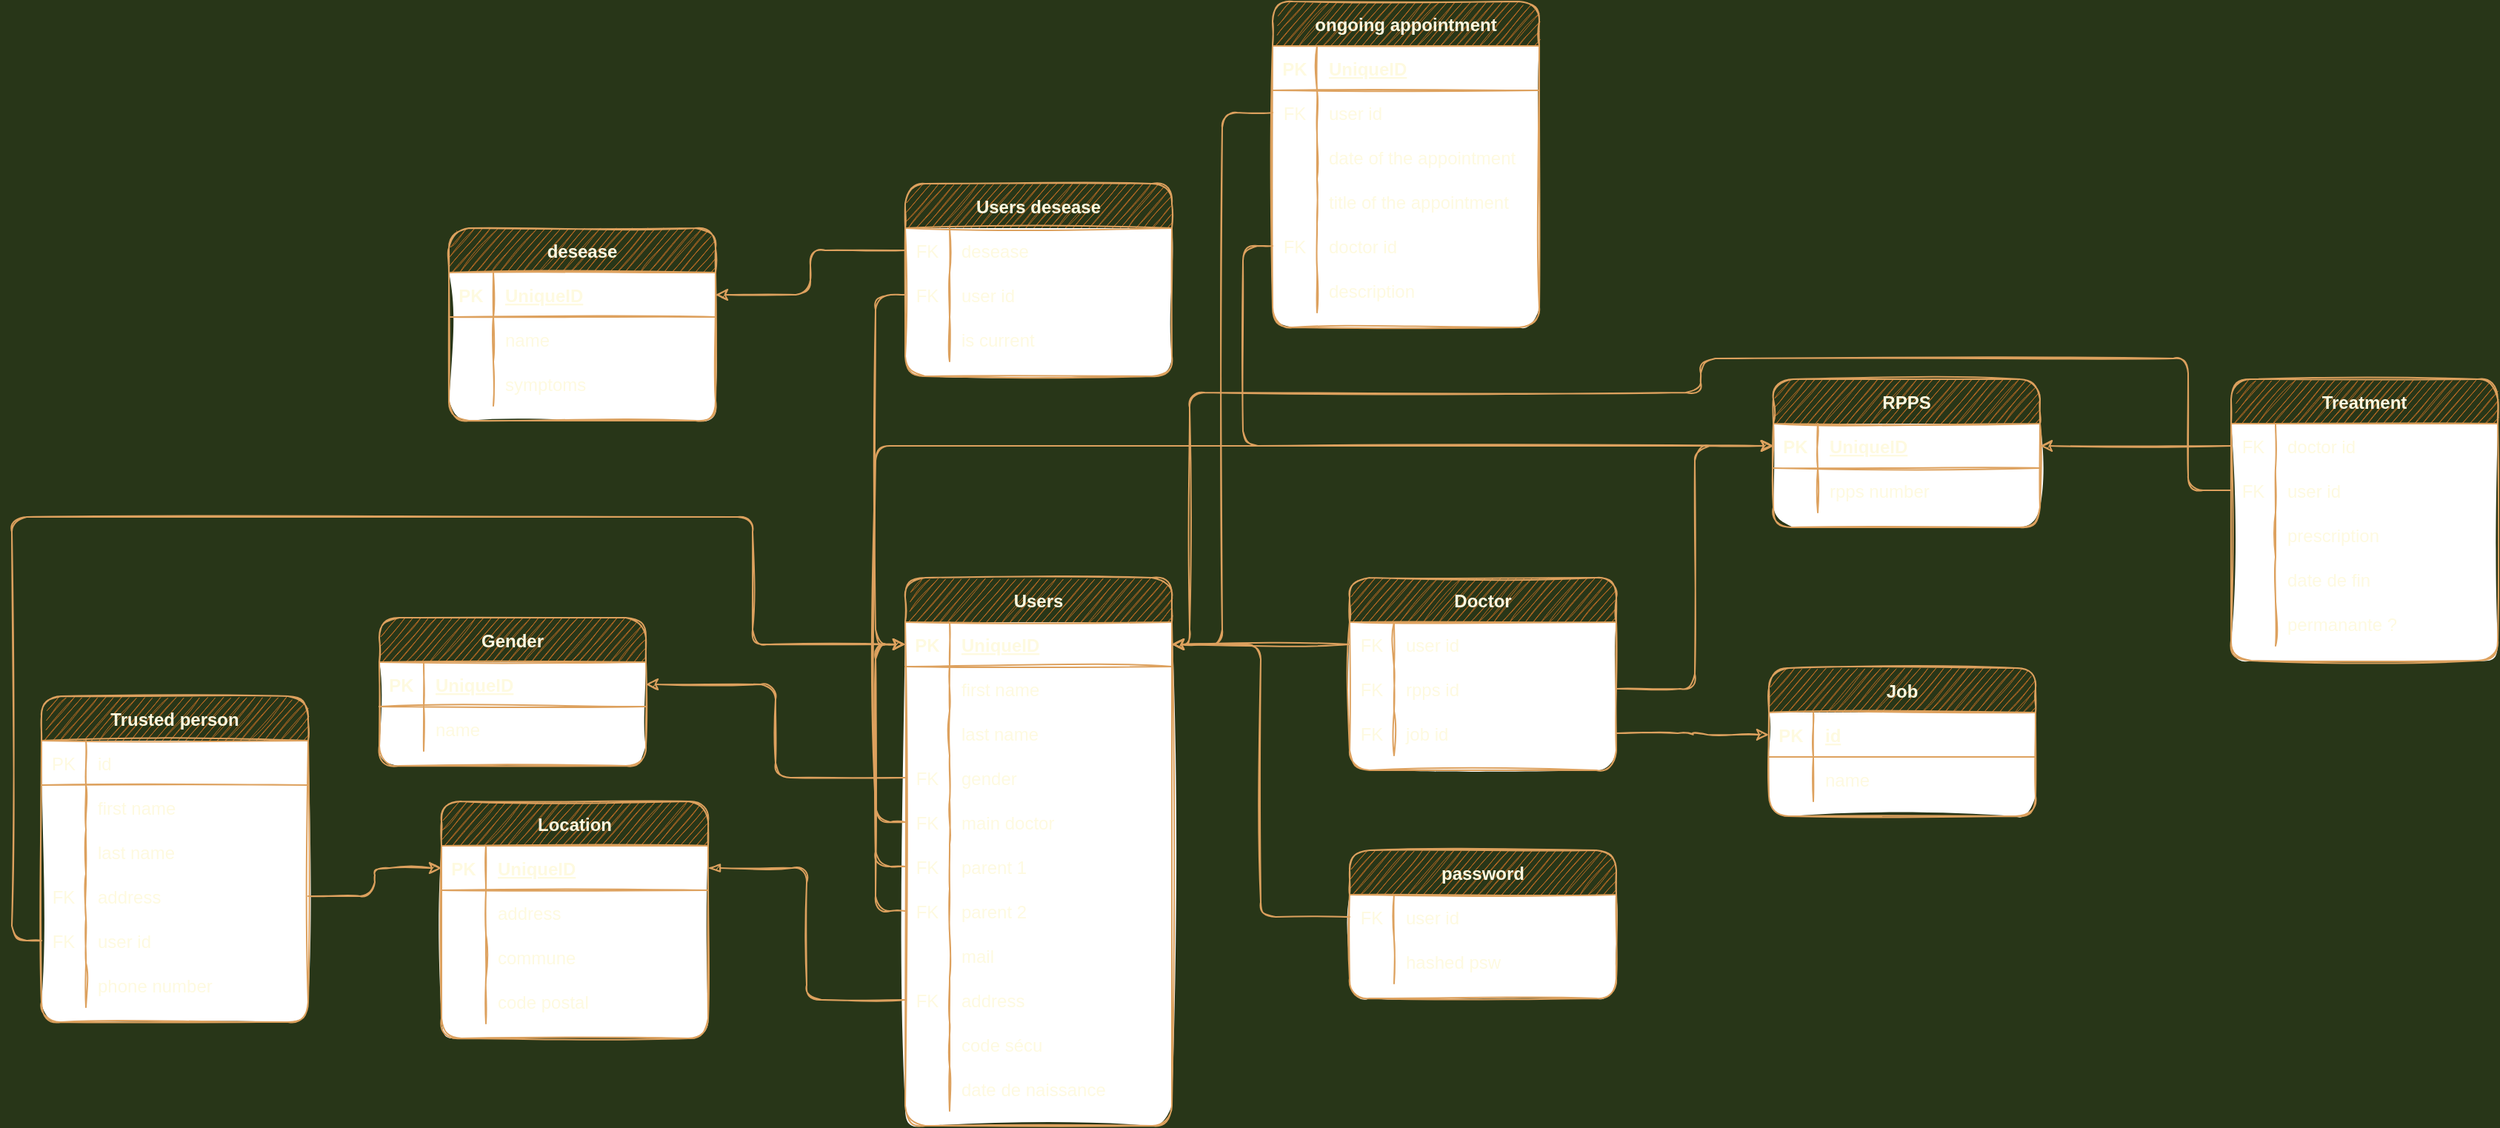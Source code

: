 <mxfile version="16.1.2" type="device" pages="2"><diagram id="UymCx0v-dMUm3-TC3wGi" name="modèle flèche"><mxGraphModel dx="1278" dy="649" grid="0" gridSize="10" guides="1" tooltips="1" connect="1" arrows="1" fold="1" page="1" pageScale="1" pageWidth="2000" pageHeight="2000" background="#283618" math="0" shadow="0"><root><mxCell id="0"/><mxCell id="1" parent="0"/><mxCell id="rCe_Ou90WwGtMPkIwfiZ-5" value="Gender" style="shape=table;startSize=30;container=1;collapsible=1;childLayout=tableLayout;fixedRows=1;rowLines=0;fontStyle=1;align=center;resizeLast=1;fillColor=#BC6C25;strokeColor=#DDA15E;fontColor=#FEFAE0;sketch=1;rounded=1;swimlaneFillColor=default;" parent="1" vertex="1"><mxGeometry x="370" y="610" width="180" height="100" as="geometry"/></mxCell><mxCell id="rCe_Ou90WwGtMPkIwfiZ-6" value="" style="shape=partialRectangle;collapsible=0;dropTarget=0;pointerEvents=0;fillColor=none;top=0;left=0;bottom=1;right=0;points=[[0,0.5],[1,0.5]];portConstraint=eastwest;strokeColor=#DDA15E;fontColor=#FEFAE0;sketch=1;rounded=1;" parent="rCe_Ou90WwGtMPkIwfiZ-5" vertex="1"><mxGeometry y="30" width="180" height="30" as="geometry"/></mxCell><mxCell id="rCe_Ou90WwGtMPkIwfiZ-7" value="PK" style="shape=partialRectangle;connectable=0;fillColor=none;top=0;left=0;bottom=0;right=0;fontStyle=1;overflow=hidden;strokeColor=#DDA15E;fontColor=#FEFAE0;sketch=1;rounded=1;" parent="rCe_Ou90WwGtMPkIwfiZ-6" vertex="1"><mxGeometry width="30" height="30" as="geometry"><mxRectangle width="30" height="30" as="alternateBounds"/></mxGeometry></mxCell><mxCell id="rCe_Ou90WwGtMPkIwfiZ-8" value="UniqueID" style="shape=partialRectangle;connectable=0;fillColor=none;top=0;left=0;bottom=0;right=0;align=left;spacingLeft=6;fontStyle=5;overflow=hidden;strokeColor=#DDA15E;fontColor=#FEFAE0;sketch=1;rounded=1;" parent="rCe_Ou90WwGtMPkIwfiZ-6" vertex="1"><mxGeometry x="30" width="150" height="30" as="geometry"><mxRectangle width="150" height="30" as="alternateBounds"/></mxGeometry></mxCell><mxCell id="rCe_Ou90WwGtMPkIwfiZ-12" value="" style="shape=partialRectangle;collapsible=0;dropTarget=0;pointerEvents=0;fillColor=none;top=0;left=0;bottom=0;right=0;points=[[0,0.5],[1,0.5]];portConstraint=eastwest;strokeColor=#DDA15E;fontColor=#FEFAE0;sketch=1;rounded=1;" parent="rCe_Ou90WwGtMPkIwfiZ-5" vertex="1"><mxGeometry y="60" width="180" height="30" as="geometry"/></mxCell><mxCell id="rCe_Ou90WwGtMPkIwfiZ-13" value="" style="shape=partialRectangle;connectable=0;fillColor=none;top=0;left=0;bottom=0;right=0;editable=1;overflow=hidden;strokeColor=#DDA15E;fontColor=#FEFAE0;sketch=1;rounded=1;" parent="rCe_Ou90WwGtMPkIwfiZ-12" vertex="1"><mxGeometry width="30" height="30" as="geometry"><mxRectangle width="30" height="30" as="alternateBounds"/></mxGeometry></mxCell><mxCell id="rCe_Ou90WwGtMPkIwfiZ-14" value="name" style="shape=partialRectangle;connectable=0;fillColor=none;top=0;left=0;bottom=0;right=0;align=left;spacingLeft=6;overflow=hidden;strokeColor=#DDA15E;fontColor=#FEFAE0;sketch=1;rounded=1;" parent="rCe_Ou90WwGtMPkIwfiZ-12" vertex="1"><mxGeometry x="30" width="150" height="30" as="geometry"><mxRectangle width="150" height="30" as="alternateBounds"/></mxGeometry></mxCell><mxCell id="rCe_Ou90WwGtMPkIwfiZ-18" value="Users" style="shape=table;startSize=30;container=1;collapsible=1;childLayout=tableLayout;fixedRows=1;rowLines=0;fontStyle=1;align=center;resizeLast=1;fillColor=#BC6C25;strokeColor=#DDA15E;fontColor=#FEFAE0;sketch=1;rounded=1;gradientColor=none;swimlaneFillColor=default;" parent="1" vertex="1"><mxGeometry x="725" y="583" width="180" height="370.0" as="geometry"/></mxCell><mxCell id="rCe_Ou90WwGtMPkIwfiZ-19" value="" style="shape=partialRectangle;collapsible=0;dropTarget=0;pointerEvents=0;fillColor=none;top=0;left=0;bottom=1;right=0;points=[[0,0.5],[1,0.5]];portConstraint=eastwest;strokeColor=#DDA15E;fontColor=#FEFAE0;sketch=1;rounded=1;" parent="rCe_Ou90WwGtMPkIwfiZ-18" vertex="1"><mxGeometry y="30" width="180" height="30" as="geometry"/></mxCell><mxCell id="rCe_Ou90WwGtMPkIwfiZ-20" value="PK" style="shape=partialRectangle;connectable=0;fillColor=none;top=0;left=0;bottom=0;right=0;fontStyle=1;overflow=hidden;strokeColor=#DDA15E;fontColor=#FEFAE0;sketch=1;rounded=1;" parent="rCe_Ou90WwGtMPkIwfiZ-19" vertex="1"><mxGeometry width="30" height="30" as="geometry"><mxRectangle width="30" height="30" as="alternateBounds"/></mxGeometry></mxCell><mxCell id="rCe_Ou90WwGtMPkIwfiZ-21" value="UniqueID" style="shape=partialRectangle;connectable=0;fillColor=none;top=0;left=0;bottom=0;right=0;align=left;spacingLeft=6;fontStyle=5;overflow=hidden;strokeColor=#DDA15E;fontColor=#FEFAE0;sketch=1;rounded=1;" parent="rCe_Ou90WwGtMPkIwfiZ-19" vertex="1"><mxGeometry x="30" width="150" height="30" as="geometry"><mxRectangle width="150" height="30" as="alternateBounds"/></mxGeometry></mxCell><mxCell id="rCe_Ou90WwGtMPkIwfiZ-22" value="" style="shape=partialRectangle;collapsible=0;dropTarget=0;pointerEvents=0;fillColor=none;top=0;left=0;bottom=0;right=0;points=[[0,0.5],[1,0.5]];portConstraint=eastwest;strokeColor=#DDA15E;fontColor=#FEFAE0;sketch=1;rounded=1;" parent="rCe_Ou90WwGtMPkIwfiZ-18" vertex="1"><mxGeometry y="60" width="180" height="30" as="geometry"/></mxCell><mxCell id="rCe_Ou90WwGtMPkIwfiZ-23" value="" style="shape=partialRectangle;connectable=0;fillColor=none;top=0;left=0;bottom=0;right=0;editable=1;overflow=hidden;strokeColor=#DDA15E;fontColor=#FEFAE0;sketch=1;rounded=1;" parent="rCe_Ou90WwGtMPkIwfiZ-22" vertex="1"><mxGeometry width="30" height="30" as="geometry"><mxRectangle width="30" height="30" as="alternateBounds"/></mxGeometry></mxCell><mxCell id="rCe_Ou90WwGtMPkIwfiZ-24" value="first name" style="shape=partialRectangle;connectable=0;fillColor=none;top=0;left=0;bottom=0;right=0;align=left;spacingLeft=6;overflow=hidden;strokeColor=#DDA15E;fontColor=#FEFAE0;sketch=1;rounded=1;" parent="rCe_Ou90WwGtMPkIwfiZ-22" vertex="1"><mxGeometry x="30" width="150" height="30" as="geometry"><mxRectangle width="150" height="30" as="alternateBounds"/></mxGeometry></mxCell><mxCell id="rCe_Ou90WwGtMPkIwfiZ-25" value="" style="shape=partialRectangle;collapsible=0;dropTarget=0;pointerEvents=0;fillColor=none;top=0;left=0;bottom=0;right=0;points=[[0,0.5],[1,0.5]];portConstraint=eastwest;strokeColor=#DDA15E;fontColor=#FEFAE0;sketch=1;rounded=1;" parent="rCe_Ou90WwGtMPkIwfiZ-18" vertex="1"><mxGeometry y="90" width="180" height="30" as="geometry"/></mxCell><mxCell id="rCe_Ou90WwGtMPkIwfiZ-26" value="" style="shape=partialRectangle;connectable=0;fillColor=none;top=0;left=0;bottom=0;right=0;editable=1;overflow=hidden;strokeColor=#DDA15E;fontColor=#FEFAE0;sketch=1;rounded=1;" parent="rCe_Ou90WwGtMPkIwfiZ-25" vertex="1"><mxGeometry width="30" height="30" as="geometry"><mxRectangle width="30" height="30" as="alternateBounds"/></mxGeometry></mxCell><mxCell id="rCe_Ou90WwGtMPkIwfiZ-27" value="last name" style="shape=partialRectangle;connectable=0;fillColor=none;top=0;left=0;bottom=0;right=0;align=left;spacingLeft=6;overflow=hidden;strokeColor=#DDA15E;fontColor=#FEFAE0;sketch=1;rounded=1;" parent="rCe_Ou90WwGtMPkIwfiZ-25" vertex="1"><mxGeometry x="30" width="150" height="30" as="geometry"><mxRectangle width="150" height="30" as="alternateBounds"/></mxGeometry></mxCell><mxCell id="rCe_Ou90WwGtMPkIwfiZ-28" value="" style="shape=partialRectangle;collapsible=0;dropTarget=0;pointerEvents=0;fillColor=none;top=0;left=0;bottom=0;right=0;points=[[0,0.5],[1,0.5]];portConstraint=eastwest;strokeColor=#DDA15E;fontColor=#FEFAE0;sketch=1;rounded=1;" parent="rCe_Ou90WwGtMPkIwfiZ-18" vertex="1"><mxGeometry y="120" width="180" height="30" as="geometry"/></mxCell><mxCell id="rCe_Ou90WwGtMPkIwfiZ-29" value="FK" style="shape=partialRectangle;connectable=0;fillColor=none;top=0;left=0;bottom=0;right=0;editable=1;overflow=hidden;strokeColor=#DDA15E;fontColor=#FEFAE0;sketch=1;rounded=1;" parent="rCe_Ou90WwGtMPkIwfiZ-28" vertex="1"><mxGeometry width="30" height="30" as="geometry"><mxRectangle width="30" height="30" as="alternateBounds"/></mxGeometry></mxCell><mxCell id="rCe_Ou90WwGtMPkIwfiZ-30" value="gender" style="shape=partialRectangle;connectable=0;fillColor=none;top=0;left=0;bottom=0;right=0;align=left;spacingLeft=6;overflow=hidden;strokeColor=#DDA15E;fontColor=#FEFAE0;sketch=1;rounded=1;" parent="rCe_Ou90WwGtMPkIwfiZ-28" vertex="1"><mxGeometry x="30" width="150" height="30" as="geometry"><mxRectangle width="150" height="30" as="alternateBounds"/></mxGeometry></mxCell><mxCell id="rCe_Ou90WwGtMPkIwfiZ-31" value="" style="shape=partialRectangle;collapsible=0;dropTarget=0;pointerEvents=0;fillColor=none;top=0;left=0;bottom=0;right=0;points=[[0,0.5],[1,0.5]];portConstraint=eastwest;strokeColor=#DDA15E;fontColor=#FEFAE0;sketch=1;rounded=1;" parent="rCe_Ou90WwGtMPkIwfiZ-18" vertex="1"><mxGeometry y="150" width="180" height="30" as="geometry"/></mxCell><mxCell id="rCe_Ou90WwGtMPkIwfiZ-32" value="FK" style="shape=partialRectangle;connectable=0;fillColor=none;top=0;left=0;bottom=0;right=0;editable=1;overflow=hidden;strokeColor=#DDA15E;fontColor=#FEFAE0;sketch=1;rounded=1;" parent="rCe_Ou90WwGtMPkIwfiZ-31" vertex="1"><mxGeometry width="30" height="30" as="geometry"><mxRectangle width="30" height="30" as="alternateBounds"/></mxGeometry></mxCell><mxCell id="rCe_Ou90WwGtMPkIwfiZ-33" value="main doctor" style="shape=partialRectangle;connectable=0;fillColor=none;top=0;left=0;bottom=0;right=0;align=left;spacingLeft=6;overflow=hidden;strokeColor=#DDA15E;fontColor=#FEFAE0;sketch=1;rounded=1;" parent="rCe_Ou90WwGtMPkIwfiZ-31" vertex="1"><mxGeometry x="30" width="150" height="30" as="geometry"><mxRectangle width="150" height="30" as="alternateBounds"/></mxGeometry></mxCell><mxCell id="rCe_Ou90WwGtMPkIwfiZ-233" style="edgeStyle=orthogonalEdgeStyle;rounded=1;orthogonalLoop=1;jettySize=auto;html=1;exitX=0;exitY=0.5;exitDx=0;exitDy=0;entryX=0;entryY=0.5;entryDx=0;entryDy=0;labelBackgroundColor=#283618;strokeColor=#DDA15E;fontColor=#FEFAE0;sketch=1;" parent="rCe_Ou90WwGtMPkIwfiZ-18" source="rCe_Ou90WwGtMPkIwfiZ-95" target="rCe_Ou90WwGtMPkIwfiZ-19" edge="1"><mxGeometry relative="1" as="geometry"/></mxCell><mxCell id="rCe_Ou90WwGtMPkIwfiZ-95" value="" style="shape=partialRectangle;collapsible=0;dropTarget=0;pointerEvents=0;fillColor=none;top=0;left=0;bottom=0;right=0;points=[[0,0.5],[1,0.5]];portConstraint=eastwest;strokeColor=#DDA15E;fontColor=#FEFAE0;sketch=1;rounded=1;" parent="rCe_Ou90WwGtMPkIwfiZ-18" vertex="1"><mxGeometry y="180" width="180" height="30" as="geometry"/></mxCell><mxCell id="rCe_Ou90WwGtMPkIwfiZ-96" value="FK" style="shape=partialRectangle;connectable=0;fillColor=none;top=0;left=0;bottom=0;right=0;editable=1;overflow=hidden;strokeColor=#DDA15E;fontColor=#FEFAE0;sketch=1;rounded=1;" parent="rCe_Ou90WwGtMPkIwfiZ-95" vertex="1"><mxGeometry width="30" height="30" as="geometry"><mxRectangle width="30" height="30" as="alternateBounds"/></mxGeometry></mxCell><mxCell id="rCe_Ou90WwGtMPkIwfiZ-97" value="parent 1" style="shape=partialRectangle;connectable=0;fillColor=none;top=0;left=0;bottom=0;right=0;align=left;spacingLeft=6;overflow=hidden;strokeColor=#DDA15E;fontColor=#FEFAE0;sketch=1;rounded=1;" parent="rCe_Ou90WwGtMPkIwfiZ-95" vertex="1"><mxGeometry x="30" width="150" height="30" as="geometry"><mxRectangle width="150" height="30" as="alternateBounds"/></mxGeometry></mxCell><mxCell id="rCe_Ou90WwGtMPkIwfiZ-232" style="edgeStyle=orthogonalEdgeStyle;rounded=1;orthogonalLoop=1;jettySize=auto;html=1;exitX=0;exitY=0.5;exitDx=0;exitDy=0;entryX=0;entryY=0.5;entryDx=0;entryDy=0;labelBackgroundColor=#283618;strokeColor=#DDA15E;fontColor=#FEFAE0;sketch=1;" parent="rCe_Ou90WwGtMPkIwfiZ-18" source="rCe_Ou90WwGtMPkIwfiZ-98" target="rCe_Ou90WwGtMPkIwfiZ-19" edge="1"><mxGeometry relative="1" as="geometry"/></mxCell><mxCell id="rCe_Ou90WwGtMPkIwfiZ-98" value="" style="shape=partialRectangle;collapsible=0;dropTarget=0;pointerEvents=0;fillColor=none;top=0;left=0;bottom=0;right=0;points=[[0,0.5],[1,0.5]];portConstraint=eastwest;strokeColor=#DDA15E;fontColor=#FEFAE0;sketch=1;rounded=1;" parent="rCe_Ou90WwGtMPkIwfiZ-18" vertex="1"><mxGeometry y="210" width="180" height="30" as="geometry"/></mxCell><mxCell id="rCe_Ou90WwGtMPkIwfiZ-99" value="FK" style="shape=partialRectangle;connectable=0;fillColor=none;top=0;left=0;bottom=0;right=0;editable=1;overflow=hidden;strokeColor=#DDA15E;fontColor=#FEFAE0;sketch=1;rounded=1;" parent="rCe_Ou90WwGtMPkIwfiZ-98" vertex="1"><mxGeometry width="30" height="30" as="geometry"><mxRectangle width="30" height="30" as="alternateBounds"/></mxGeometry></mxCell><mxCell id="rCe_Ou90WwGtMPkIwfiZ-100" value="parent 2" style="shape=partialRectangle;connectable=0;fillColor=none;top=0;left=0;bottom=0;right=0;align=left;spacingLeft=6;overflow=hidden;strokeColor=#DDA15E;fontColor=#FEFAE0;sketch=1;rounded=1;" parent="rCe_Ou90WwGtMPkIwfiZ-98" vertex="1"><mxGeometry x="30" width="150" height="30" as="geometry"><mxRectangle width="150" height="30" as="alternateBounds"/></mxGeometry></mxCell><mxCell id="rCe_Ou90WwGtMPkIwfiZ-187" value="" style="shape=partialRectangle;collapsible=0;dropTarget=0;pointerEvents=0;fillColor=none;top=0;left=0;bottom=0;right=0;points=[[0,0.5],[1,0.5]];portConstraint=eastwest;strokeColor=#DDA15E;fontColor=#FEFAE0;sketch=1;rounded=1;" parent="rCe_Ou90WwGtMPkIwfiZ-18" vertex="1"><mxGeometry y="240" width="180" height="30" as="geometry"/></mxCell><mxCell id="rCe_Ou90WwGtMPkIwfiZ-188" value="   " style="shape=partialRectangle;connectable=0;fillColor=none;top=0;left=0;bottom=0;right=0;editable=1;overflow=hidden;strokeColor=#DDA15E;fontColor=#FEFAE0;sketch=1;rounded=1;" parent="rCe_Ou90WwGtMPkIwfiZ-187" vertex="1"><mxGeometry width="30" height="30" as="geometry"><mxRectangle width="30" height="30" as="alternateBounds"/></mxGeometry></mxCell><mxCell id="rCe_Ou90WwGtMPkIwfiZ-189" value="mail" style="shape=partialRectangle;connectable=0;fillColor=none;top=0;left=0;bottom=0;right=0;align=left;spacingLeft=6;overflow=hidden;strokeColor=#DDA15E;fontColor=#FEFAE0;sketch=1;rounded=1;" parent="rCe_Ou90WwGtMPkIwfiZ-187" vertex="1"><mxGeometry x="30" width="150" height="30" as="geometry"><mxRectangle width="150" height="30" as="alternateBounds"/></mxGeometry></mxCell><mxCell id="rCe_Ou90WwGtMPkIwfiZ-305" value="" style="shape=partialRectangle;collapsible=0;dropTarget=0;pointerEvents=0;fillColor=none;top=0;left=0;bottom=0;right=0;points=[[0,0.5],[1,0.5]];portConstraint=eastwest;strokeColor=#DDA15E;fontColor=#FEFAE0;sketch=1;rounded=1;" parent="rCe_Ou90WwGtMPkIwfiZ-18" vertex="1"><mxGeometry y="270" width="180" height="30" as="geometry"/></mxCell><mxCell id="rCe_Ou90WwGtMPkIwfiZ-306" value="FK" style="shape=partialRectangle;connectable=0;fillColor=none;top=0;left=0;bottom=0;right=0;editable=1;overflow=hidden;strokeColor=#DDA15E;fontColor=#FEFAE0;sketch=1;rounded=1;" parent="rCe_Ou90WwGtMPkIwfiZ-305" vertex="1"><mxGeometry width="30" height="30" as="geometry"><mxRectangle width="30" height="30" as="alternateBounds"/></mxGeometry></mxCell><mxCell id="rCe_Ou90WwGtMPkIwfiZ-307" value="address" style="shape=partialRectangle;connectable=0;fillColor=none;top=0;left=0;bottom=0;right=0;align=left;spacingLeft=6;overflow=hidden;strokeColor=#DDA15E;fontColor=#FEFAE0;sketch=1;rounded=1;" parent="rCe_Ou90WwGtMPkIwfiZ-305" vertex="1"><mxGeometry x="30" width="150" height="30" as="geometry"><mxRectangle width="150" height="30" as="alternateBounds"/></mxGeometry></mxCell><mxCell id="7MbAlh2RJpSTLf7r3ZNF-1" value="" style="shape=partialRectangle;collapsible=0;dropTarget=0;pointerEvents=0;fillColor=none;top=0;left=0;bottom=0;right=0;points=[[0,0.5],[1,0.5]];portConstraint=eastwest;strokeColor=#DDA15E;fontColor=#FEFAE0;sketch=1;rounded=1;" parent="rCe_Ou90WwGtMPkIwfiZ-18" vertex="1"><mxGeometry y="300" width="180" height="30" as="geometry"/></mxCell><mxCell id="7MbAlh2RJpSTLf7r3ZNF-2" value="" style="shape=partialRectangle;connectable=0;fillColor=none;top=0;left=0;bottom=0;right=0;editable=1;overflow=hidden;strokeColor=#DDA15E;fontColor=#FEFAE0;sketch=1;rounded=1;" parent="7MbAlh2RJpSTLf7r3ZNF-1" vertex="1"><mxGeometry width="30" height="30" as="geometry"><mxRectangle width="30" height="30" as="alternateBounds"/></mxGeometry></mxCell><mxCell id="7MbAlh2RJpSTLf7r3ZNF-3" value="code sécu" style="shape=partialRectangle;connectable=0;fillColor=none;top=0;left=0;bottom=0;right=0;align=left;spacingLeft=6;overflow=hidden;strokeColor=#DDA15E;fontColor=#FEFAE0;sketch=1;rounded=1;" parent="7MbAlh2RJpSTLf7r3ZNF-1" vertex="1"><mxGeometry x="30" width="150" height="30" as="geometry"><mxRectangle width="150" height="30" as="alternateBounds"/></mxGeometry></mxCell><mxCell id="MAqyGFHW13-Q5Mjd-oht-1" value="" style="shape=partialRectangle;collapsible=0;dropTarget=0;pointerEvents=0;fillColor=none;top=0;left=0;bottom=0;right=0;points=[[0,0.5],[1,0.5]];portConstraint=eastwest;strokeColor=#DDA15E;fontColor=#FEFAE0;sketch=1;rounded=1;" parent="rCe_Ou90WwGtMPkIwfiZ-18" vertex="1"><mxGeometry y="330" width="180" height="30" as="geometry"/></mxCell><mxCell id="MAqyGFHW13-Q5Mjd-oht-2" value="   " style="shape=partialRectangle;connectable=0;fillColor=none;top=0;left=0;bottom=0;right=0;editable=1;overflow=hidden;strokeColor=#DDA15E;fontColor=#FEFAE0;sketch=1;rounded=1;" parent="MAqyGFHW13-Q5Mjd-oht-1" vertex="1"><mxGeometry width="30" height="30" as="geometry"><mxRectangle width="30" height="30" as="alternateBounds"/></mxGeometry></mxCell><mxCell id="MAqyGFHW13-Q5Mjd-oht-3" value="date de naissance" style="shape=partialRectangle;connectable=0;fillColor=none;top=0;left=0;bottom=0;right=0;align=left;spacingLeft=6;overflow=hidden;strokeColor=#DDA15E;fontColor=#FEFAE0;sketch=1;rounded=1;" parent="MAqyGFHW13-Q5Mjd-oht-1" vertex="1"><mxGeometry x="30" width="150" height="30" as="geometry"><mxRectangle width="150" height="30" as="alternateBounds"/></mxGeometry></mxCell><mxCell id="rCe_Ou90WwGtMPkIwfiZ-37" value="Doctor" style="shape=table;startSize=30;container=1;collapsible=1;childLayout=tableLayout;fixedRows=1;rowLines=0;fontStyle=1;align=center;resizeLast=1;fillColor=#BC6C25;strokeColor=#DDA15E;fontColor=#FEFAE0;sketch=1;rounded=1;swimlaneFillColor=default;" parent="1" vertex="1"><mxGeometry x="1025" y="583" width="180" height="130.0" as="geometry"/></mxCell><mxCell id="rCe_Ou90WwGtMPkIwfiZ-193" value="" style="shape=partialRectangle;collapsible=0;dropTarget=0;pointerEvents=0;fillColor=none;top=0;left=0;bottom=0;right=0;points=[[0,0.5],[1,0.5]];portConstraint=eastwest;strokeColor=#DDA15E;fontColor=#FEFAE0;sketch=1;rounded=1;" parent="rCe_Ou90WwGtMPkIwfiZ-37" vertex="1"><mxGeometry y="30" width="180" height="30" as="geometry"/></mxCell><mxCell id="rCe_Ou90WwGtMPkIwfiZ-194" value="FK" style="shape=partialRectangle;connectable=0;fillColor=none;top=0;left=0;bottom=0;right=0;editable=1;overflow=hidden;strokeColor=#DDA15E;fontColor=#FEFAE0;sketch=1;rounded=1;" parent="rCe_Ou90WwGtMPkIwfiZ-193" vertex="1"><mxGeometry width="30" height="30" as="geometry"><mxRectangle width="30" height="30" as="alternateBounds"/></mxGeometry></mxCell><mxCell id="rCe_Ou90WwGtMPkIwfiZ-195" value="user id" style="shape=partialRectangle;connectable=0;fillColor=none;top=0;left=0;bottom=0;right=0;align=left;spacingLeft=6;overflow=hidden;strokeColor=#DDA15E;fontColor=#FEFAE0;sketch=1;rounded=1;" parent="rCe_Ou90WwGtMPkIwfiZ-193" vertex="1"><mxGeometry x="30" width="150" height="30" as="geometry"><mxRectangle width="150" height="30" as="alternateBounds"/></mxGeometry></mxCell><mxCell id="rCe_Ou90WwGtMPkIwfiZ-41" value="" style="shape=partialRectangle;collapsible=0;dropTarget=0;pointerEvents=0;fillColor=none;top=0;left=0;bottom=0;right=0;points=[[0,0.5],[1,0.5]];portConstraint=eastwest;strokeColor=#DDA15E;fontColor=#FEFAE0;sketch=1;rounded=1;" parent="rCe_Ou90WwGtMPkIwfiZ-37" vertex="1"><mxGeometry y="60" width="180" height="30" as="geometry"/></mxCell><mxCell id="rCe_Ou90WwGtMPkIwfiZ-42" value="FK" style="shape=partialRectangle;connectable=0;fillColor=none;top=0;left=0;bottom=0;right=0;editable=1;overflow=hidden;strokeColor=#DDA15E;fontColor=#FEFAE0;sketch=1;rounded=1;" parent="rCe_Ou90WwGtMPkIwfiZ-41" vertex="1"><mxGeometry width="30" height="30" as="geometry"><mxRectangle width="30" height="30" as="alternateBounds"/></mxGeometry></mxCell><mxCell id="rCe_Ou90WwGtMPkIwfiZ-43" value="rpps id" style="shape=partialRectangle;connectable=0;fillColor=none;top=0;left=0;bottom=0;right=0;align=left;spacingLeft=6;overflow=hidden;strokeColor=#DDA15E;fontColor=#FEFAE0;sketch=1;rounded=1;" parent="rCe_Ou90WwGtMPkIwfiZ-41" vertex="1"><mxGeometry x="30" width="150" height="30" as="geometry"><mxRectangle width="150" height="30" as="alternateBounds"/></mxGeometry></mxCell><mxCell id="rCe_Ou90WwGtMPkIwfiZ-56" value="" style="shape=partialRectangle;collapsible=0;dropTarget=0;pointerEvents=0;fillColor=none;top=0;left=0;bottom=0;right=0;points=[[0,0.5],[1,0.5]];portConstraint=eastwest;strokeColor=#DDA15E;fontColor=#FEFAE0;sketch=1;rounded=1;" parent="rCe_Ou90WwGtMPkIwfiZ-37" vertex="1"><mxGeometry y="90" width="180" height="30" as="geometry"/></mxCell><mxCell id="rCe_Ou90WwGtMPkIwfiZ-57" value="FK" style="shape=partialRectangle;connectable=0;fillColor=none;top=0;left=0;bottom=0;right=0;editable=1;overflow=hidden;strokeColor=#DDA15E;fontColor=#FEFAE0;sketch=1;rounded=1;" parent="rCe_Ou90WwGtMPkIwfiZ-56" vertex="1"><mxGeometry width="30" height="30" as="geometry"><mxRectangle width="30" height="30" as="alternateBounds"/></mxGeometry></mxCell><mxCell id="rCe_Ou90WwGtMPkIwfiZ-58" value="job id" style="shape=partialRectangle;connectable=0;fillColor=none;top=0;left=0;bottom=0;right=0;align=left;spacingLeft=6;overflow=hidden;strokeColor=#DDA15E;fontColor=#FEFAE0;sketch=1;rounded=1;" parent="rCe_Ou90WwGtMPkIwfiZ-56" vertex="1"><mxGeometry x="30" width="150" height="30" as="geometry"><mxRectangle width="150" height="30" as="alternateBounds"/></mxGeometry></mxCell><mxCell id="rCe_Ou90WwGtMPkIwfiZ-59" value="Job" style="shape=table;startSize=30;container=1;collapsible=1;childLayout=tableLayout;fixedRows=1;rowLines=0;fontStyle=1;align=center;resizeLast=1;fillColor=#BC6C25;strokeColor=#DDA15E;fontColor=#FEFAE0;sketch=1;rounded=1;swimlaneFillColor=default;" parent="1" vertex="1"><mxGeometry x="1308" y="644" width="180" height="100.0" as="geometry"/></mxCell><mxCell id="rCe_Ou90WwGtMPkIwfiZ-60" value="" style="shape=partialRectangle;collapsible=0;dropTarget=0;pointerEvents=0;fillColor=none;top=0;left=0;bottom=1;right=0;points=[[0,0.5],[1,0.5]];portConstraint=eastwest;strokeColor=#DDA15E;fontColor=#FEFAE0;sketch=1;rounded=1;" parent="rCe_Ou90WwGtMPkIwfiZ-59" vertex="1"><mxGeometry y="30" width="180" height="30" as="geometry"/></mxCell><mxCell id="rCe_Ou90WwGtMPkIwfiZ-61" value="PK" style="shape=partialRectangle;connectable=0;fillColor=none;top=0;left=0;bottom=0;right=0;fontStyle=1;overflow=hidden;strokeColor=#DDA15E;fontColor=#FEFAE0;sketch=1;rounded=1;" parent="rCe_Ou90WwGtMPkIwfiZ-60" vertex="1"><mxGeometry width="30" height="30" as="geometry"><mxRectangle width="30" height="30" as="alternateBounds"/></mxGeometry></mxCell><mxCell id="rCe_Ou90WwGtMPkIwfiZ-62" value="id" style="shape=partialRectangle;connectable=0;fillColor=none;top=0;left=0;bottom=0;right=0;align=left;spacingLeft=6;fontStyle=5;overflow=hidden;strokeColor=#DDA15E;fontColor=#FEFAE0;sketch=1;rounded=1;" parent="rCe_Ou90WwGtMPkIwfiZ-60" vertex="1"><mxGeometry x="30" width="150" height="30" as="geometry"><mxRectangle width="150" height="30" as="alternateBounds"/></mxGeometry></mxCell><mxCell id="rCe_Ou90WwGtMPkIwfiZ-63" value="" style="shape=partialRectangle;collapsible=0;dropTarget=0;pointerEvents=0;fillColor=none;top=0;left=0;bottom=0;right=0;points=[[0,0.5],[1,0.5]];portConstraint=eastwest;strokeColor=#DDA15E;fontColor=#FEFAE0;sketch=1;rounded=1;" parent="rCe_Ou90WwGtMPkIwfiZ-59" vertex="1"><mxGeometry y="60" width="180" height="30" as="geometry"/></mxCell><mxCell id="rCe_Ou90WwGtMPkIwfiZ-64" value="" style="shape=partialRectangle;connectable=0;fillColor=none;top=0;left=0;bottom=0;right=0;editable=1;overflow=hidden;strokeColor=#DDA15E;fontColor=#FEFAE0;sketch=1;rounded=1;" parent="rCe_Ou90WwGtMPkIwfiZ-63" vertex="1"><mxGeometry width="30" height="30" as="geometry"><mxRectangle width="30" height="30" as="alternateBounds"/></mxGeometry></mxCell><mxCell id="rCe_Ou90WwGtMPkIwfiZ-65" value="name" style="shape=partialRectangle;connectable=0;fillColor=none;top=0;left=0;bottom=0;right=0;align=left;spacingLeft=6;overflow=hidden;strokeColor=#DDA15E;fontColor=#FEFAE0;sketch=1;rounded=1;" parent="rCe_Ou90WwGtMPkIwfiZ-63" vertex="1"><mxGeometry x="30" width="150" height="30" as="geometry"><mxRectangle width="150" height="30" as="alternateBounds"/></mxGeometry></mxCell><mxCell id="rCe_Ou90WwGtMPkIwfiZ-69" value="RPPS" style="shape=table;startSize=30;container=1;collapsible=1;childLayout=tableLayout;fixedRows=1;rowLines=0;fontStyle=1;align=center;resizeLast=1;fillColor=#BC6C25;strokeColor=#DDA15E;fontColor=#FEFAE0;sketch=1;rounded=1;swimlaneFillColor=default;" parent="1" vertex="1"><mxGeometry x="1311" y="449" width="180" height="100" as="geometry"/></mxCell><mxCell id="rCe_Ou90WwGtMPkIwfiZ-70" value="" style="shape=partialRectangle;collapsible=0;dropTarget=0;pointerEvents=0;fillColor=none;top=0;left=0;bottom=1;right=0;points=[[0,0.5],[1,0.5]];portConstraint=eastwest;strokeColor=#DDA15E;fontColor=#FEFAE0;sketch=1;rounded=1;" parent="rCe_Ou90WwGtMPkIwfiZ-69" vertex="1"><mxGeometry y="30" width="180" height="30" as="geometry"/></mxCell><mxCell id="rCe_Ou90WwGtMPkIwfiZ-71" value="PK" style="shape=partialRectangle;connectable=0;fillColor=none;top=0;left=0;bottom=0;right=0;fontStyle=1;overflow=hidden;strokeColor=#DDA15E;fontColor=#FEFAE0;sketch=1;rounded=1;" parent="rCe_Ou90WwGtMPkIwfiZ-70" vertex="1"><mxGeometry width="30" height="30" as="geometry"><mxRectangle width="30" height="30" as="alternateBounds"/></mxGeometry></mxCell><mxCell id="rCe_Ou90WwGtMPkIwfiZ-72" value="UniqueID" style="shape=partialRectangle;connectable=0;fillColor=none;top=0;left=0;bottom=0;right=0;align=left;spacingLeft=6;fontStyle=5;overflow=hidden;strokeColor=#DDA15E;fontColor=#FEFAE0;sketch=1;rounded=1;" parent="rCe_Ou90WwGtMPkIwfiZ-70" vertex="1"><mxGeometry x="30" width="150" height="30" as="geometry"><mxRectangle width="150" height="30" as="alternateBounds"/></mxGeometry></mxCell><mxCell id="rCe_Ou90WwGtMPkIwfiZ-73" value="" style="shape=partialRectangle;collapsible=0;dropTarget=0;pointerEvents=0;fillColor=none;top=0;left=0;bottom=0;right=0;points=[[0,0.5],[1,0.5]];portConstraint=eastwest;strokeColor=#DDA15E;fontColor=#FEFAE0;sketch=1;rounded=1;" parent="rCe_Ou90WwGtMPkIwfiZ-69" vertex="1"><mxGeometry y="60" width="180" height="30" as="geometry"/></mxCell><mxCell id="rCe_Ou90WwGtMPkIwfiZ-74" value="" style="shape=partialRectangle;connectable=0;fillColor=none;top=0;left=0;bottom=0;right=0;editable=1;overflow=hidden;strokeColor=#DDA15E;fontColor=#FEFAE0;sketch=1;rounded=1;" parent="rCe_Ou90WwGtMPkIwfiZ-73" vertex="1"><mxGeometry width="30" height="30" as="geometry"><mxRectangle width="30" height="30" as="alternateBounds"/></mxGeometry></mxCell><mxCell id="rCe_Ou90WwGtMPkIwfiZ-75" value="rpps number" style="shape=partialRectangle;connectable=0;fillColor=none;top=0;left=0;bottom=0;right=0;align=left;spacingLeft=6;overflow=hidden;strokeColor=#DDA15E;fontColor=#FEFAE0;sketch=1;rounded=1;" parent="rCe_Ou90WwGtMPkIwfiZ-73" vertex="1"><mxGeometry x="30" width="150" height="30" as="geometry"><mxRectangle width="150" height="30" as="alternateBounds"/></mxGeometry></mxCell><mxCell id="rCe_Ou90WwGtMPkIwfiZ-101" value="desease" style="shape=table;startSize=30;container=1;collapsible=1;childLayout=tableLayout;fixedRows=1;rowLines=0;fontStyle=1;align=center;resizeLast=1;fillColor=#BC6C25;strokeColor=#DDA15E;fontColor=#FEFAE0;sketch=1;rounded=1;swimlaneFillColor=default;" parent="1" vertex="1"><mxGeometry x="417" y="347" width="180" height="130" as="geometry"/></mxCell><mxCell id="rCe_Ou90WwGtMPkIwfiZ-102" value="" style="shape=partialRectangle;collapsible=0;dropTarget=0;pointerEvents=0;fillColor=none;top=0;left=0;bottom=1;right=0;points=[[0,0.5],[1,0.5]];portConstraint=eastwest;strokeColor=#DDA15E;fontColor=#FEFAE0;sketch=1;rounded=1;" parent="rCe_Ou90WwGtMPkIwfiZ-101" vertex="1"><mxGeometry y="30" width="180" height="30" as="geometry"/></mxCell><mxCell id="rCe_Ou90WwGtMPkIwfiZ-103" value="PK" style="shape=partialRectangle;connectable=0;fillColor=none;top=0;left=0;bottom=0;right=0;fontStyle=1;overflow=hidden;strokeColor=#DDA15E;fontColor=#FEFAE0;sketch=1;rounded=1;" parent="rCe_Ou90WwGtMPkIwfiZ-102" vertex="1"><mxGeometry width="30" height="30" as="geometry"><mxRectangle width="30" height="30" as="alternateBounds"/></mxGeometry></mxCell><mxCell id="rCe_Ou90WwGtMPkIwfiZ-104" value="UniqueID" style="shape=partialRectangle;connectable=0;fillColor=none;top=0;left=0;bottom=0;right=0;align=left;spacingLeft=6;fontStyle=5;overflow=hidden;strokeColor=#DDA15E;fontColor=#FEFAE0;sketch=1;rounded=1;" parent="rCe_Ou90WwGtMPkIwfiZ-102" vertex="1"><mxGeometry x="30" width="150" height="30" as="geometry"><mxRectangle width="150" height="30" as="alternateBounds"/></mxGeometry></mxCell><mxCell id="rCe_Ou90WwGtMPkIwfiZ-105" value="" style="shape=partialRectangle;collapsible=0;dropTarget=0;pointerEvents=0;fillColor=none;top=0;left=0;bottom=0;right=0;points=[[0,0.5],[1,0.5]];portConstraint=eastwest;strokeColor=#DDA15E;fontColor=#FEFAE0;sketch=1;rounded=1;" parent="rCe_Ou90WwGtMPkIwfiZ-101" vertex="1"><mxGeometry y="60" width="180" height="30" as="geometry"/></mxCell><mxCell id="rCe_Ou90WwGtMPkIwfiZ-106" value="" style="shape=partialRectangle;connectable=0;fillColor=none;top=0;left=0;bottom=0;right=0;editable=1;overflow=hidden;strokeColor=#DDA15E;fontColor=#FEFAE0;sketch=1;rounded=1;" parent="rCe_Ou90WwGtMPkIwfiZ-105" vertex="1"><mxGeometry width="30" height="30" as="geometry"><mxRectangle width="30" height="30" as="alternateBounds"/></mxGeometry></mxCell><mxCell id="rCe_Ou90WwGtMPkIwfiZ-107" value="name" style="shape=partialRectangle;connectable=0;fillColor=none;top=0;left=0;bottom=0;right=0;align=left;spacingLeft=6;overflow=hidden;strokeColor=#DDA15E;fontColor=#FEFAE0;sketch=1;rounded=1;" parent="rCe_Ou90WwGtMPkIwfiZ-105" vertex="1"><mxGeometry x="30" width="150" height="30" as="geometry"><mxRectangle width="150" height="30" as="alternateBounds"/></mxGeometry></mxCell><mxCell id="rCe_Ou90WwGtMPkIwfiZ-175" value="" style="shape=partialRectangle;collapsible=0;dropTarget=0;pointerEvents=0;fillColor=none;top=0;left=0;bottom=0;right=0;points=[[0,0.5],[1,0.5]];portConstraint=eastwest;strokeColor=#DDA15E;fontColor=#FEFAE0;sketch=1;rounded=1;" parent="rCe_Ou90WwGtMPkIwfiZ-101" vertex="1"><mxGeometry y="90" width="180" height="30" as="geometry"/></mxCell><mxCell id="rCe_Ou90WwGtMPkIwfiZ-176" value="" style="shape=partialRectangle;connectable=0;fillColor=none;top=0;left=0;bottom=0;right=0;editable=1;overflow=hidden;strokeColor=#DDA15E;fontColor=#FEFAE0;sketch=1;rounded=1;" parent="rCe_Ou90WwGtMPkIwfiZ-175" vertex="1"><mxGeometry width="30" height="30" as="geometry"><mxRectangle width="30" height="30" as="alternateBounds"/></mxGeometry></mxCell><mxCell id="rCe_Ou90WwGtMPkIwfiZ-177" value="symptoms" style="shape=partialRectangle;connectable=0;fillColor=none;top=0;left=0;bottom=0;right=0;align=left;spacingLeft=6;overflow=hidden;strokeColor=#DDA15E;fontColor=#FEFAE0;sketch=1;rounded=1;" parent="rCe_Ou90WwGtMPkIwfiZ-175" vertex="1"><mxGeometry x="30" width="150" height="30" as="geometry"><mxRectangle width="150" height="30" as="alternateBounds"/></mxGeometry></mxCell><mxCell id="rCe_Ou90WwGtMPkIwfiZ-108" value="Users desease" style="shape=table;startSize=30;container=1;collapsible=1;childLayout=tableLayout;fixedRows=1;rowLines=0;fontStyle=1;align=center;resizeLast=1;fillColor=#BC6C25;strokeColor=#DDA15E;fontColor=#FEFAE0;sketch=1;rounded=1;swimlaneFillColor=default;" parent="1" vertex="1"><mxGeometry x="725" y="317" width="180" height="130.0" as="geometry"/></mxCell><mxCell id="rCe_Ou90WwGtMPkIwfiZ-115" value="" style="shape=partialRectangle;collapsible=0;dropTarget=0;pointerEvents=0;fillColor=none;top=0;left=0;bottom=0;right=0;points=[[0,0.5],[1,0.5]];portConstraint=eastwest;strokeColor=#DDA15E;fontColor=#FEFAE0;sketch=1;rounded=1;" parent="rCe_Ou90WwGtMPkIwfiZ-108" vertex="1"><mxGeometry y="30" width="180" height="30" as="geometry"/></mxCell><mxCell id="rCe_Ou90WwGtMPkIwfiZ-116" value="FK" style="shape=partialRectangle;connectable=0;fillColor=none;top=0;left=0;bottom=0;right=0;editable=1;overflow=hidden;strokeColor=#DDA15E;fontColor=#FEFAE0;sketch=1;rounded=1;" parent="rCe_Ou90WwGtMPkIwfiZ-115" vertex="1"><mxGeometry width="30" height="30" as="geometry"><mxRectangle width="30" height="30" as="alternateBounds"/></mxGeometry></mxCell><mxCell id="rCe_Ou90WwGtMPkIwfiZ-117" value="desease" style="shape=partialRectangle;connectable=0;fillColor=none;top=0;left=0;bottom=0;right=0;align=left;spacingLeft=6;overflow=hidden;strokeColor=#DDA15E;fontColor=#FEFAE0;sketch=1;rounded=1;" parent="rCe_Ou90WwGtMPkIwfiZ-115" vertex="1"><mxGeometry x="30" width="150" height="30" as="geometry"><mxRectangle width="150" height="30" as="alternateBounds"/></mxGeometry></mxCell><mxCell id="rCe_Ou90WwGtMPkIwfiZ-178" value="" style="shape=partialRectangle;collapsible=0;dropTarget=0;pointerEvents=0;fillColor=none;top=0;left=0;bottom=0;right=0;points=[[0,0.5],[1,0.5]];portConstraint=eastwest;strokeColor=#DDA15E;fontColor=#FEFAE0;sketch=1;rounded=1;" parent="rCe_Ou90WwGtMPkIwfiZ-108" vertex="1"><mxGeometry y="60" width="180" height="30" as="geometry"/></mxCell><mxCell id="rCe_Ou90WwGtMPkIwfiZ-179" value="FK" style="shape=partialRectangle;connectable=0;fillColor=none;top=0;left=0;bottom=0;right=0;editable=1;overflow=hidden;strokeColor=#DDA15E;fontColor=#FEFAE0;sketch=1;rounded=1;" parent="rCe_Ou90WwGtMPkIwfiZ-178" vertex="1"><mxGeometry width="30" height="30" as="geometry"><mxRectangle width="30" height="30" as="alternateBounds"/></mxGeometry></mxCell><mxCell id="rCe_Ou90WwGtMPkIwfiZ-180" value="user id" style="shape=partialRectangle;connectable=0;fillColor=none;top=0;left=0;bottom=0;right=0;align=left;spacingLeft=6;overflow=hidden;strokeColor=#DDA15E;fontColor=#FEFAE0;sketch=1;rounded=1;" parent="rCe_Ou90WwGtMPkIwfiZ-178" vertex="1"><mxGeometry x="30" width="150" height="30" as="geometry"><mxRectangle width="150" height="30" as="alternateBounds"/></mxGeometry></mxCell><mxCell id="rCe_Ou90WwGtMPkIwfiZ-181" value="" style="shape=partialRectangle;collapsible=0;dropTarget=0;pointerEvents=0;fillColor=none;top=0;left=0;bottom=0;right=0;points=[[0,0.5],[1,0.5]];portConstraint=eastwest;strokeColor=#DDA15E;fontColor=#FEFAE0;sketch=1;rounded=1;" parent="rCe_Ou90WwGtMPkIwfiZ-108" vertex="1"><mxGeometry y="90" width="180" height="30" as="geometry"/></mxCell><mxCell id="rCe_Ou90WwGtMPkIwfiZ-182" value="" style="shape=partialRectangle;connectable=0;fillColor=none;top=0;left=0;bottom=0;right=0;editable=1;overflow=hidden;strokeColor=#DDA15E;fontColor=#FEFAE0;sketch=1;rounded=1;" parent="rCe_Ou90WwGtMPkIwfiZ-181" vertex="1"><mxGeometry width="30" height="30" as="geometry"><mxRectangle width="30" height="30" as="alternateBounds"/></mxGeometry></mxCell><mxCell id="rCe_Ou90WwGtMPkIwfiZ-183" value="is current" style="shape=partialRectangle;connectable=0;fillColor=none;top=0;left=0;bottom=0;right=0;align=left;spacingLeft=6;overflow=hidden;strokeColor=#DDA15E;fontColor=#FEFAE0;sketch=1;rounded=1;" parent="rCe_Ou90WwGtMPkIwfiZ-181" vertex="1"><mxGeometry x="30" width="150" height="30" as="geometry"><mxRectangle width="150" height="30" as="alternateBounds"/></mxGeometry></mxCell><mxCell id="rCe_Ou90WwGtMPkIwfiZ-133" value="Treatment" style="shape=table;startSize=30;container=1;collapsible=1;childLayout=tableLayout;fixedRows=1;rowLines=0;fontStyle=1;align=center;resizeLast=1;fillColor=#BC6C25;strokeColor=#DDA15E;fontColor=#FEFAE0;sketch=1;rounded=1;swimlaneFillColor=default;" parent="1" vertex="1"><mxGeometry x="1620" y="449" width="180" height="190.0" as="geometry"/></mxCell><mxCell id="rCe_Ou90WwGtMPkIwfiZ-137" value="" style="shape=partialRectangle;collapsible=0;dropTarget=0;pointerEvents=0;fillColor=none;top=0;left=0;bottom=0;right=0;points=[[0,0.5],[1,0.5]];portConstraint=eastwest;strokeColor=#DDA15E;fontColor=#FEFAE0;sketch=1;rounded=1;" parent="rCe_Ou90WwGtMPkIwfiZ-133" vertex="1"><mxGeometry y="30" width="180" height="30" as="geometry"/></mxCell><mxCell id="rCe_Ou90WwGtMPkIwfiZ-138" value="FK" style="shape=partialRectangle;connectable=0;fillColor=none;top=0;left=0;bottom=0;right=0;editable=1;overflow=hidden;strokeColor=#DDA15E;fontColor=#FEFAE0;sketch=1;rounded=1;" parent="rCe_Ou90WwGtMPkIwfiZ-137" vertex="1"><mxGeometry width="30" height="30" as="geometry"><mxRectangle width="30" height="30" as="alternateBounds"/></mxGeometry></mxCell><mxCell id="rCe_Ou90WwGtMPkIwfiZ-139" value="doctor id" style="shape=partialRectangle;connectable=0;fillColor=none;top=0;left=0;bottom=0;right=0;align=left;spacingLeft=6;overflow=hidden;strokeColor=#DDA15E;fontColor=#FEFAE0;sketch=1;rounded=1;" parent="rCe_Ou90WwGtMPkIwfiZ-137" vertex="1"><mxGeometry x="30" width="150" height="30" as="geometry"><mxRectangle width="150" height="30" as="alternateBounds"/></mxGeometry></mxCell><mxCell id="rCe_Ou90WwGtMPkIwfiZ-140" value="" style="shape=partialRectangle;collapsible=0;dropTarget=0;pointerEvents=0;fillColor=none;top=0;left=0;bottom=0;right=0;points=[[0,0.5],[1,0.5]];portConstraint=eastwest;strokeColor=#DDA15E;fontColor=#FEFAE0;sketch=1;rounded=1;" parent="rCe_Ou90WwGtMPkIwfiZ-133" vertex="1"><mxGeometry y="60" width="180" height="30" as="geometry"/></mxCell><mxCell id="rCe_Ou90WwGtMPkIwfiZ-141" value="FK" style="shape=partialRectangle;connectable=0;fillColor=none;top=0;left=0;bottom=0;right=0;editable=1;overflow=hidden;strokeColor=#DDA15E;fontColor=#FEFAE0;sketch=1;rounded=1;" parent="rCe_Ou90WwGtMPkIwfiZ-140" vertex="1"><mxGeometry width="30" height="30" as="geometry"><mxRectangle width="30" height="30" as="alternateBounds"/></mxGeometry></mxCell><mxCell id="rCe_Ou90WwGtMPkIwfiZ-142" value="user id" style="shape=partialRectangle;connectable=0;fillColor=none;top=0;left=0;bottom=0;right=0;align=left;spacingLeft=6;overflow=hidden;strokeColor=#DDA15E;fontColor=#FEFAE0;sketch=1;rounded=1;" parent="rCe_Ou90WwGtMPkIwfiZ-140" vertex="1"><mxGeometry x="30" width="150" height="30" as="geometry"><mxRectangle width="150" height="30" as="alternateBounds"/></mxGeometry></mxCell><mxCell id="rCe_Ou90WwGtMPkIwfiZ-184" value="" style="shape=partialRectangle;collapsible=0;dropTarget=0;pointerEvents=0;fillColor=none;top=0;left=0;bottom=0;right=0;points=[[0,0.5],[1,0.5]];portConstraint=eastwest;strokeColor=#DDA15E;fontColor=#FEFAE0;sketch=1;rounded=1;" parent="rCe_Ou90WwGtMPkIwfiZ-133" vertex="1"><mxGeometry y="90" width="180" height="30" as="geometry"/></mxCell><mxCell id="rCe_Ou90WwGtMPkIwfiZ-185" value="" style="shape=partialRectangle;connectable=0;fillColor=none;top=0;left=0;bottom=0;right=0;editable=1;overflow=hidden;strokeColor=#DDA15E;fontColor=#FEFAE0;sketch=1;rounded=1;" parent="rCe_Ou90WwGtMPkIwfiZ-184" vertex="1"><mxGeometry width="30" height="30" as="geometry"><mxRectangle width="30" height="30" as="alternateBounds"/></mxGeometry></mxCell><mxCell id="rCe_Ou90WwGtMPkIwfiZ-186" value="prescription" style="shape=partialRectangle;connectable=0;fillColor=none;top=0;left=0;bottom=0;right=0;align=left;spacingLeft=6;overflow=hidden;strokeColor=#DDA15E;fontColor=#FEFAE0;sketch=1;rounded=1;" parent="rCe_Ou90WwGtMPkIwfiZ-184" vertex="1"><mxGeometry x="30" width="150" height="30" as="geometry"><mxRectangle width="150" height="30" as="alternateBounds"/></mxGeometry></mxCell><mxCell id="OXo2xAUzDnfj1ZXP6bBO-1" value="" style="shape=partialRectangle;collapsible=0;dropTarget=0;pointerEvents=0;fillColor=none;top=0;left=0;bottom=0;right=0;points=[[0,0.5],[1,0.5]];portConstraint=eastwest;strokeColor=#DDA15E;fontColor=#FEFAE0;sketch=1;rounded=1;" vertex="1" parent="rCe_Ou90WwGtMPkIwfiZ-133"><mxGeometry y="120" width="180" height="30" as="geometry"/></mxCell><mxCell id="OXo2xAUzDnfj1ZXP6bBO-2" value="" style="shape=partialRectangle;connectable=0;fillColor=none;top=0;left=0;bottom=0;right=0;editable=1;overflow=hidden;strokeColor=#DDA15E;fontColor=#FEFAE0;sketch=1;rounded=1;" vertex="1" parent="OXo2xAUzDnfj1ZXP6bBO-1"><mxGeometry width="30" height="30" as="geometry"><mxRectangle width="30" height="30" as="alternateBounds"/></mxGeometry></mxCell><mxCell id="OXo2xAUzDnfj1ZXP6bBO-3" value="date de fin" style="shape=partialRectangle;connectable=0;fillColor=none;top=0;left=0;bottom=0;right=0;align=left;spacingLeft=6;overflow=hidden;strokeColor=#DDA15E;fontColor=#FEFAE0;sketch=1;rounded=1;" vertex="1" parent="OXo2xAUzDnfj1ZXP6bBO-1"><mxGeometry x="30" width="150" height="30" as="geometry"><mxRectangle width="150" height="30" as="alternateBounds"/></mxGeometry></mxCell><mxCell id="OXo2xAUzDnfj1ZXP6bBO-4" value="" style="shape=partialRectangle;collapsible=0;dropTarget=0;pointerEvents=0;fillColor=none;top=0;left=0;bottom=0;right=0;points=[[0,0.5],[1,0.5]];portConstraint=eastwest;strokeColor=#DDA15E;fontColor=#FEFAE0;sketch=1;rounded=1;" vertex="1" parent="rCe_Ou90WwGtMPkIwfiZ-133"><mxGeometry y="150" width="180" height="30" as="geometry"/></mxCell><mxCell id="OXo2xAUzDnfj1ZXP6bBO-5" value="" style="shape=partialRectangle;connectable=0;fillColor=none;top=0;left=0;bottom=0;right=0;editable=1;overflow=hidden;strokeColor=#DDA15E;fontColor=#FEFAE0;sketch=1;rounded=1;" vertex="1" parent="OXo2xAUzDnfj1ZXP6bBO-4"><mxGeometry width="30" height="30" as="geometry"><mxRectangle width="30" height="30" as="alternateBounds"/></mxGeometry></mxCell><mxCell id="OXo2xAUzDnfj1ZXP6bBO-6" value="permanante ?" style="shape=partialRectangle;connectable=0;fillColor=none;top=0;left=0;bottom=0;right=0;align=left;spacingLeft=6;overflow=hidden;strokeColor=#DDA15E;fontColor=#FEFAE0;sketch=1;rounded=1;" vertex="1" parent="OXo2xAUzDnfj1ZXP6bBO-4"><mxGeometry x="30" width="150" height="30" as="geometry"><mxRectangle width="150" height="30" as="alternateBounds"/></mxGeometry></mxCell><mxCell id="rCe_Ou90WwGtMPkIwfiZ-149" value="ongoing appointment" style="shape=table;startSize=30;container=1;collapsible=1;childLayout=tableLayout;fixedRows=1;rowLines=0;fontStyle=1;align=center;resizeLast=1;fillColor=#BC6C25;strokeColor=#DDA15E;fontColor=#FEFAE0;sketch=1;rounded=1;swimlaneFillColor=default;" parent="1" vertex="1"><mxGeometry x="973" y="194" width="180" height="220" as="geometry"/></mxCell><mxCell id="rCe_Ou90WwGtMPkIwfiZ-150" value="" style="shape=partialRectangle;collapsible=0;dropTarget=0;pointerEvents=0;fillColor=none;top=0;left=0;bottom=1;right=0;points=[[0,0.5],[1,0.5]];portConstraint=eastwest;strokeColor=#DDA15E;fontColor=#FEFAE0;sketch=1;rounded=1;" parent="rCe_Ou90WwGtMPkIwfiZ-149" vertex="1"><mxGeometry y="30" width="180" height="30" as="geometry"/></mxCell><mxCell id="rCe_Ou90WwGtMPkIwfiZ-151" value="PK" style="shape=partialRectangle;connectable=0;fillColor=none;top=0;left=0;bottom=0;right=0;fontStyle=1;overflow=hidden;strokeColor=#DDA15E;fontColor=#FEFAE0;sketch=1;rounded=1;" parent="rCe_Ou90WwGtMPkIwfiZ-150" vertex="1"><mxGeometry width="30" height="30" as="geometry"><mxRectangle width="30" height="30" as="alternateBounds"/></mxGeometry></mxCell><mxCell id="rCe_Ou90WwGtMPkIwfiZ-152" value="UniqueID" style="shape=partialRectangle;connectable=0;fillColor=none;top=0;left=0;bottom=0;right=0;align=left;spacingLeft=6;fontStyle=5;overflow=hidden;strokeColor=#DDA15E;fontColor=#FEFAE0;sketch=1;rounded=1;" parent="rCe_Ou90WwGtMPkIwfiZ-150" vertex="1"><mxGeometry x="30" width="150" height="30" as="geometry"><mxRectangle width="150" height="30" as="alternateBounds"/></mxGeometry></mxCell><mxCell id="rCe_Ou90WwGtMPkIwfiZ-153" value="" style="shape=partialRectangle;collapsible=0;dropTarget=0;pointerEvents=0;fillColor=none;top=0;left=0;bottom=0;right=0;points=[[0,0.5],[1,0.5]];portConstraint=eastwest;strokeColor=#DDA15E;fontColor=#FEFAE0;sketch=1;rounded=1;" parent="rCe_Ou90WwGtMPkIwfiZ-149" vertex="1"><mxGeometry y="60" width="180" height="30" as="geometry"/></mxCell><mxCell id="rCe_Ou90WwGtMPkIwfiZ-154" value="FK" style="shape=partialRectangle;connectable=0;fillColor=none;top=0;left=0;bottom=0;right=0;editable=1;overflow=hidden;strokeColor=#DDA15E;fontColor=#FEFAE0;sketch=1;rounded=1;" parent="rCe_Ou90WwGtMPkIwfiZ-153" vertex="1"><mxGeometry width="30" height="30" as="geometry"><mxRectangle width="30" height="30" as="alternateBounds"/></mxGeometry></mxCell><mxCell id="rCe_Ou90WwGtMPkIwfiZ-155" value="user id" style="shape=partialRectangle;connectable=0;fillColor=none;top=0;left=0;bottom=0;right=0;align=left;spacingLeft=6;overflow=hidden;strokeColor=#DDA15E;fontColor=#FEFAE0;sketch=1;rounded=1;" parent="rCe_Ou90WwGtMPkIwfiZ-153" vertex="1"><mxGeometry x="30" width="150" height="30" as="geometry"><mxRectangle width="150" height="30" as="alternateBounds"/></mxGeometry></mxCell><mxCell id="rCe_Ou90WwGtMPkIwfiZ-156" value="" style="shape=partialRectangle;collapsible=0;dropTarget=0;pointerEvents=0;fillColor=none;top=0;left=0;bottom=0;right=0;points=[[0,0.5],[1,0.5]];portConstraint=eastwest;strokeColor=#DDA15E;fontColor=#FEFAE0;sketch=1;rounded=1;" parent="rCe_Ou90WwGtMPkIwfiZ-149" vertex="1"><mxGeometry y="90" width="180" height="30" as="geometry"/></mxCell><mxCell id="rCe_Ou90WwGtMPkIwfiZ-157" value="" style="shape=partialRectangle;connectable=0;fillColor=none;top=0;left=0;bottom=0;right=0;editable=1;overflow=hidden;strokeColor=#DDA15E;fontColor=#FEFAE0;sketch=1;rounded=1;" parent="rCe_Ou90WwGtMPkIwfiZ-156" vertex="1"><mxGeometry width="30" height="30" as="geometry"><mxRectangle width="30" height="30" as="alternateBounds"/></mxGeometry></mxCell><mxCell id="rCe_Ou90WwGtMPkIwfiZ-158" value="date of the appointment" style="shape=partialRectangle;connectable=0;fillColor=none;top=0;left=0;bottom=0;right=0;align=left;spacingLeft=6;overflow=hidden;strokeColor=#DDA15E;fontColor=#FEFAE0;sketch=1;rounded=1;" parent="rCe_Ou90WwGtMPkIwfiZ-156" vertex="1"><mxGeometry x="30" width="150" height="30" as="geometry"><mxRectangle width="150" height="30" as="alternateBounds"/></mxGeometry></mxCell><mxCell id="rCe_Ou90WwGtMPkIwfiZ-159" value="" style="shape=partialRectangle;collapsible=0;dropTarget=0;pointerEvents=0;fillColor=none;top=0;left=0;bottom=0;right=0;points=[[0,0.5],[1,0.5]];portConstraint=eastwest;strokeColor=#DDA15E;fontColor=#FEFAE0;sketch=1;rounded=1;" parent="rCe_Ou90WwGtMPkIwfiZ-149" vertex="1"><mxGeometry y="120" width="180" height="30" as="geometry"/></mxCell><mxCell id="rCe_Ou90WwGtMPkIwfiZ-160" value="" style="shape=partialRectangle;connectable=0;fillColor=none;top=0;left=0;bottom=0;right=0;editable=1;overflow=hidden;strokeColor=#DDA15E;fontColor=#FEFAE0;sketch=1;rounded=1;" parent="rCe_Ou90WwGtMPkIwfiZ-159" vertex="1"><mxGeometry width="30" height="30" as="geometry"><mxRectangle width="30" height="30" as="alternateBounds"/></mxGeometry></mxCell><mxCell id="rCe_Ou90WwGtMPkIwfiZ-161" value="title of the appointment" style="shape=partialRectangle;connectable=0;fillColor=none;top=0;left=0;bottom=0;right=0;align=left;spacingLeft=6;overflow=hidden;strokeColor=#DDA15E;fontColor=#FEFAE0;sketch=1;rounded=1;" parent="rCe_Ou90WwGtMPkIwfiZ-159" vertex="1"><mxGeometry x="30" width="150" height="30" as="geometry"><mxRectangle width="150" height="30" as="alternateBounds"/></mxGeometry></mxCell><mxCell id="rCe_Ou90WwGtMPkIwfiZ-196" value="" style="shape=partialRectangle;collapsible=0;dropTarget=0;pointerEvents=0;fillColor=none;top=0;left=0;bottom=0;right=0;points=[[0,0.5],[1,0.5]];portConstraint=eastwest;strokeColor=#DDA15E;fontColor=#FEFAE0;sketch=1;rounded=1;" parent="rCe_Ou90WwGtMPkIwfiZ-149" vertex="1"><mxGeometry y="150" width="180" height="30" as="geometry"/></mxCell><mxCell id="rCe_Ou90WwGtMPkIwfiZ-197" value="FK" style="shape=partialRectangle;connectable=0;fillColor=none;top=0;left=0;bottom=0;right=0;editable=1;overflow=hidden;strokeColor=#DDA15E;fontColor=#FEFAE0;sketch=1;rounded=1;" parent="rCe_Ou90WwGtMPkIwfiZ-196" vertex="1"><mxGeometry width="30" height="30" as="geometry"><mxRectangle width="30" height="30" as="alternateBounds"/></mxGeometry></mxCell><mxCell id="rCe_Ou90WwGtMPkIwfiZ-198" value="doctor id" style="shape=partialRectangle;connectable=0;fillColor=none;top=0;left=0;bottom=0;right=0;align=left;spacingLeft=6;overflow=hidden;strokeColor=#DDA15E;fontColor=#FEFAE0;sketch=1;rounded=1;" parent="rCe_Ou90WwGtMPkIwfiZ-196" vertex="1"><mxGeometry x="30" width="150" height="30" as="geometry"><mxRectangle width="150" height="30" as="alternateBounds"/></mxGeometry></mxCell><mxCell id="rCe_Ou90WwGtMPkIwfiZ-200" value="" style="shape=partialRectangle;collapsible=0;dropTarget=0;pointerEvents=0;fillColor=none;top=0;left=0;bottom=0;right=0;points=[[0,0.5],[1,0.5]];portConstraint=eastwest;strokeColor=#DDA15E;fontColor=#FEFAE0;sketch=1;rounded=1;" parent="rCe_Ou90WwGtMPkIwfiZ-149" vertex="1"><mxGeometry y="180" width="180" height="30" as="geometry"/></mxCell><mxCell id="rCe_Ou90WwGtMPkIwfiZ-201" value="" style="shape=partialRectangle;connectable=0;fillColor=none;top=0;left=0;bottom=0;right=0;editable=1;overflow=hidden;strokeColor=#DDA15E;fontColor=#FEFAE0;sketch=1;rounded=1;" parent="rCe_Ou90WwGtMPkIwfiZ-200" vertex="1"><mxGeometry width="30" height="30" as="geometry"><mxRectangle width="30" height="30" as="alternateBounds"/></mxGeometry></mxCell><mxCell id="rCe_Ou90WwGtMPkIwfiZ-202" value="description" style="shape=partialRectangle;connectable=0;fillColor=none;top=0;left=0;bottom=0;right=0;align=left;spacingLeft=6;overflow=hidden;strokeColor=#DDA15E;fontColor=#FEFAE0;sketch=1;rounded=1;" parent="rCe_Ou90WwGtMPkIwfiZ-200" vertex="1"><mxGeometry x="30" width="150" height="30" as="geometry"><mxRectangle width="150" height="30" as="alternateBounds"/></mxGeometry></mxCell><mxCell id="rCe_Ou90WwGtMPkIwfiZ-162" value="password" style="shape=table;startSize=30;container=1;collapsible=1;childLayout=tableLayout;fixedRows=1;rowLines=0;fontStyle=1;align=center;resizeLast=1;fillColor=#BC6C25;strokeColor=#DDA15E;fontColor=#FEFAE0;sketch=1;rounded=1;swimlaneFillColor=default;" parent="1" vertex="1"><mxGeometry x="1025" y="767" width="180" height="100.0" as="geometry"/></mxCell><mxCell id="rCe_Ou90WwGtMPkIwfiZ-166" value="" style="shape=partialRectangle;collapsible=0;dropTarget=0;pointerEvents=0;fillColor=none;top=0;left=0;bottom=0;right=0;points=[[0,0.5],[1,0.5]];portConstraint=eastwest;strokeColor=#DDA15E;fontColor=#FEFAE0;sketch=1;rounded=1;" parent="rCe_Ou90WwGtMPkIwfiZ-162" vertex="1"><mxGeometry y="30" width="180" height="30" as="geometry"/></mxCell><mxCell id="rCe_Ou90WwGtMPkIwfiZ-167" value="FK" style="shape=partialRectangle;connectable=0;fillColor=none;top=0;left=0;bottom=0;right=0;editable=1;overflow=hidden;strokeColor=#DDA15E;fontColor=#FEFAE0;sketch=1;rounded=1;" parent="rCe_Ou90WwGtMPkIwfiZ-166" vertex="1"><mxGeometry width="30" height="30" as="geometry"><mxRectangle width="30" height="30" as="alternateBounds"/></mxGeometry></mxCell><mxCell id="rCe_Ou90WwGtMPkIwfiZ-168" value="user id" style="shape=partialRectangle;connectable=0;fillColor=none;top=0;left=0;bottom=0;right=0;align=left;spacingLeft=6;overflow=hidden;strokeColor=#DDA15E;fontColor=#FEFAE0;sketch=1;rounded=1;" parent="rCe_Ou90WwGtMPkIwfiZ-166" vertex="1"><mxGeometry x="30" width="150" height="30" as="geometry"><mxRectangle width="150" height="30" as="alternateBounds"/></mxGeometry></mxCell><mxCell id="rCe_Ou90WwGtMPkIwfiZ-190" value="" style="shape=partialRectangle;collapsible=0;dropTarget=0;pointerEvents=0;fillColor=none;top=0;left=0;bottom=0;right=0;points=[[0,0.5],[1,0.5]];portConstraint=eastwest;strokeColor=#DDA15E;fontColor=#FEFAE0;sketch=1;rounded=1;" parent="rCe_Ou90WwGtMPkIwfiZ-162" vertex="1"><mxGeometry y="60" width="180" height="30" as="geometry"/></mxCell><mxCell id="rCe_Ou90WwGtMPkIwfiZ-191" value="" style="shape=partialRectangle;connectable=0;fillColor=none;top=0;left=0;bottom=0;right=0;editable=1;overflow=hidden;strokeColor=#DDA15E;fontColor=#FEFAE0;sketch=1;rounded=1;" parent="rCe_Ou90WwGtMPkIwfiZ-190" vertex="1"><mxGeometry width="30" height="30" as="geometry"><mxRectangle width="30" height="30" as="alternateBounds"/></mxGeometry></mxCell><mxCell id="rCe_Ou90WwGtMPkIwfiZ-192" value="hashed psw" style="shape=partialRectangle;connectable=0;fillColor=none;top=0;left=0;bottom=0;right=0;align=left;spacingLeft=6;overflow=hidden;strokeColor=#DDA15E;fontColor=#FEFAE0;sketch=1;rounded=1;" parent="rCe_Ou90WwGtMPkIwfiZ-190" vertex="1"><mxGeometry x="30" width="150" height="30" as="geometry"><mxRectangle width="150" height="30" as="alternateBounds"/></mxGeometry></mxCell><mxCell id="rCe_Ou90WwGtMPkIwfiZ-222" style="edgeStyle=orthogonalEdgeStyle;rounded=1;orthogonalLoop=1;jettySize=auto;html=1;exitX=0;exitY=0.5;exitDx=0;exitDy=0;entryX=1;entryY=0.5;entryDx=0;entryDy=0;labelBackgroundColor=#283618;strokeColor=#DDA15E;fontColor=#FEFAE0;sketch=1;" parent="1" source="rCe_Ou90WwGtMPkIwfiZ-28" target="rCe_Ou90WwGtMPkIwfiZ-6" edge="1"><mxGeometry relative="1" as="geometry"/></mxCell><mxCell id="rCe_Ou90WwGtMPkIwfiZ-223" style="edgeStyle=orthogonalEdgeStyle;rounded=1;orthogonalLoop=1;jettySize=auto;html=1;exitX=0;exitY=0.5;exitDx=0;exitDy=0;entryX=1;entryY=0.5;entryDx=0;entryDy=0;labelBackgroundColor=#283618;strokeColor=#DDA15E;fontColor=#FEFAE0;sketch=1;" parent="1" source="rCe_Ou90WwGtMPkIwfiZ-193" target="rCe_Ou90WwGtMPkIwfiZ-19" edge="1"><mxGeometry relative="1" as="geometry"/></mxCell><mxCell id="rCe_Ou90WwGtMPkIwfiZ-225" style="edgeStyle=orthogonalEdgeStyle;rounded=1;orthogonalLoop=1;jettySize=auto;html=1;exitX=1;exitY=0.5;exitDx=0;exitDy=0;labelBackgroundColor=#283618;strokeColor=#DDA15E;fontColor=#FEFAE0;sketch=1;" parent="1" source="rCe_Ou90WwGtMPkIwfiZ-56" target="rCe_Ou90WwGtMPkIwfiZ-60" edge="1"><mxGeometry relative="1" as="geometry"/></mxCell><mxCell id="rCe_Ou90WwGtMPkIwfiZ-226" style="edgeStyle=orthogonalEdgeStyle;rounded=1;orthogonalLoop=1;jettySize=auto;html=1;exitX=1;exitY=0.5;exitDx=0;exitDy=0;entryX=0;entryY=0.5;entryDx=0;entryDy=0;labelBackgroundColor=#283618;strokeColor=#DDA15E;fontColor=#FEFAE0;sketch=1;" parent="1" source="rCe_Ou90WwGtMPkIwfiZ-41" target="rCe_Ou90WwGtMPkIwfiZ-70" edge="1"><mxGeometry relative="1" as="geometry"><mxPoint x="1239" y="489" as="targetPoint"/></mxGeometry></mxCell><mxCell id="rCe_Ou90WwGtMPkIwfiZ-228" style="edgeStyle=orthogonalEdgeStyle;rounded=1;orthogonalLoop=1;jettySize=auto;html=1;exitX=0;exitY=0.5;exitDx=0;exitDy=0;entryX=1;entryY=0.5;entryDx=0;entryDy=0;labelBackgroundColor=#283618;strokeColor=#DDA15E;fontColor=#FEFAE0;sketch=1;" parent="1" source="rCe_Ou90WwGtMPkIwfiZ-115" target="rCe_Ou90WwGtMPkIwfiZ-102" edge="1"><mxGeometry relative="1" as="geometry"/></mxCell><mxCell id="rCe_Ou90WwGtMPkIwfiZ-229" style="edgeStyle=orthogonalEdgeStyle;rounded=1;orthogonalLoop=1;jettySize=auto;html=1;exitX=0;exitY=0.5;exitDx=0;exitDy=0;entryX=0;entryY=0.5;entryDx=0;entryDy=0;labelBackgroundColor=#283618;strokeColor=#DDA15E;fontColor=#FEFAE0;sketch=1;" parent="1" source="rCe_Ou90WwGtMPkIwfiZ-178" target="rCe_Ou90WwGtMPkIwfiZ-19" edge="1"><mxGeometry relative="1" as="geometry"/></mxCell><mxCell id="rCe_Ou90WwGtMPkIwfiZ-230" style="edgeStyle=orthogonalEdgeStyle;rounded=1;orthogonalLoop=1;jettySize=auto;html=1;exitX=0;exitY=0.5;exitDx=0;exitDy=0;entryX=1;entryY=0.5;entryDx=0;entryDy=0;labelBackgroundColor=#283618;strokeColor=#DDA15E;fontColor=#FEFAE0;sketch=1;" parent="1" source="rCe_Ou90WwGtMPkIwfiZ-153" target="rCe_Ou90WwGtMPkIwfiZ-19" edge="1"><mxGeometry relative="1" as="geometry"/></mxCell><mxCell id="rCe_Ou90WwGtMPkIwfiZ-231" style="edgeStyle=orthogonalEdgeStyle;rounded=1;orthogonalLoop=1;jettySize=auto;html=1;exitX=0;exitY=0.5;exitDx=0;exitDy=0;entryX=0;entryY=0.5;entryDx=0;entryDy=0;labelBackgroundColor=#283618;strokeColor=#DDA15E;fontColor=#FEFAE0;sketch=1;" parent="1" source="rCe_Ou90WwGtMPkIwfiZ-196" target="rCe_Ou90WwGtMPkIwfiZ-70" edge="1"><mxGeometry relative="1" as="geometry"/></mxCell><mxCell id="rCe_Ou90WwGtMPkIwfiZ-234" style="edgeStyle=orthogonalEdgeStyle;rounded=1;orthogonalLoop=1;jettySize=auto;html=1;exitX=0;exitY=0.5;exitDx=0;exitDy=0;entryX=1;entryY=0.5;entryDx=0;entryDy=0;labelBackgroundColor=#283618;strokeColor=#DDA15E;fontColor=#FEFAE0;sketch=1;" parent="1" source="rCe_Ou90WwGtMPkIwfiZ-137" target="rCe_Ou90WwGtMPkIwfiZ-70" edge="1"><mxGeometry relative="1" as="geometry"/></mxCell><mxCell id="rCe_Ou90WwGtMPkIwfiZ-235" style="edgeStyle=orthogonalEdgeStyle;rounded=1;orthogonalLoop=1;jettySize=auto;html=1;exitX=0;exitY=0.5;exitDx=0;exitDy=0;entryX=1;entryY=0.5;entryDx=0;entryDy=0;labelBackgroundColor=#283618;strokeColor=#DDA15E;fontColor=#FEFAE0;sketch=1;" parent="1" source="rCe_Ou90WwGtMPkIwfiZ-140" target="rCe_Ou90WwGtMPkIwfiZ-19" edge="1"><mxGeometry relative="1" as="geometry"><Array as="points"><mxPoint x="1591" y="524"/><mxPoint x="1591" y="435"/><mxPoint x="1262" y="435"/><mxPoint x="1262" y="458"/><mxPoint x="917" y="458"/><mxPoint x="917" y="628"/></Array></mxGeometry></mxCell><mxCell id="rCe_Ou90WwGtMPkIwfiZ-236" style="edgeStyle=orthogonalEdgeStyle;rounded=1;orthogonalLoop=1;jettySize=auto;html=1;exitX=0;exitY=0.5;exitDx=0;exitDy=0;entryX=1;entryY=0.5;entryDx=0;entryDy=0;labelBackgroundColor=#283618;strokeColor=#DDA15E;fontColor=#FEFAE0;sketch=1;" parent="1" source="rCe_Ou90WwGtMPkIwfiZ-166" target="rCe_Ou90WwGtMPkIwfiZ-19" edge="1"><mxGeometry relative="1" as="geometry"/></mxCell><mxCell id="rCe_Ou90WwGtMPkIwfiZ-237" style="edgeStyle=orthogonalEdgeStyle;rounded=1;orthogonalLoop=1;jettySize=auto;html=1;exitX=0;exitY=0.5;exitDx=0;exitDy=0;entryX=0;entryY=0.5;entryDx=0;entryDy=0;labelBackgroundColor=#283618;strokeColor=#DDA15E;fontColor=#FEFAE0;sketch=1;" parent="1" source="rCe_Ou90WwGtMPkIwfiZ-31" target="rCe_Ou90WwGtMPkIwfiZ-70" edge="1"><mxGeometry relative="1" as="geometry"/></mxCell><mxCell id="rCe_Ou90WwGtMPkIwfiZ-238" value="Location" style="shape=table;startSize=30;container=1;collapsible=1;childLayout=tableLayout;fixedRows=1;rowLines=0;fontStyle=1;align=center;resizeLast=1;fillColor=#BC6C25;strokeColor=#DDA15E;fontColor=#FEFAE0;sketch=1;rounded=1;swimlaneFillColor=default;" parent="1" vertex="1"><mxGeometry x="412" y="734" width="180" height="160.0" as="geometry"/></mxCell><mxCell id="rCe_Ou90WwGtMPkIwfiZ-239" value="" style="shape=partialRectangle;collapsible=0;dropTarget=0;pointerEvents=0;fillColor=none;top=0;left=0;bottom=1;right=0;points=[[0,0.5],[1,0.5]];portConstraint=eastwest;strokeColor=#DDA15E;fontColor=#FEFAE0;sketch=1;rounded=1;" parent="rCe_Ou90WwGtMPkIwfiZ-238" vertex="1"><mxGeometry y="30" width="180" height="30" as="geometry"/></mxCell><mxCell id="rCe_Ou90WwGtMPkIwfiZ-240" value="PK" style="shape=partialRectangle;connectable=0;fillColor=none;top=0;left=0;bottom=0;right=0;fontStyle=1;overflow=hidden;strokeColor=#DDA15E;fontColor=#FEFAE0;sketch=1;rounded=1;" parent="rCe_Ou90WwGtMPkIwfiZ-239" vertex="1"><mxGeometry width="30" height="30" as="geometry"><mxRectangle width="30" height="30" as="alternateBounds"/></mxGeometry></mxCell><mxCell id="rCe_Ou90WwGtMPkIwfiZ-241" value="UniqueID" style="shape=partialRectangle;connectable=0;fillColor=none;top=0;left=0;bottom=0;right=0;align=left;spacingLeft=6;fontStyle=5;overflow=hidden;strokeColor=#DDA15E;fontColor=#FEFAE0;sketch=1;rounded=1;" parent="rCe_Ou90WwGtMPkIwfiZ-239" vertex="1"><mxGeometry x="30" width="150" height="30" as="geometry"><mxRectangle width="150" height="30" as="alternateBounds"/></mxGeometry></mxCell><mxCell id="rCe_Ou90WwGtMPkIwfiZ-248" value="" style="shape=partialRectangle;collapsible=0;dropTarget=0;pointerEvents=0;fillColor=none;top=0;left=0;bottom=0;right=0;points=[[0,0.5],[1,0.5]];portConstraint=eastwest;strokeColor=#DDA15E;fontColor=#FEFAE0;sketch=1;rounded=1;" parent="rCe_Ou90WwGtMPkIwfiZ-238" vertex="1"><mxGeometry y="60" width="180" height="30" as="geometry"/></mxCell><mxCell id="rCe_Ou90WwGtMPkIwfiZ-249" value="" style="shape=partialRectangle;connectable=0;fillColor=none;top=0;left=0;bottom=0;right=0;editable=1;overflow=hidden;strokeColor=#DDA15E;fontColor=#FEFAE0;sketch=1;rounded=1;" parent="rCe_Ou90WwGtMPkIwfiZ-248" vertex="1"><mxGeometry width="30" height="30" as="geometry"><mxRectangle width="30" height="30" as="alternateBounds"/></mxGeometry></mxCell><mxCell id="rCe_Ou90WwGtMPkIwfiZ-250" value="address" style="shape=partialRectangle;connectable=0;fillColor=none;top=0;left=0;bottom=0;right=0;align=left;spacingLeft=6;overflow=hidden;strokeColor=#DDA15E;fontColor=#FEFAE0;sketch=1;rounded=1;" parent="rCe_Ou90WwGtMPkIwfiZ-248" vertex="1"><mxGeometry x="30" width="150" height="30" as="geometry"><mxRectangle width="150" height="30" as="alternateBounds"/></mxGeometry></mxCell><mxCell id="0TdJlw1dHyIPC3HFZypB-1" value="" style="shape=partialRectangle;collapsible=0;dropTarget=0;pointerEvents=0;fillColor=none;top=0;left=0;bottom=0;right=0;points=[[0,0.5],[1,0.5]];portConstraint=eastwest;strokeColor=#DDA15E;fontColor=#FEFAE0;sketch=1;rounded=1;" parent="rCe_Ou90WwGtMPkIwfiZ-238" vertex="1"><mxGeometry y="90" width="180" height="30" as="geometry"/></mxCell><mxCell id="0TdJlw1dHyIPC3HFZypB-2" value="" style="shape=partialRectangle;connectable=0;fillColor=none;top=0;left=0;bottom=0;right=0;editable=1;overflow=hidden;strokeColor=#DDA15E;fontColor=#FEFAE0;sketch=1;rounded=1;" parent="0TdJlw1dHyIPC3HFZypB-1" vertex="1"><mxGeometry width="30" height="30" as="geometry"><mxRectangle width="30" height="30" as="alternateBounds"/></mxGeometry></mxCell><mxCell id="0TdJlw1dHyIPC3HFZypB-3" value="commune" style="shape=partialRectangle;connectable=0;fillColor=none;top=0;left=0;bottom=0;right=0;align=left;spacingLeft=6;overflow=hidden;strokeColor=#DDA15E;fontColor=#FEFAE0;sketch=1;rounded=1;" parent="0TdJlw1dHyIPC3HFZypB-1" vertex="1"><mxGeometry x="30" width="150" height="30" as="geometry"><mxRectangle width="150" height="30" as="alternateBounds"/></mxGeometry></mxCell><mxCell id="0TdJlw1dHyIPC3HFZypB-4" value="" style="shape=partialRectangle;collapsible=0;dropTarget=0;pointerEvents=0;fillColor=none;top=0;left=0;bottom=0;right=0;points=[[0,0.5],[1,0.5]];portConstraint=eastwest;strokeColor=#DDA15E;fontColor=#FEFAE0;sketch=1;rounded=1;" parent="rCe_Ou90WwGtMPkIwfiZ-238" vertex="1"><mxGeometry y="120" width="180" height="30" as="geometry"/></mxCell><mxCell id="0TdJlw1dHyIPC3HFZypB-5" value="" style="shape=partialRectangle;connectable=0;fillColor=none;top=0;left=0;bottom=0;right=0;editable=1;overflow=hidden;strokeColor=#DDA15E;fontColor=#FEFAE0;sketch=1;rounded=1;" parent="0TdJlw1dHyIPC3HFZypB-4" vertex="1"><mxGeometry width="30" height="30" as="geometry"><mxRectangle width="30" height="30" as="alternateBounds"/></mxGeometry></mxCell><mxCell id="0TdJlw1dHyIPC3HFZypB-6" value="code postal" style="shape=partialRectangle;connectable=0;fillColor=none;top=0;left=0;bottom=0;right=0;align=left;spacingLeft=6;overflow=hidden;strokeColor=#DDA15E;fontColor=#FEFAE0;sketch=1;rounded=1;" parent="0TdJlw1dHyIPC3HFZypB-4" vertex="1"><mxGeometry x="30" width="150" height="30" as="geometry"><mxRectangle width="150" height="30" as="alternateBounds"/></mxGeometry></mxCell><mxCell id="rCe_Ou90WwGtMPkIwfiZ-265" value="Trusted person" style="shape=table;startSize=30;container=1;collapsible=1;childLayout=tableLayout;fixedRows=1;rowLines=0;fontStyle=1;align=center;resizeLast=1;fillColor=#BC6C25;strokeColor=#DDA15E;fontColor=#FEFAE0;sketch=1;rounded=1;swimlaneFillColor=default;" parent="1" vertex="1"><mxGeometry x="142" y="663" width="180" height="219.947" as="geometry"/></mxCell><mxCell id="rCe_Ou90WwGtMPkIwfiZ-269" value="" style="shape=partialRectangle;collapsible=0;dropTarget=0;pointerEvents=0;fillColor=none;top=0;left=0;bottom=1;right=0;points=[[0,0.5],[1,0.5]];portConstraint=eastwest;strokeColor=#DDA15E;fontColor=#FEFAE0;sketch=1;rounded=1;" parent="rCe_Ou90WwGtMPkIwfiZ-265" vertex="1"><mxGeometry y="30" width="180" height="30" as="geometry"/></mxCell><mxCell id="rCe_Ou90WwGtMPkIwfiZ-270" value="PK" style="shape=partialRectangle;connectable=0;fillColor=none;top=0;left=0;bottom=0;right=0;editable=1;overflow=hidden;strokeColor=#DDA15E;fontColor=#FEFAE0;sketch=1;rounded=1;" parent="rCe_Ou90WwGtMPkIwfiZ-269" vertex="1"><mxGeometry width="30" height="30" as="geometry"><mxRectangle width="30" height="30" as="alternateBounds"/></mxGeometry></mxCell><mxCell id="rCe_Ou90WwGtMPkIwfiZ-271" value="id" style="shape=partialRectangle;connectable=0;fillColor=none;top=0;left=0;bottom=0;right=0;align=left;spacingLeft=6;overflow=hidden;strokeColor=#DDA15E;fontColor=#FEFAE0;sketch=1;rounded=1;" parent="rCe_Ou90WwGtMPkIwfiZ-269" vertex="1"><mxGeometry x="30" width="150" height="30" as="geometry"><mxRectangle width="150" height="30" as="alternateBounds"/></mxGeometry></mxCell><mxCell id="rCe_Ou90WwGtMPkIwfiZ-272" value="" style="shape=partialRectangle;collapsible=0;dropTarget=0;pointerEvents=0;fillColor=none;top=0;left=0;bottom=0;right=0;points=[[0,0.5],[1,0.5]];portConstraint=eastwest;strokeColor=#DDA15E;fontColor=#FEFAE0;sketch=1;rounded=1;" parent="rCe_Ou90WwGtMPkIwfiZ-265" vertex="1"><mxGeometry y="60" width="180" height="30" as="geometry"/></mxCell><mxCell id="rCe_Ou90WwGtMPkIwfiZ-273" value="" style="shape=partialRectangle;connectable=0;fillColor=none;top=0;left=0;bottom=0;right=0;editable=1;overflow=hidden;strokeColor=#DDA15E;fontColor=#FEFAE0;sketch=1;rounded=1;" parent="rCe_Ou90WwGtMPkIwfiZ-272" vertex="1"><mxGeometry width="30" height="30" as="geometry"><mxRectangle width="30" height="30" as="alternateBounds"/></mxGeometry></mxCell><mxCell id="rCe_Ou90WwGtMPkIwfiZ-274" value="first name" style="shape=partialRectangle;connectable=0;fillColor=none;top=0;left=0;bottom=0;right=0;align=left;spacingLeft=6;overflow=hidden;strokeColor=#DDA15E;fontColor=#FEFAE0;sketch=1;rounded=1;" parent="rCe_Ou90WwGtMPkIwfiZ-272" vertex="1"><mxGeometry x="30" width="150" height="30" as="geometry"><mxRectangle width="150" height="30" as="alternateBounds"/></mxGeometry></mxCell><mxCell id="rCe_Ou90WwGtMPkIwfiZ-278" value="" style="shape=partialRectangle;collapsible=0;dropTarget=0;pointerEvents=0;fillColor=none;top=0;left=0;bottom=0;right=0;points=[[0,0.5],[1,0.5]];portConstraint=eastwest;strokeColor=#DDA15E;fontColor=#FEFAE0;sketch=1;rounded=1;" parent="rCe_Ou90WwGtMPkIwfiZ-265" vertex="1"><mxGeometry y="90" width="180" height="30" as="geometry"/></mxCell><mxCell id="rCe_Ou90WwGtMPkIwfiZ-279" value="" style="shape=partialRectangle;connectable=0;fillColor=none;top=0;left=0;bottom=0;right=0;editable=1;overflow=hidden;strokeColor=#DDA15E;fontColor=#FEFAE0;sketch=1;rounded=1;" parent="rCe_Ou90WwGtMPkIwfiZ-278" vertex="1"><mxGeometry width="30" height="30" as="geometry"><mxRectangle width="30" height="30" as="alternateBounds"/></mxGeometry></mxCell><mxCell id="rCe_Ou90WwGtMPkIwfiZ-280" value="last name" style="shape=partialRectangle;connectable=0;fillColor=none;top=0;left=0;bottom=0;right=0;align=left;spacingLeft=6;overflow=hidden;strokeColor=#DDA15E;fontColor=#FEFAE0;sketch=1;rounded=1;" parent="rCe_Ou90WwGtMPkIwfiZ-278" vertex="1"><mxGeometry x="30" width="150" height="30" as="geometry"><mxRectangle width="150" height="30" as="alternateBounds"/></mxGeometry></mxCell><mxCell id="rCe_Ou90WwGtMPkIwfiZ-275" value="" style="shape=partialRectangle;collapsible=0;dropTarget=0;pointerEvents=0;fillColor=none;top=0;left=0;bottom=0;right=0;points=[[0,0.5],[1,0.5]];portConstraint=eastwest;strokeColor=#DDA15E;fontColor=#FEFAE0;sketch=1;rounded=1;" parent="rCe_Ou90WwGtMPkIwfiZ-265" vertex="1"><mxGeometry y="120" width="180" height="30" as="geometry"/></mxCell><mxCell id="rCe_Ou90WwGtMPkIwfiZ-276" value="FK" style="shape=partialRectangle;connectable=0;fillColor=none;top=0;left=0;bottom=0;right=0;editable=1;overflow=hidden;strokeColor=#DDA15E;fontColor=#FEFAE0;sketch=1;rounded=1;" parent="rCe_Ou90WwGtMPkIwfiZ-275" vertex="1"><mxGeometry width="30" height="30" as="geometry"><mxRectangle width="30" height="30" as="alternateBounds"/></mxGeometry></mxCell><mxCell id="rCe_Ou90WwGtMPkIwfiZ-277" value="address" style="shape=partialRectangle;connectable=0;fillColor=none;top=0;left=0;bottom=0;right=0;align=left;spacingLeft=6;overflow=hidden;strokeColor=#DDA15E;fontColor=#FEFAE0;sketch=1;rounded=1;" parent="rCe_Ou90WwGtMPkIwfiZ-275" vertex="1"><mxGeometry x="30" width="150" height="30" as="geometry"><mxRectangle width="150" height="30" as="alternateBounds"/></mxGeometry></mxCell><mxCell id="rCe_Ou90WwGtMPkIwfiZ-299" value="" style="shape=partialRectangle;collapsible=0;dropTarget=0;pointerEvents=0;fillColor=none;top=0;left=0;bottom=0;right=0;points=[[0,0.5],[1,0.5]];portConstraint=eastwest;strokeColor=#DDA15E;fontColor=#FEFAE0;sketch=1;rounded=1;" parent="rCe_Ou90WwGtMPkIwfiZ-265" vertex="1"><mxGeometry y="150" width="180" height="30" as="geometry"/></mxCell><mxCell id="rCe_Ou90WwGtMPkIwfiZ-300" value="FK" style="shape=partialRectangle;connectable=0;fillColor=none;top=0;left=0;bottom=0;right=0;editable=1;overflow=hidden;strokeColor=#DDA15E;fontColor=#FEFAE0;sketch=1;rounded=1;" parent="rCe_Ou90WwGtMPkIwfiZ-299" vertex="1"><mxGeometry width="30" height="30" as="geometry"><mxRectangle width="30" height="30" as="alternateBounds"/></mxGeometry></mxCell><mxCell id="rCe_Ou90WwGtMPkIwfiZ-301" value="user id" style="shape=partialRectangle;connectable=0;fillColor=none;top=0;left=0;bottom=0;right=0;align=left;spacingLeft=6;overflow=hidden;strokeColor=#DDA15E;fontColor=#FEFAE0;sketch=1;rounded=1;" parent="rCe_Ou90WwGtMPkIwfiZ-299" vertex="1"><mxGeometry x="30" width="150" height="30" as="geometry"><mxRectangle width="150" height="30" as="alternateBounds"/></mxGeometry></mxCell><mxCell id="rCe_Ou90WwGtMPkIwfiZ-311" value="" style="shape=partialRectangle;collapsible=0;dropTarget=0;pointerEvents=0;fillColor=none;top=0;left=0;bottom=0;right=0;points=[[0,0.5],[1,0.5]];portConstraint=eastwest;strokeColor=#DDA15E;fontColor=#FEFAE0;sketch=1;rounded=1;" parent="rCe_Ou90WwGtMPkIwfiZ-265" vertex="1"><mxGeometry y="180" width="180" height="30" as="geometry"/></mxCell><mxCell id="rCe_Ou90WwGtMPkIwfiZ-312" value="" style="shape=partialRectangle;connectable=0;fillColor=none;top=0;left=0;bottom=0;right=0;editable=1;overflow=hidden;strokeColor=#DDA15E;fontColor=#FEFAE0;sketch=1;rounded=1;" parent="rCe_Ou90WwGtMPkIwfiZ-311" vertex="1"><mxGeometry width="30" height="30" as="geometry"><mxRectangle width="30" height="30" as="alternateBounds"/></mxGeometry></mxCell><mxCell id="rCe_Ou90WwGtMPkIwfiZ-313" value="phone number" style="shape=partialRectangle;connectable=0;fillColor=none;top=0;left=0;bottom=0;right=0;align=left;spacingLeft=6;overflow=hidden;strokeColor=#DDA15E;fontColor=#FEFAE0;sketch=1;rounded=1;" parent="rCe_Ou90WwGtMPkIwfiZ-311" vertex="1"><mxGeometry x="30" width="150" height="30" as="geometry"><mxRectangle width="150" height="30" as="alternateBounds"/></mxGeometry></mxCell><mxCell id="rCe_Ou90WwGtMPkIwfiZ-308" style="edgeStyle=orthogonalEdgeStyle;rounded=1;orthogonalLoop=1;jettySize=auto;html=1;exitX=0;exitY=0.5;exitDx=0;exitDy=0;entryX=1;entryY=0.5;entryDx=0;entryDy=0;shadow=0;labelBackgroundColor=#283618;strokeColor=#DDA15E;fontColor=#FEFAE0;sketch=1;endArrow=blockThin;endFill=1;" parent="1" source="rCe_Ou90WwGtMPkIwfiZ-305" target="rCe_Ou90WwGtMPkIwfiZ-239" edge="1"><mxGeometry relative="1" as="geometry"/></mxCell><mxCell id="rCe_Ou90WwGtMPkIwfiZ-309" style="edgeStyle=orthogonalEdgeStyle;rounded=1;orthogonalLoop=1;jettySize=auto;html=1;exitX=1;exitY=0.5;exitDx=0;exitDy=0;entryX=0;entryY=0.5;entryDx=0;entryDy=0;shadow=0;labelBackgroundColor=#283618;strokeColor=#DDA15E;fontColor=#FEFAE0;sketch=1;" parent="1" source="rCe_Ou90WwGtMPkIwfiZ-275" target="rCe_Ou90WwGtMPkIwfiZ-239" edge="1"><mxGeometry relative="1" as="geometry"/></mxCell><mxCell id="rCe_Ou90WwGtMPkIwfiZ-310" style="edgeStyle=orthogonalEdgeStyle;rounded=1;orthogonalLoop=1;jettySize=auto;html=1;exitX=0;exitY=0.5;exitDx=0;exitDy=0;entryX=0;entryY=0.5;entryDx=0;entryDy=0;shadow=0;labelBackgroundColor=#283618;strokeColor=#DDA15E;fontColor=#FEFAE0;sketch=1;" parent="1" source="rCe_Ou90WwGtMPkIwfiZ-299" target="rCe_Ou90WwGtMPkIwfiZ-19" edge="1"><mxGeometry relative="1" as="geometry"><Array as="points"><mxPoint x="122" y="828"/><mxPoint x="122" y="542"/><mxPoint x="622" y="542"/><mxPoint x="622" y="628"/></Array></mxGeometry></mxCell></root></mxGraphModel></diagram><diagram name="modèle données" id="leLOvIhlquScpezibzCl"><mxGraphModel dx="1278" dy="649" grid="0" gridSize="10" guides="1" tooltips="1" connect="1" arrows="1" fold="1" page="1" pageScale="1" pageWidth="2000" pageHeight="2000" background="#283618" math="0" shadow="0"><root><mxCell id="0-rI5CjV8OjY_amaKI-P-0"/><mxCell id="0-rI5CjV8OjY_amaKI-P-1" parent="0-rI5CjV8OjY_amaKI-P-0"/><mxCell id="0-rI5CjV8OjY_amaKI-P-2" value="Gender" style="shape=table;startSize=30;container=1;collapsible=1;childLayout=tableLayout;fixedRows=1;rowLines=0;fontStyle=1;align=center;resizeLast=1;fillColor=#BC6C25;strokeColor=#DDA15E;fontColor=#FEFAE0;rounded=1;swimlaneFillColor=default;sketch=1;" parent="0-rI5CjV8OjY_amaKI-P-1" vertex="1"><mxGeometry x="412" y="583" width="180" height="100" as="geometry"/></mxCell><mxCell id="0-rI5CjV8OjY_amaKI-P-3" value="" style="shape=partialRectangle;collapsible=0;dropTarget=0;pointerEvents=0;fillColor=none;top=0;left=0;bottom=1;right=0;points=[[0,0.5],[1,0.5]];portConstraint=eastwest;strokeColor=#DDA15E;fontColor=#FEFAE0;rounded=1;sketch=1;" parent="0-rI5CjV8OjY_amaKI-P-2" vertex="1"><mxGeometry y="30" width="180" height="30" as="geometry"/></mxCell><mxCell id="0-rI5CjV8OjY_amaKI-P-4" value="PK" style="shape=partialRectangle;connectable=0;fillColor=none;top=0;left=0;bottom=0;right=0;fontStyle=1;overflow=hidden;strokeColor=#DDA15E;fontColor=#FEFAE0;rounded=1;sketch=1;" parent="0-rI5CjV8OjY_amaKI-P-3" vertex="1"><mxGeometry width="30" height="30" as="geometry"><mxRectangle width="30" height="30" as="alternateBounds"/></mxGeometry></mxCell><mxCell id="0-rI5CjV8OjY_amaKI-P-5" value="UniqueID" style="shape=partialRectangle;connectable=0;fillColor=none;top=0;left=0;bottom=0;right=0;align=left;spacingLeft=6;fontStyle=5;overflow=hidden;strokeColor=#DDA15E;fontColor=#FEFAE0;rounded=1;sketch=1;" parent="0-rI5CjV8OjY_amaKI-P-3" vertex="1"><mxGeometry x="30" width="150" height="30" as="geometry"><mxRectangle width="150" height="30" as="alternateBounds"/></mxGeometry></mxCell><mxCell id="0-rI5CjV8OjY_amaKI-P-6" value="" style="shape=partialRectangle;collapsible=0;dropTarget=0;pointerEvents=0;fillColor=none;top=0;left=0;bottom=0;right=0;points=[[0,0.5],[1,0.5]];portConstraint=eastwest;strokeColor=#DDA15E;fontColor=#FEFAE0;rounded=1;sketch=1;" parent="0-rI5CjV8OjY_amaKI-P-2" vertex="1"><mxGeometry y="60" width="180" height="30" as="geometry"/></mxCell><mxCell id="0-rI5CjV8OjY_amaKI-P-7" value="" style="shape=partialRectangle;connectable=0;fillColor=none;top=0;left=0;bottom=0;right=0;editable=1;overflow=hidden;strokeColor=#DDA15E;fontColor=#FEFAE0;rounded=1;sketch=1;" parent="0-rI5CjV8OjY_amaKI-P-6" vertex="1"><mxGeometry width="30" height="30" as="geometry"><mxRectangle width="30" height="30" as="alternateBounds"/></mxGeometry></mxCell><mxCell id="0-rI5CjV8OjY_amaKI-P-8" value="name" style="shape=partialRectangle;connectable=0;fillColor=none;top=0;left=0;bottom=0;right=0;align=left;spacingLeft=6;overflow=hidden;strokeColor=#DDA15E;fontColor=#FEFAE0;rounded=1;sketch=1;" parent="0-rI5CjV8OjY_amaKI-P-6" vertex="1"><mxGeometry x="30" width="150" height="30" as="geometry"><mxRectangle width="150" height="30" as="alternateBounds"/></mxGeometry></mxCell><mxCell id="HRwOktNiJeAlK_ydmPXd-16" style="edgeStyle=orthogonalEdgeStyle;rounded=1;orthogonalLoop=1;jettySize=auto;html=1;exitX=0.75;exitY=0;exitDx=0;exitDy=0;entryX=0.545;entryY=1.01;entryDx=0;entryDy=0;entryPerimeter=0;fontSize=17;endArrow=none;endFill=0;sketch=1;labelBackgroundColor=#283618;strokeColor=#DDA15E;fontColor=#FEFAE0;" parent="0-rI5CjV8OjY_amaKI-P-1" source="0-rI5CjV8OjY_amaKI-P-9" target="HRwOktNiJeAlK_ydmPXd-13" edge="1"><mxGeometry relative="1" as="geometry"/></mxCell><mxCell id="0-rI5CjV8OjY_amaKI-P-9" value="Users" style="shape=table;startSize=30;container=1;collapsible=1;childLayout=tableLayout;fixedRows=1;rowLines=0;fontStyle=1;align=center;resizeLast=1;fillColor=#BC6C25;strokeColor=#DDA15E;fontColor=#FEFAE0;rounded=1;swimlaneFillColor=default;sketch=1;" parent="0-rI5CjV8OjY_amaKI-P-1" vertex="1"><mxGeometry x="725" y="583" width="180" height="370.0" as="geometry"><mxRectangle x="725" y="583" width="61" height="30" as="alternateBounds"/></mxGeometry></mxCell><mxCell id="0-rI5CjV8OjY_amaKI-P-10" value="" style="shape=partialRectangle;collapsible=0;dropTarget=0;pointerEvents=0;fillColor=none;top=0;left=0;bottom=1;right=0;points=[[0,0.5],[1,0.5]];portConstraint=eastwest;strokeColor=#DDA15E;fontColor=#FEFAE0;rounded=1;sketch=1;" parent="0-rI5CjV8OjY_amaKI-P-9" vertex="1"><mxGeometry y="30" width="180" height="30" as="geometry"/></mxCell><mxCell id="0-rI5CjV8OjY_amaKI-P-11" value="PK" style="shape=partialRectangle;connectable=0;fillColor=none;top=0;left=0;bottom=0;right=0;fontStyle=1;overflow=hidden;strokeColor=#DDA15E;fontColor=#FEFAE0;rounded=1;sketch=1;" parent="0-rI5CjV8OjY_amaKI-P-10" vertex="1"><mxGeometry width="30" height="30" as="geometry"><mxRectangle width="30" height="30" as="alternateBounds"/></mxGeometry></mxCell><mxCell id="0-rI5CjV8OjY_amaKI-P-12" value="UniqueID" style="shape=partialRectangle;connectable=0;fillColor=none;top=0;left=0;bottom=0;right=0;align=left;spacingLeft=6;fontStyle=5;overflow=hidden;strokeColor=#DDA15E;fontColor=#FEFAE0;rounded=1;sketch=1;" parent="0-rI5CjV8OjY_amaKI-P-10" vertex="1"><mxGeometry x="30" width="150" height="30" as="geometry"><mxRectangle width="150" height="30" as="alternateBounds"/></mxGeometry></mxCell><mxCell id="0-rI5CjV8OjY_amaKI-P-13" value="" style="shape=partialRectangle;collapsible=0;dropTarget=0;pointerEvents=0;fillColor=none;top=0;left=0;bottom=0;right=0;points=[[0,0.5],[1,0.5]];portConstraint=eastwest;strokeColor=#DDA15E;fontColor=#FEFAE0;rounded=1;sketch=1;" parent="0-rI5CjV8OjY_amaKI-P-9" vertex="1"><mxGeometry y="60" width="180" height="30" as="geometry"/></mxCell><mxCell id="0-rI5CjV8OjY_amaKI-P-14" value="" style="shape=partialRectangle;connectable=0;fillColor=none;top=0;left=0;bottom=0;right=0;editable=1;overflow=hidden;strokeColor=#DDA15E;fontColor=#FEFAE0;rounded=1;sketch=1;" parent="0-rI5CjV8OjY_amaKI-P-13" vertex="1"><mxGeometry width="30" height="30" as="geometry"><mxRectangle width="30" height="30" as="alternateBounds"/></mxGeometry></mxCell><mxCell id="0-rI5CjV8OjY_amaKI-P-15" value="first name" style="shape=partialRectangle;connectable=0;fillColor=none;top=0;left=0;bottom=0;right=0;align=left;spacingLeft=6;overflow=hidden;strokeColor=#DDA15E;fontColor=#FEFAE0;rounded=1;sketch=1;" parent="0-rI5CjV8OjY_amaKI-P-13" vertex="1"><mxGeometry x="30" width="150" height="30" as="geometry"><mxRectangle width="150" height="30" as="alternateBounds"/></mxGeometry></mxCell><mxCell id="0-rI5CjV8OjY_amaKI-P-16" value="" style="shape=partialRectangle;collapsible=0;dropTarget=0;pointerEvents=0;fillColor=none;top=0;left=0;bottom=0;right=0;points=[[0,0.5],[1,0.5]];portConstraint=eastwest;strokeColor=#DDA15E;fontColor=#FEFAE0;rounded=1;sketch=1;" parent="0-rI5CjV8OjY_amaKI-P-9" vertex="1"><mxGeometry y="90" width="180" height="30" as="geometry"/></mxCell><mxCell id="0-rI5CjV8OjY_amaKI-P-17" value="" style="shape=partialRectangle;connectable=0;fillColor=none;top=0;left=0;bottom=0;right=0;editable=1;overflow=hidden;strokeColor=#DDA15E;fontColor=#FEFAE0;rounded=1;sketch=1;" parent="0-rI5CjV8OjY_amaKI-P-16" vertex="1"><mxGeometry width="30" height="30" as="geometry"><mxRectangle width="30" height="30" as="alternateBounds"/></mxGeometry></mxCell><mxCell id="0-rI5CjV8OjY_amaKI-P-18" value="last name" style="shape=partialRectangle;connectable=0;fillColor=none;top=0;left=0;bottom=0;right=0;align=left;spacingLeft=6;overflow=hidden;strokeColor=#DDA15E;fontColor=#FEFAE0;rounded=1;sketch=1;" parent="0-rI5CjV8OjY_amaKI-P-16" vertex="1"><mxGeometry x="30" width="150" height="30" as="geometry"><mxRectangle width="150" height="30" as="alternateBounds"/></mxGeometry></mxCell><mxCell id="0-rI5CjV8OjY_amaKI-P-19" value="" style="shape=partialRectangle;collapsible=0;dropTarget=0;pointerEvents=0;fillColor=none;top=0;left=0;bottom=0;right=0;points=[[0,0.5],[1,0.5]];portConstraint=eastwest;strokeColor=#DDA15E;fontColor=#FEFAE0;rounded=1;sketch=1;" parent="0-rI5CjV8OjY_amaKI-P-9" vertex="1"><mxGeometry y="120" width="180" height="30" as="geometry"/></mxCell><mxCell id="0-rI5CjV8OjY_amaKI-P-20" value="FK" style="shape=partialRectangle;connectable=0;fillColor=none;top=0;left=0;bottom=0;right=0;editable=1;overflow=hidden;strokeColor=#DDA15E;fontColor=#FEFAE0;rounded=1;sketch=1;" parent="0-rI5CjV8OjY_amaKI-P-19" vertex="1"><mxGeometry width="30" height="30" as="geometry"><mxRectangle width="30" height="30" as="alternateBounds"/></mxGeometry></mxCell><mxCell id="0-rI5CjV8OjY_amaKI-P-21" value="gender" style="shape=partialRectangle;connectable=0;fillColor=none;top=0;left=0;bottom=0;right=0;align=left;spacingLeft=6;overflow=hidden;strokeColor=#DDA15E;fontColor=#FEFAE0;rounded=1;sketch=1;" parent="0-rI5CjV8OjY_amaKI-P-19" vertex="1"><mxGeometry x="30" width="150" height="30" as="geometry"><mxRectangle width="150" height="30" as="alternateBounds"/></mxGeometry></mxCell><mxCell id="0-rI5CjV8OjY_amaKI-P-22" value="" style="shape=partialRectangle;collapsible=0;dropTarget=0;pointerEvents=0;fillColor=none;top=0;left=0;bottom=0;right=0;points=[[0,0.5],[1,0.5]];portConstraint=eastwest;strokeColor=#DDA15E;fontColor=#FEFAE0;rounded=1;sketch=1;" parent="0-rI5CjV8OjY_amaKI-P-9" vertex="1"><mxGeometry y="150" width="180" height="30" as="geometry"/></mxCell><mxCell id="0-rI5CjV8OjY_amaKI-P-23" value="FK" style="shape=partialRectangle;connectable=0;fillColor=none;top=0;left=0;bottom=0;right=0;editable=1;overflow=hidden;strokeColor=#DDA15E;fontColor=#FEFAE0;rounded=1;sketch=1;" parent="0-rI5CjV8OjY_amaKI-P-22" vertex="1"><mxGeometry width="30" height="30" as="geometry"><mxRectangle width="30" height="30" as="alternateBounds"/></mxGeometry></mxCell><mxCell id="0-rI5CjV8OjY_amaKI-P-24" value="main doctor" style="shape=partialRectangle;connectable=0;fillColor=none;top=0;left=0;bottom=0;right=0;align=left;spacingLeft=6;overflow=hidden;strokeColor=#DDA15E;fontColor=#FEFAE0;rounded=1;sketch=1;" parent="0-rI5CjV8OjY_amaKI-P-22" vertex="1"><mxGeometry x="30" width="150" height="30" as="geometry"><mxRectangle width="150" height="30" as="alternateBounds"/></mxGeometry></mxCell><mxCell id="0-rI5CjV8OjY_amaKI-P-25" style="edgeStyle=orthogonalEdgeStyle;rounded=1;orthogonalLoop=1;jettySize=auto;html=1;exitX=1;exitY=0.5;exitDx=0;exitDy=0;labelBackgroundColor=#283618;strokeColor=#DDA15E;fontColor=#FEFAE0;sketch=1;" parent="0-rI5CjV8OjY_amaKI-P-9" source="0-rI5CjV8OjY_amaKI-P-26" edge="1"><mxGeometry relative="1" as="geometry"><mxPoint x="180" y="45" as="targetPoint"/><Array as="points"><mxPoint x="217" y="195"/><mxPoint x="217" y="45"/></Array></mxGeometry></mxCell><mxCell id="0-rI5CjV8OjY_amaKI-P-26" value="" style="shape=partialRectangle;collapsible=0;dropTarget=0;pointerEvents=0;fillColor=none;top=0;left=0;bottom=0;right=0;points=[[0,0.5],[1,0.5]];portConstraint=eastwest;strokeColor=#DDA15E;fontColor=#FEFAE0;rounded=1;sketch=1;" parent="0-rI5CjV8OjY_amaKI-P-9" vertex="1"><mxGeometry y="180" width="180" height="30" as="geometry"/></mxCell><mxCell id="0-rI5CjV8OjY_amaKI-P-27" value="FK" style="shape=partialRectangle;connectable=0;fillColor=none;top=0;left=0;bottom=0;right=0;editable=1;overflow=hidden;strokeColor=#DDA15E;fontColor=#FEFAE0;rounded=1;sketch=1;" parent="0-rI5CjV8OjY_amaKI-P-26" vertex="1"><mxGeometry width="30" height="30" as="geometry"><mxRectangle width="30" height="30" as="alternateBounds"/></mxGeometry></mxCell><mxCell id="0-rI5CjV8OjY_amaKI-P-28" value="parent 1" style="shape=partialRectangle;connectable=0;fillColor=none;top=0;left=0;bottom=0;right=0;align=left;spacingLeft=6;overflow=hidden;strokeColor=#DDA15E;fontColor=#FEFAE0;rounded=1;sketch=1;" parent="0-rI5CjV8OjY_amaKI-P-26" vertex="1"><mxGeometry x="30" width="150" height="30" as="geometry"><mxRectangle width="150" height="30" as="alternateBounds"/></mxGeometry></mxCell><mxCell id="0-rI5CjV8OjY_amaKI-P-29" style="edgeStyle=orthogonalEdgeStyle;rounded=1;orthogonalLoop=1;jettySize=auto;html=1;exitX=1;exitY=0.5;exitDx=0;exitDy=0;labelBackgroundColor=#283618;strokeColor=#DDA15E;fontColor=#FEFAE0;sketch=1;" parent="0-rI5CjV8OjY_amaKI-P-9" source="0-rI5CjV8OjY_amaKI-P-30" edge="1"><mxGeometry relative="1" as="geometry"><mxPoint x="180" y="45" as="targetPoint"/><Array as="points"><mxPoint x="250" y="225"/><mxPoint x="250" y="45"/></Array></mxGeometry></mxCell><mxCell id="0-rI5CjV8OjY_amaKI-P-30" value="" style="shape=partialRectangle;collapsible=0;dropTarget=0;pointerEvents=0;fillColor=none;top=0;left=0;bottom=0;right=0;points=[[0,0.5],[1,0.5]];portConstraint=eastwest;strokeColor=#DDA15E;fontColor=#FEFAE0;rounded=1;sketch=1;" parent="0-rI5CjV8OjY_amaKI-P-9" vertex="1"><mxGeometry y="210" width="180" height="30" as="geometry"/></mxCell><mxCell id="0-rI5CjV8OjY_amaKI-P-31" value="FK" style="shape=partialRectangle;connectable=0;fillColor=none;top=0;left=0;bottom=0;right=0;editable=1;overflow=hidden;strokeColor=#DDA15E;fontColor=#FEFAE0;rounded=1;sketch=1;" parent="0-rI5CjV8OjY_amaKI-P-30" vertex="1"><mxGeometry width="30" height="30" as="geometry"><mxRectangle width="30" height="30" as="alternateBounds"/></mxGeometry></mxCell><mxCell id="0-rI5CjV8OjY_amaKI-P-32" value="parent 2" style="shape=partialRectangle;connectable=0;fillColor=none;top=0;left=0;bottom=0;right=0;align=left;spacingLeft=6;overflow=hidden;strokeColor=#DDA15E;fontColor=#FEFAE0;rounded=1;sketch=1;" parent="0-rI5CjV8OjY_amaKI-P-30" vertex="1"><mxGeometry x="30" width="150" height="30" as="geometry"><mxRectangle width="150" height="30" as="alternateBounds"/></mxGeometry></mxCell><mxCell id="0-rI5CjV8OjY_amaKI-P-33" value="" style="shape=partialRectangle;collapsible=0;dropTarget=0;pointerEvents=0;fillColor=none;top=0;left=0;bottom=0;right=0;points=[[0,0.5],[1,0.5]];portConstraint=eastwest;strokeColor=#DDA15E;fontColor=#FEFAE0;rounded=1;sketch=1;" parent="0-rI5CjV8OjY_amaKI-P-9" vertex="1"><mxGeometry y="240" width="180" height="30" as="geometry"/></mxCell><mxCell id="0-rI5CjV8OjY_amaKI-P-34" value="   " style="shape=partialRectangle;connectable=0;fillColor=none;top=0;left=0;bottom=0;right=0;editable=1;overflow=hidden;strokeColor=#DDA15E;fontColor=#FEFAE0;rounded=1;sketch=1;" parent="0-rI5CjV8OjY_amaKI-P-33" vertex="1"><mxGeometry width="30" height="30" as="geometry"><mxRectangle width="30" height="30" as="alternateBounds"/></mxGeometry></mxCell><mxCell id="0-rI5CjV8OjY_amaKI-P-35" value="mail" style="shape=partialRectangle;connectable=0;fillColor=none;top=0;left=0;bottom=0;right=0;align=left;spacingLeft=6;overflow=hidden;strokeColor=#DDA15E;fontColor=#FEFAE0;rounded=1;sketch=1;" parent="0-rI5CjV8OjY_amaKI-P-33" vertex="1"><mxGeometry x="30" width="150" height="30" as="geometry"><mxRectangle width="150" height="30" as="alternateBounds"/></mxGeometry></mxCell><mxCell id="0-rI5CjV8OjY_amaKI-P-36" value="" style="shape=partialRectangle;collapsible=0;dropTarget=0;pointerEvents=0;fillColor=none;top=0;left=0;bottom=0;right=0;points=[[0,0.5],[1,0.5]];portConstraint=eastwest;strokeColor=#DDA15E;fontColor=#FEFAE0;rounded=1;sketch=1;" parent="0-rI5CjV8OjY_amaKI-P-9" vertex="1"><mxGeometry y="270" width="180" height="30" as="geometry"/></mxCell><mxCell id="0-rI5CjV8OjY_amaKI-P-37" value="FK" style="shape=partialRectangle;connectable=0;fillColor=none;top=0;left=0;bottom=0;right=0;editable=1;overflow=hidden;strokeColor=#DDA15E;fontColor=#FEFAE0;rounded=1;sketch=1;" parent="0-rI5CjV8OjY_amaKI-P-36" vertex="1"><mxGeometry width="30" height="30" as="geometry"><mxRectangle width="30" height="30" as="alternateBounds"/></mxGeometry></mxCell><mxCell id="0-rI5CjV8OjY_amaKI-P-38" value="address" style="shape=partialRectangle;connectable=0;fillColor=none;top=0;left=0;bottom=0;right=0;align=left;spacingLeft=6;overflow=hidden;strokeColor=#DDA15E;fontColor=#FEFAE0;rounded=1;sketch=1;" parent="0-rI5CjV8OjY_amaKI-P-36" vertex="1"><mxGeometry x="30" width="150" height="30" as="geometry"><mxRectangle width="150" height="30" as="alternateBounds"/></mxGeometry></mxCell><mxCell id="0-rI5CjV8OjY_amaKI-P-39" value="" style="shape=partialRectangle;collapsible=0;dropTarget=0;pointerEvents=0;fillColor=none;top=0;left=0;bottom=0;right=0;points=[[0,0.5],[1,0.5]];portConstraint=eastwest;strokeColor=#DDA15E;fontColor=#FEFAE0;rounded=1;sketch=1;" parent="0-rI5CjV8OjY_amaKI-P-9" vertex="1"><mxGeometry y="300" width="180" height="30" as="geometry"/></mxCell><mxCell id="0-rI5CjV8OjY_amaKI-P-40" value="" style="shape=partialRectangle;connectable=0;fillColor=none;top=0;left=0;bottom=0;right=0;editable=1;overflow=hidden;strokeColor=#DDA15E;fontColor=#FEFAE0;rounded=1;sketch=1;" parent="0-rI5CjV8OjY_amaKI-P-39" vertex="1"><mxGeometry width="30" height="30" as="geometry"><mxRectangle width="30" height="30" as="alternateBounds"/></mxGeometry></mxCell><mxCell id="0-rI5CjV8OjY_amaKI-P-41" value="code sécu" style="shape=partialRectangle;connectable=0;fillColor=none;top=0;left=0;bottom=0;right=0;align=left;spacingLeft=6;overflow=hidden;strokeColor=#DDA15E;fontColor=#FEFAE0;rounded=1;sketch=1;" parent="0-rI5CjV8OjY_amaKI-P-39" vertex="1"><mxGeometry x="30" width="150" height="30" as="geometry"><mxRectangle width="150" height="30" as="alternateBounds"/></mxGeometry></mxCell><mxCell id="0-rI5CjV8OjY_amaKI-P-42" value="" style="shape=partialRectangle;collapsible=0;dropTarget=0;pointerEvents=0;fillColor=none;top=0;left=0;bottom=0;right=0;points=[[0,0.5],[1,0.5]];portConstraint=eastwest;strokeColor=#DDA15E;fontColor=#FEFAE0;rounded=1;sketch=1;" parent="0-rI5CjV8OjY_amaKI-P-9" vertex="1"><mxGeometry y="330" width="180" height="30" as="geometry"/></mxCell><mxCell id="0-rI5CjV8OjY_amaKI-P-43" value="   " style="shape=partialRectangle;connectable=0;fillColor=none;top=0;left=0;bottom=0;right=0;editable=1;overflow=hidden;strokeColor=#DDA15E;fontColor=#FEFAE0;rounded=1;sketch=1;" parent="0-rI5CjV8OjY_amaKI-P-42" vertex="1"><mxGeometry width="30" height="30" as="geometry"><mxRectangle width="30" height="30" as="alternateBounds"/></mxGeometry></mxCell><mxCell id="0-rI5CjV8OjY_amaKI-P-44" value="date de naissance" style="shape=partialRectangle;connectable=0;fillColor=none;top=0;left=0;bottom=0;right=0;align=left;spacingLeft=6;overflow=hidden;strokeColor=#DDA15E;fontColor=#FEFAE0;rounded=1;sketch=1;" parent="0-rI5CjV8OjY_amaKI-P-42" vertex="1"><mxGeometry x="30" width="150" height="30" as="geometry"><mxRectangle width="150" height="30" as="alternateBounds"/></mxGeometry></mxCell><mxCell id="0-rI5CjV8OjY_amaKI-P-45" value="Doctor" style="shape=table;startSize=30;container=1;collapsible=1;childLayout=tableLayout;fixedRows=1;rowLines=0;fontStyle=1;align=center;resizeLast=1;fillColor=#BC6C25;strokeColor=#DDA15E;fontColor=#FEFAE0;rounded=1;swimlaneFillColor=default;sketch=1;" parent="0-rI5CjV8OjY_amaKI-P-1" vertex="1"><mxGeometry x="1022" y="579" width="180" height="130.0" as="geometry"/></mxCell><mxCell id="0-rI5CjV8OjY_amaKI-P-46" value="" style="shape=partialRectangle;collapsible=0;dropTarget=0;pointerEvents=0;fillColor=none;top=0;left=0;bottom=0;right=0;points=[[0,0.5],[1,0.5]];portConstraint=eastwest;strokeColor=#DDA15E;fontColor=#FEFAE0;rounded=1;sketch=1;" parent="0-rI5CjV8OjY_amaKI-P-45" vertex="1"><mxGeometry y="30" width="180" height="30" as="geometry"/></mxCell><mxCell id="0-rI5CjV8OjY_amaKI-P-47" value="FK" style="shape=partialRectangle;connectable=0;fillColor=none;top=0;left=0;bottom=0;right=0;editable=1;overflow=hidden;strokeColor=#DDA15E;fontColor=#FEFAE0;rounded=1;sketch=1;" parent="0-rI5CjV8OjY_amaKI-P-46" vertex="1"><mxGeometry width="30" height="30" as="geometry"><mxRectangle width="30" height="30" as="alternateBounds"/></mxGeometry></mxCell><mxCell id="0-rI5CjV8OjY_amaKI-P-48" value="user id" style="shape=partialRectangle;connectable=0;fillColor=none;top=0;left=0;bottom=0;right=0;align=left;spacingLeft=6;overflow=hidden;strokeColor=#DDA15E;fontColor=#FEFAE0;rounded=1;sketch=1;" parent="0-rI5CjV8OjY_amaKI-P-46" vertex="1"><mxGeometry x="30" width="150" height="30" as="geometry"><mxRectangle width="150" height="30" as="alternateBounds"/></mxGeometry></mxCell><mxCell id="0-rI5CjV8OjY_amaKI-P-49" value="" style="shape=partialRectangle;collapsible=0;dropTarget=0;pointerEvents=0;fillColor=none;top=0;left=0;bottom=0;right=0;points=[[0,0.5],[1,0.5]];portConstraint=eastwest;strokeColor=#DDA15E;fontColor=#FEFAE0;rounded=1;sketch=1;" parent="0-rI5CjV8OjY_amaKI-P-45" vertex="1"><mxGeometry y="60" width="180" height="30" as="geometry"/></mxCell><mxCell id="0-rI5CjV8OjY_amaKI-P-50" value="FK" style="shape=partialRectangle;connectable=0;fillColor=none;top=0;left=0;bottom=0;right=0;editable=1;overflow=hidden;strokeColor=#DDA15E;fontColor=#FEFAE0;rounded=1;sketch=1;" parent="0-rI5CjV8OjY_amaKI-P-49" vertex="1"><mxGeometry width="30" height="30" as="geometry"><mxRectangle width="30" height="30" as="alternateBounds"/></mxGeometry></mxCell><mxCell id="0-rI5CjV8OjY_amaKI-P-51" value="rpps id" style="shape=partialRectangle;connectable=0;fillColor=none;top=0;left=0;bottom=0;right=0;align=left;spacingLeft=6;overflow=hidden;strokeColor=#DDA15E;fontColor=#FEFAE0;rounded=1;sketch=1;" parent="0-rI5CjV8OjY_amaKI-P-49" vertex="1"><mxGeometry x="30" width="150" height="30" as="geometry"><mxRectangle width="150" height="30" as="alternateBounds"/></mxGeometry></mxCell><mxCell id="0-rI5CjV8OjY_amaKI-P-52" value="" style="shape=partialRectangle;collapsible=0;dropTarget=0;pointerEvents=0;fillColor=none;top=0;left=0;bottom=0;right=0;points=[[0,0.5],[1,0.5]];portConstraint=eastwest;strokeColor=#DDA15E;fontColor=#FEFAE0;rounded=1;sketch=1;" parent="0-rI5CjV8OjY_amaKI-P-45" vertex="1"><mxGeometry y="90" width="180" height="30" as="geometry"/></mxCell><mxCell id="0-rI5CjV8OjY_amaKI-P-53" value="FK" style="shape=partialRectangle;connectable=0;fillColor=none;top=0;left=0;bottom=0;right=0;editable=1;overflow=hidden;strokeColor=#DDA15E;fontColor=#FEFAE0;rounded=1;sketch=1;" parent="0-rI5CjV8OjY_amaKI-P-52" vertex="1"><mxGeometry width="30" height="30" as="geometry"><mxRectangle width="30" height="30" as="alternateBounds"/></mxGeometry></mxCell><mxCell id="0-rI5CjV8OjY_amaKI-P-54" value="job id" style="shape=partialRectangle;connectable=0;fillColor=none;top=0;left=0;bottom=0;right=0;align=left;spacingLeft=6;overflow=hidden;strokeColor=#DDA15E;fontColor=#FEFAE0;rounded=1;sketch=1;" parent="0-rI5CjV8OjY_amaKI-P-52" vertex="1"><mxGeometry x="30" width="150" height="30" as="geometry"><mxRectangle width="150" height="30" as="alternateBounds"/></mxGeometry></mxCell><mxCell id="0-rI5CjV8OjY_amaKI-P-55" value="Job" style="shape=table;startSize=30;container=1;collapsible=1;childLayout=tableLayout;fixedRows=1;rowLines=0;fontStyle=1;align=center;resizeLast=1;fillColor=#BC6C25;strokeColor=#DDA15E;fontColor=#FEFAE0;rounded=1;swimlaneFillColor=default;sketch=1;" parent="0-rI5CjV8OjY_amaKI-P-1" vertex="1"><mxGeometry x="1366" y="643" width="180" height="100.0" as="geometry"/></mxCell><mxCell id="0-rI5CjV8OjY_amaKI-P-56" value="" style="shape=partialRectangle;collapsible=0;dropTarget=0;pointerEvents=0;fillColor=none;top=0;left=0;bottom=1;right=0;points=[[0,0.5],[1,0.5]];portConstraint=eastwest;strokeColor=#DDA15E;fontColor=#FEFAE0;rounded=1;sketch=1;" parent="0-rI5CjV8OjY_amaKI-P-55" vertex="1"><mxGeometry y="30" width="180" height="30" as="geometry"/></mxCell><mxCell id="0-rI5CjV8OjY_amaKI-P-57" value="PK" style="shape=partialRectangle;connectable=0;fillColor=none;top=0;left=0;bottom=0;right=0;fontStyle=1;overflow=hidden;strokeColor=#DDA15E;fontColor=#FEFAE0;rounded=1;sketch=1;" parent="0-rI5CjV8OjY_amaKI-P-56" vertex="1"><mxGeometry width="30" height="30" as="geometry"><mxRectangle width="30" height="30" as="alternateBounds"/></mxGeometry></mxCell><mxCell id="0-rI5CjV8OjY_amaKI-P-58" value="id" style="shape=partialRectangle;connectable=0;fillColor=none;top=0;left=0;bottom=0;right=0;align=left;spacingLeft=6;fontStyle=5;overflow=hidden;strokeColor=#DDA15E;fontColor=#FEFAE0;rounded=1;sketch=1;" parent="0-rI5CjV8OjY_amaKI-P-56" vertex="1"><mxGeometry x="30" width="150" height="30" as="geometry"><mxRectangle width="150" height="30" as="alternateBounds"/></mxGeometry></mxCell><mxCell id="0-rI5CjV8OjY_amaKI-P-59" value="" style="shape=partialRectangle;collapsible=0;dropTarget=0;pointerEvents=0;fillColor=none;top=0;left=0;bottom=0;right=0;points=[[0,0.5],[1,0.5]];portConstraint=eastwest;strokeColor=#DDA15E;fontColor=#FEFAE0;rounded=1;sketch=1;" parent="0-rI5CjV8OjY_amaKI-P-55" vertex="1"><mxGeometry y="60" width="180" height="30" as="geometry"/></mxCell><mxCell id="0-rI5CjV8OjY_amaKI-P-60" value="" style="shape=partialRectangle;connectable=0;fillColor=none;top=0;left=0;bottom=0;right=0;editable=1;overflow=hidden;strokeColor=#DDA15E;fontColor=#FEFAE0;rounded=1;sketch=1;" parent="0-rI5CjV8OjY_amaKI-P-59" vertex="1"><mxGeometry width="30" height="30" as="geometry"><mxRectangle width="30" height="30" as="alternateBounds"/></mxGeometry></mxCell><mxCell id="0-rI5CjV8OjY_amaKI-P-61" value="name" style="shape=partialRectangle;connectable=0;fillColor=none;top=0;left=0;bottom=0;right=0;align=left;spacingLeft=6;overflow=hidden;strokeColor=#DDA15E;fontColor=#FEFAE0;rounded=1;sketch=1;" parent="0-rI5CjV8OjY_amaKI-P-59" vertex="1"><mxGeometry x="30" width="150" height="30" as="geometry"><mxRectangle width="150" height="30" as="alternateBounds"/></mxGeometry></mxCell><mxCell id="HRwOktNiJeAlK_ydmPXd-24" style="edgeStyle=orthogonalEdgeStyle;rounded=1;sketch=1;orthogonalLoop=1;jettySize=auto;html=1;exitX=0.25;exitY=1;exitDx=0;exitDy=0;fontColor=#FEFAE0;endArrow=none;endFill=0;strokeColor=#DDA15E;fillColor=#BC6C25;labelBackgroundColor=#283618;" parent="0-rI5CjV8OjY_amaKI-P-1" source="0-rI5CjV8OjY_amaKI-P-62" target="HRwOktNiJeAlK_ydmPXd-22" edge="1"><mxGeometry relative="1" as="geometry"/></mxCell><mxCell id="0-rI5CjV8OjY_amaKI-P-62" value="RPPS" style="shape=table;startSize=30;container=1;collapsible=1;childLayout=tableLayout;fixedRows=1;rowLines=0;fontStyle=1;align=center;resizeLast=1;fillColor=#BC6C25;strokeColor=#DDA15E;fontColor=#FEFAE0;rounded=1;swimlaneFillColor=default;sketch=1;" parent="0-rI5CjV8OjY_amaKI-P-1" vertex="1"><mxGeometry x="1311" y="449" width="180" height="100" as="geometry"/></mxCell><mxCell id="0-rI5CjV8OjY_amaKI-P-63" value="" style="shape=partialRectangle;collapsible=0;dropTarget=0;pointerEvents=0;fillColor=none;top=0;left=0;bottom=1;right=0;points=[[0,0.5],[1,0.5]];portConstraint=eastwest;strokeColor=#DDA15E;fontColor=#FEFAE0;rounded=1;sketch=1;" parent="0-rI5CjV8OjY_amaKI-P-62" vertex="1"><mxGeometry y="30" width="180" height="30" as="geometry"/></mxCell><mxCell id="0-rI5CjV8OjY_amaKI-P-64" value="PK" style="shape=partialRectangle;connectable=0;fillColor=none;top=0;left=0;bottom=0;right=0;fontStyle=1;overflow=hidden;strokeColor=#DDA15E;fontColor=#FEFAE0;rounded=1;sketch=1;" parent="0-rI5CjV8OjY_amaKI-P-63" vertex="1"><mxGeometry width="30" height="30" as="geometry"><mxRectangle width="30" height="30" as="alternateBounds"/></mxGeometry></mxCell><mxCell id="0-rI5CjV8OjY_amaKI-P-65" value="UniqueID" style="shape=partialRectangle;connectable=0;fillColor=none;top=0;left=0;bottom=0;right=0;align=left;spacingLeft=6;fontStyle=5;overflow=hidden;strokeColor=#DDA15E;fontColor=#FEFAE0;rounded=1;sketch=1;" parent="0-rI5CjV8OjY_amaKI-P-63" vertex="1"><mxGeometry x="30" width="150" height="30" as="geometry"><mxRectangle width="150" height="30" as="alternateBounds"/></mxGeometry></mxCell><mxCell id="0-rI5CjV8OjY_amaKI-P-66" value="" style="shape=partialRectangle;collapsible=0;dropTarget=0;pointerEvents=0;fillColor=none;top=0;left=0;bottom=0;right=0;points=[[0,0.5],[1,0.5]];portConstraint=eastwest;strokeColor=#DDA15E;fontColor=#FEFAE0;rounded=1;sketch=1;" parent="0-rI5CjV8OjY_amaKI-P-62" vertex="1"><mxGeometry y="60" width="180" height="30" as="geometry"/></mxCell><mxCell id="0-rI5CjV8OjY_amaKI-P-67" value="" style="shape=partialRectangle;connectable=0;fillColor=none;top=0;left=0;bottom=0;right=0;editable=1;overflow=hidden;strokeColor=#DDA15E;fontColor=#FEFAE0;rounded=1;sketch=1;" parent="0-rI5CjV8OjY_amaKI-P-66" vertex="1"><mxGeometry width="30" height="30" as="geometry"><mxRectangle width="30" height="30" as="alternateBounds"/></mxGeometry></mxCell><mxCell id="0-rI5CjV8OjY_amaKI-P-68" value="rpps number" style="shape=partialRectangle;connectable=0;fillColor=none;top=0;left=0;bottom=0;right=0;align=left;spacingLeft=6;overflow=hidden;strokeColor=#DDA15E;fontColor=#FEFAE0;rounded=1;sketch=1;" parent="0-rI5CjV8OjY_amaKI-P-66" vertex="1"><mxGeometry x="30" width="150" height="30" as="geometry"><mxRectangle width="150" height="30" as="alternateBounds"/></mxGeometry></mxCell><mxCell id="0-rI5CjV8OjY_amaKI-P-69" value="desease" style="shape=table;startSize=30;container=1;collapsible=1;childLayout=tableLayout;fixedRows=1;rowLines=0;fontStyle=1;align=center;resizeLast=1;fillColor=#BC6C25;strokeColor=#DDA15E;fontColor=#FEFAE0;rounded=1;swimlaneFillColor=default;sketch=1;" parent="0-rI5CjV8OjY_amaKI-P-1" vertex="1"><mxGeometry x="417" y="347" width="180" height="130" as="geometry"/></mxCell><mxCell id="0-rI5CjV8OjY_amaKI-P-70" value="" style="shape=partialRectangle;collapsible=0;dropTarget=0;pointerEvents=0;fillColor=none;top=0;left=0;bottom=1;right=0;points=[[0,0.5],[1,0.5]];portConstraint=eastwest;strokeColor=#DDA15E;fontColor=#FEFAE0;rounded=1;sketch=1;" parent="0-rI5CjV8OjY_amaKI-P-69" vertex="1"><mxGeometry y="30" width="180" height="30" as="geometry"/></mxCell><mxCell id="0-rI5CjV8OjY_amaKI-P-71" value="PK" style="shape=partialRectangle;connectable=0;fillColor=none;top=0;left=0;bottom=0;right=0;fontStyle=1;overflow=hidden;strokeColor=#DDA15E;fontColor=#FEFAE0;rounded=1;sketch=1;" parent="0-rI5CjV8OjY_amaKI-P-70" vertex="1"><mxGeometry width="30" height="30" as="geometry"><mxRectangle width="30" height="30" as="alternateBounds"/></mxGeometry></mxCell><mxCell id="0-rI5CjV8OjY_amaKI-P-72" value="UniqueID" style="shape=partialRectangle;connectable=0;fillColor=none;top=0;left=0;bottom=0;right=0;align=left;spacingLeft=6;fontStyle=5;overflow=hidden;strokeColor=#DDA15E;fontColor=#FEFAE0;rounded=1;sketch=1;" parent="0-rI5CjV8OjY_amaKI-P-70" vertex="1"><mxGeometry x="30" width="150" height="30" as="geometry"><mxRectangle width="150" height="30" as="alternateBounds"/></mxGeometry></mxCell><mxCell id="0-rI5CjV8OjY_amaKI-P-73" value="" style="shape=partialRectangle;collapsible=0;dropTarget=0;pointerEvents=0;fillColor=none;top=0;left=0;bottom=0;right=0;points=[[0,0.5],[1,0.5]];portConstraint=eastwest;strokeColor=#DDA15E;fontColor=#FEFAE0;rounded=1;sketch=1;" parent="0-rI5CjV8OjY_amaKI-P-69" vertex="1"><mxGeometry y="60" width="180" height="30" as="geometry"/></mxCell><mxCell id="0-rI5CjV8OjY_amaKI-P-74" value="" style="shape=partialRectangle;connectable=0;fillColor=none;top=0;left=0;bottom=0;right=0;editable=1;overflow=hidden;strokeColor=#DDA15E;fontColor=#FEFAE0;rounded=1;sketch=1;" parent="0-rI5CjV8OjY_amaKI-P-73" vertex="1"><mxGeometry width="30" height="30" as="geometry"><mxRectangle width="30" height="30" as="alternateBounds"/></mxGeometry></mxCell><mxCell id="0-rI5CjV8OjY_amaKI-P-75" value="name" style="shape=partialRectangle;connectable=0;fillColor=none;top=0;left=0;bottom=0;right=0;align=left;spacingLeft=6;overflow=hidden;strokeColor=#DDA15E;fontColor=#FEFAE0;rounded=1;sketch=1;" parent="0-rI5CjV8OjY_amaKI-P-73" vertex="1"><mxGeometry x="30" width="150" height="30" as="geometry"><mxRectangle width="150" height="30" as="alternateBounds"/></mxGeometry></mxCell><mxCell id="0-rI5CjV8OjY_amaKI-P-76" value="" style="shape=partialRectangle;collapsible=0;dropTarget=0;pointerEvents=0;fillColor=none;top=0;left=0;bottom=0;right=0;points=[[0,0.5],[1,0.5]];portConstraint=eastwest;strokeColor=#DDA15E;fontColor=#FEFAE0;rounded=1;sketch=1;" parent="0-rI5CjV8OjY_amaKI-P-69" vertex="1"><mxGeometry y="90" width="180" height="30" as="geometry"/></mxCell><mxCell id="0-rI5CjV8OjY_amaKI-P-77" value="" style="shape=partialRectangle;connectable=0;fillColor=none;top=0;left=0;bottom=0;right=0;editable=1;overflow=hidden;strokeColor=#DDA15E;fontColor=#FEFAE0;rounded=1;sketch=1;" parent="0-rI5CjV8OjY_amaKI-P-76" vertex="1"><mxGeometry width="30" height="30" as="geometry"><mxRectangle width="30" height="30" as="alternateBounds"/></mxGeometry></mxCell><mxCell id="0-rI5CjV8OjY_amaKI-P-78" value="symptoms" style="shape=partialRectangle;connectable=0;fillColor=none;top=0;left=0;bottom=0;right=0;align=left;spacingLeft=6;overflow=hidden;strokeColor=#DDA15E;fontColor=#FEFAE0;rounded=1;sketch=1;" parent="0-rI5CjV8OjY_amaKI-P-76" vertex="1"><mxGeometry x="30" width="150" height="30" as="geometry"><mxRectangle width="150" height="30" as="alternateBounds"/></mxGeometry></mxCell><mxCell id="0-rI5CjV8OjY_amaKI-P-79" value="Users desease" style="shape=table;startSize=30;container=1;collapsible=1;childLayout=tableLayout;fixedRows=1;rowLines=0;fontStyle=1;align=center;resizeLast=1;fillColor=#BC6C25;strokeColor=#DDA15E;fontColor=#FEFAE0;rounded=1;swimlaneFillColor=default;sketch=1;" parent="0-rI5CjV8OjY_amaKI-P-1" vertex="1"><mxGeometry x="725" y="317" width="180" height="130.0" as="geometry"/></mxCell><mxCell id="0-rI5CjV8OjY_amaKI-P-80" value="" style="shape=partialRectangle;collapsible=0;dropTarget=0;pointerEvents=0;fillColor=none;top=0;left=0;bottom=0;right=0;points=[[0,0.5],[1,0.5]];portConstraint=eastwest;strokeColor=#DDA15E;fontColor=#FEFAE0;rounded=1;sketch=1;" parent="0-rI5CjV8OjY_amaKI-P-79" vertex="1"><mxGeometry y="30" width="180" height="30" as="geometry"/></mxCell><mxCell id="0-rI5CjV8OjY_amaKI-P-81" value="FK" style="shape=partialRectangle;connectable=0;fillColor=none;top=0;left=0;bottom=0;right=0;editable=1;overflow=hidden;strokeColor=#DDA15E;fontColor=#FEFAE0;rounded=1;sketch=1;" parent="0-rI5CjV8OjY_amaKI-P-80" vertex="1"><mxGeometry width="30" height="30" as="geometry"><mxRectangle width="30" height="30" as="alternateBounds"/></mxGeometry></mxCell><mxCell id="0-rI5CjV8OjY_amaKI-P-82" value="desease" style="shape=partialRectangle;connectable=0;fillColor=none;top=0;left=0;bottom=0;right=0;align=left;spacingLeft=6;overflow=hidden;strokeColor=#DDA15E;fontColor=#FEFAE0;rounded=1;sketch=1;" parent="0-rI5CjV8OjY_amaKI-P-80" vertex="1"><mxGeometry x="30" width="150" height="30" as="geometry"><mxRectangle width="150" height="30" as="alternateBounds"/></mxGeometry></mxCell><mxCell id="0-rI5CjV8OjY_amaKI-P-83" value="" style="shape=partialRectangle;collapsible=0;dropTarget=0;pointerEvents=0;fillColor=none;top=0;left=0;bottom=0;right=0;points=[[0,0.5],[1,0.5]];portConstraint=eastwest;strokeColor=#DDA15E;fontColor=#FEFAE0;rounded=1;sketch=1;" parent="0-rI5CjV8OjY_amaKI-P-79" vertex="1"><mxGeometry y="60" width="180" height="30" as="geometry"/></mxCell><mxCell id="0-rI5CjV8OjY_amaKI-P-84" value="FK" style="shape=partialRectangle;connectable=0;fillColor=none;top=0;left=0;bottom=0;right=0;editable=1;overflow=hidden;strokeColor=#DDA15E;fontColor=#FEFAE0;rounded=1;sketch=1;" parent="0-rI5CjV8OjY_amaKI-P-83" vertex="1"><mxGeometry width="30" height="30" as="geometry"><mxRectangle width="30" height="30" as="alternateBounds"/></mxGeometry></mxCell><mxCell id="0-rI5CjV8OjY_amaKI-P-85" value="user id" style="shape=partialRectangle;connectable=0;fillColor=none;top=0;left=0;bottom=0;right=0;align=left;spacingLeft=6;overflow=hidden;strokeColor=#DDA15E;fontColor=#FEFAE0;rounded=1;sketch=1;" parent="0-rI5CjV8OjY_amaKI-P-83" vertex="1"><mxGeometry x="30" width="150" height="30" as="geometry"><mxRectangle width="150" height="30" as="alternateBounds"/></mxGeometry></mxCell><mxCell id="0-rI5CjV8OjY_amaKI-P-86" value="" style="shape=partialRectangle;collapsible=0;dropTarget=0;pointerEvents=0;fillColor=none;top=0;left=0;bottom=0;right=0;points=[[0,0.5],[1,0.5]];portConstraint=eastwest;strokeColor=#DDA15E;fontColor=#FEFAE0;rounded=1;sketch=1;" parent="0-rI5CjV8OjY_amaKI-P-79" vertex="1"><mxGeometry y="90" width="180" height="30" as="geometry"/></mxCell><mxCell id="0-rI5CjV8OjY_amaKI-P-87" value="" style="shape=partialRectangle;connectable=0;fillColor=none;top=0;left=0;bottom=0;right=0;editable=1;overflow=hidden;strokeColor=#DDA15E;fontColor=#FEFAE0;rounded=1;sketch=1;" parent="0-rI5CjV8OjY_amaKI-P-86" vertex="1"><mxGeometry width="30" height="30" as="geometry"><mxRectangle width="30" height="30" as="alternateBounds"/></mxGeometry></mxCell><mxCell id="0-rI5CjV8OjY_amaKI-P-88" value="is current" style="shape=partialRectangle;connectable=0;fillColor=none;top=0;left=0;bottom=0;right=0;align=left;spacingLeft=6;overflow=hidden;strokeColor=#DDA15E;fontColor=#FEFAE0;rounded=1;sketch=1;" parent="0-rI5CjV8OjY_amaKI-P-86" vertex="1"><mxGeometry x="30" width="150" height="30" as="geometry"><mxRectangle width="150" height="30" as="alternateBounds"/></mxGeometry></mxCell><mxCell id="0-rI5CjV8OjY_amaKI-P-89" value="Treatment" style="shape=table;startSize=30;container=1;collapsible=1;childLayout=tableLayout;fixedRows=1;rowLines=0;fontStyle=1;align=center;resizeLast=1;fillColor=#BC6C25;strokeColor=#DDA15E;fontColor=#FEFAE0;rounded=1;swimlaneFillColor=default;sketch=1;" parent="0-rI5CjV8OjY_amaKI-P-1" vertex="1"><mxGeometry x="1620" y="449" width="180" height="190.0" as="geometry"/></mxCell><mxCell id="0-rI5CjV8OjY_amaKI-P-90" value="" style="shape=partialRectangle;collapsible=0;dropTarget=0;pointerEvents=0;fillColor=none;top=0;left=0;bottom=0;right=0;points=[[0,0.5],[1,0.5]];portConstraint=eastwest;strokeColor=#DDA15E;fontColor=#FEFAE0;rounded=1;sketch=1;" parent="0-rI5CjV8OjY_amaKI-P-89" vertex="1"><mxGeometry y="30" width="180" height="30" as="geometry"/></mxCell><mxCell id="0-rI5CjV8OjY_amaKI-P-91" value="FK" style="shape=partialRectangle;connectable=0;fillColor=none;top=0;left=0;bottom=0;right=0;editable=1;overflow=hidden;strokeColor=#DDA15E;fontColor=#FEFAE0;rounded=1;sketch=1;" parent="0-rI5CjV8OjY_amaKI-P-90" vertex="1"><mxGeometry width="30" height="30" as="geometry"><mxRectangle width="30" height="30" as="alternateBounds"/></mxGeometry></mxCell><mxCell id="0-rI5CjV8OjY_amaKI-P-92" value="doctor id" style="shape=partialRectangle;connectable=0;fillColor=none;top=0;left=0;bottom=0;right=0;align=left;spacingLeft=6;overflow=hidden;strokeColor=#DDA15E;fontColor=#FEFAE0;rounded=1;sketch=1;" parent="0-rI5CjV8OjY_amaKI-P-90" vertex="1"><mxGeometry x="30" width="150" height="30" as="geometry"><mxRectangle width="150" height="30" as="alternateBounds"/></mxGeometry></mxCell><mxCell id="0-rI5CjV8OjY_amaKI-P-93" value="" style="shape=partialRectangle;collapsible=0;dropTarget=0;pointerEvents=0;fillColor=none;top=0;left=0;bottom=0;right=0;points=[[0,0.5],[1,0.5]];portConstraint=eastwest;strokeColor=#DDA15E;fontColor=#FEFAE0;rounded=1;sketch=1;" parent="0-rI5CjV8OjY_amaKI-P-89" vertex="1"><mxGeometry y="60" width="180" height="30" as="geometry"/></mxCell><mxCell id="0-rI5CjV8OjY_amaKI-P-94" value="FK" style="shape=partialRectangle;connectable=0;fillColor=none;top=0;left=0;bottom=0;right=0;editable=1;overflow=hidden;strokeColor=#DDA15E;fontColor=#FEFAE0;rounded=1;sketch=1;" parent="0-rI5CjV8OjY_amaKI-P-93" vertex="1"><mxGeometry width="30" height="30" as="geometry"><mxRectangle width="30" height="30" as="alternateBounds"/></mxGeometry></mxCell><mxCell id="0-rI5CjV8OjY_amaKI-P-95" value="user id" style="shape=partialRectangle;connectable=0;fillColor=none;top=0;left=0;bottom=0;right=0;align=left;spacingLeft=6;overflow=hidden;strokeColor=#DDA15E;fontColor=#FEFAE0;rounded=1;sketch=1;" parent="0-rI5CjV8OjY_amaKI-P-93" vertex="1"><mxGeometry x="30" width="150" height="30" as="geometry"><mxRectangle width="150" height="30" as="alternateBounds"/></mxGeometry></mxCell><mxCell id="0-rI5CjV8OjY_amaKI-P-96" value="" style="shape=partialRectangle;collapsible=0;dropTarget=0;pointerEvents=0;fillColor=none;top=0;left=0;bottom=0;right=0;points=[[0,0.5],[1,0.5]];portConstraint=eastwest;strokeColor=#DDA15E;fontColor=#FEFAE0;rounded=1;sketch=1;" parent="0-rI5CjV8OjY_amaKI-P-89" vertex="1"><mxGeometry y="90" width="180" height="30" as="geometry"/></mxCell><mxCell id="0-rI5CjV8OjY_amaKI-P-97" value="" style="shape=partialRectangle;connectable=0;fillColor=none;top=0;left=0;bottom=0;right=0;editable=1;overflow=hidden;strokeColor=#DDA15E;fontColor=#FEFAE0;rounded=1;sketch=1;" parent="0-rI5CjV8OjY_amaKI-P-96" vertex="1"><mxGeometry width="30" height="30" as="geometry"><mxRectangle width="30" height="30" as="alternateBounds"/></mxGeometry></mxCell><mxCell id="0-rI5CjV8OjY_amaKI-P-98" value="prescription" style="shape=partialRectangle;connectable=0;fillColor=none;top=0;left=0;bottom=0;right=0;align=left;spacingLeft=6;overflow=hidden;strokeColor=#DDA15E;fontColor=#FEFAE0;rounded=1;sketch=1;" parent="0-rI5CjV8OjY_amaKI-P-96" vertex="1"><mxGeometry x="30" width="150" height="30" as="geometry"><mxRectangle width="150" height="30" as="alternateBounds"/></mxGeometry></mxCell><mxCell id="KXZjKPnLhTzzzBSvr-_4-12" value="" style="shape=partialRectangle;collapsible=0;dropTarget=0;pointerEvents=0;fillColor=none;top=0;left=0;bottom=0;right=0;points=[[0,0.5],[1,0.5]];portConstraint=eastwest;strokeColor=#DDA15E;fontColor=#FEFAE0;rounded=1;sketch=1;" vertex="1" parent="0-rI5CjV8OjY_amaKI-P-89"><mxGeometry y="120" width="180" height="30" as="geometry"/></mxCell><mxCell id="KXZjKPnLhTzzzBSvr-_4-13" value="" style="shape=partialRectangle;connectable=0;fillColor=none;top=0;left=0;bottom=0;right=0;editable=1;overflow=hidden;strokeColor=#DDA15E;fontColor=#FEFAE0;rounded=1;sketch=1;" vertex="1" parent="KXZjKPnLhTzzzBSvr-_4-12"><mxGeometry width="30" height="30" as="geometry"><mxRectangle width="30" height="30" as="alternateBounds"/></mxGeometry></mxCell><mxCell id="KXZjKPnLhTzzzBSvr-_4-14" value="date de fin" style="shape=partialRectangle;connectable=0;fillColor=none;top=0;left=0;bottom=0;right=0;align=left;spacingLeft=6;overflow=hidden;strokeColor=#DDA15E;fontColor=#FEFAE0;rounded=1;sketch=1;" vertex="1" parent="KXZjKPnLhTzzzBSvr-_4-12"><mxGeometry x="30" width="150" height="30" as="geometry"><mxRectangle width="150" height="30" as="alternateBounds"/></mxGeometry></mxCell><mxCell id="KXZjKPnLhTzzzBSvr-_4-15" value="" style="shape=partialRectangle;collapsible=0;dropTarget=0;pointerEvents=0;fillColor=none;top=0;left=0;bottom=0;right=0;points=[[0,0.5],[1,0.5]];portConstraint=eastwest;strokeColor=#DDA15E;fontColor=#FEFAE0;rounded=1;sketch=1;" vertex="1" parent="0-rI5CjV8OjY_amaKI-P-89"><mxGeometry y="150" width="180" height="30" as="geometry"/></mxCell><mxCell id="KXZjKPnLhTzzzBSvr-_4-16" value="" style="shape=partialRectangle;connectable=0;fillColor=none;top=0;left=0;bottom=0;right=0;editable=1;overflow=hidden;strokeColor=#DDA15E;fontColor=#FEFAE0;rounded=1;sketch=1;" vertex="1" parent="KXZjKPnLhTzzzBSvr-_4-15"><mxGeometry width="30" height="30" as="geometry"><mxRectangle width="30" height="30" as="alternateBounds"/></mxGeometry></mxCell><mxCell id="KXZjKPnLhTzzzBSvr-_4-17" value="permanante ?" style="shape=partialRectangle;connectable=0;fillColor=none;top=0;left=0;bottom=0;right=0;align=left;spacingLeft=6;overflow=hidden;strokeColor=#DDA15E;fontColor=#FEFAE0;rounded=1;sketch=1;" vertex="1" parent="KXZjKPnLhTzzzBSvr-_4-15"><mxGeometry x="30" width="150" height="30" as="geometry"><mxRectangle width="150" height="30" as="alternateBounds"/></mxGeometry></mxCell><mxCell id="0-rI5CjV8OjY_amaKI-P-99" value="ongoing appointment" style="shape=table;startSize=30;container=1;collapsible=1;childLayout=tableLayout;fixedRows=1;rowLines=0;fontStyle=1;align=center;resizeLast=1;fillColor=#BC6C25;strokeColor=#DDA15E;fontColor=#FEFAE0;rounded=1;swimlaneFillColor=default;sketch=1;" parent="0-rI5CjV8OjY_amaKI-P-1" vertex="1"><mxGeometry x="982" y="194" width="180" height="220" as="geometry"/></mxCell><mxCell id="0-rI5CjV8OjY_amaKI-P-100" value="" style="shape=partialRectangle;collapsible=0;dropTarget=0;pointerEvents=0;fillColor=none;top=0;left=0;bottom=1;right=0;points=[[0,0.5],[1,0.5]];portConstraint=eastwest;strokeColor=#DDA15E;fontColor=#FEFAE0;rounded=1;sketch=1;" parent="0-rI5CjV8OjY_amaKI-P-99" vertex="1"><mxGeometry y="30" width="180" height="30" as="geometry"/></mxCell><mxCell id="0-rI5CjV8OjY_amaKI-P-101" value="PK" style="shape=partialRectangle;connectable=0;fillColor=none;top=0;left=0;bottom=0;right=0;fontStyle=1;overflow=hidden;strokeColor=#DDA15E;fontColor=#FEFAE0;rounded=1;sketch=1;" parent="0-rI5CjV8OjY_amaKI-P-100" vertex="1"><mxGeometry width="30" height="30" as="geometry"><mxRectangle width="30" height="30" as="alternateBounds"/></mxGeometry></mxCell><mxCell id="0-rI5CjV8OjY_amaKI-P-102" value="UniqueID" style="shape=partialRectangle;connectable=0;fillColor=none;top=0;left=0;bottom=0;right=0;align=left;spacingLeft=6;fontStyle=5;overflow=hidden;strokeColor=#DDA15E;fontColor=#FEFAE0;rounded=1;sketch=1;" parent="0-rI5CjV8OjY_amaKI-P-100" vertex="1"><mxGeometry x="30" width="150" height="30" as="geometry"><mxRectangle width="150" height="30" as="alternateBounds"/></mxGeometry></mxCell><mxCell id="0-rI5CjV8OjY_amaKI-P-103" value="" style="shape=partialRectangle;collapsible=0;dropTarget=0;pointerEvents=0;fillColor=none;top=0;left=0;bottom=0;right=0;points=[[0,0.5],[1,0.5]];portConstraint=eastwest;strokeColor=#DDA15E;fontColor=#FEFAE0;rounded=1;sketch=1;" parent="0-rI5CjV8OjY_amaKI-P-99" vertex="1"><mxGeometry y="60" width="180" height="30" as="geometry"/></mxCell><mxCell id="0-rI5CjV8OjY_amaKI-P-104" value="FK" style="shape=partialRectangle;connectable=0;fillColor=none;top=0;left=0;bottom=0;right=0;editable=1;overflow=hidden;strokeColor=#DDA15E;fontColor=#FEFAE0;rounded=1;sketch=1;" parent="0-rI5CjV8OjY_amaKI-P-103" vertex="1"><mxGeometry width="30" height="30" as="geometry"><mxRectangle width="30" height="30" as="alternateBounds"/></mxGeometry></mxCell><mxCell id="0-rI5CjV8OjY_amaKI-P-105" value="user id" style="shape=partialRectangle;connectable=0;fillColor=none;top=0;left=0;bottom=0;right=0;align=left;spacingLeft=6;overflow=hidden;strokeColor=#DDA15E;fontColor=#FEFAE0;rounded=1;sketch=1;" parent="0-rI5CjV8OjY_amaKI-P-103" vertex="1"><mxGeometry x="30" width="150" height="30" as="geometry"><mxRectangle width="150" height="30" as="alternateBounds"/></mxGeometry></mxCell><mxCell id="0-rI5CjV8OjY_amaKI-P-106" value="" style="shape=partialRectangle;collapsible=0;dropTarget=0;pointerEvents=0;fillColor=none;top=0;left=0;bottom=0;right=0;points=[[0,0.5],[1,0.5]];portConstraint=eastwest;strokeColor=#DDA15E;fontColor=#FEFAE0;rounded=1;sketch=1;" parent="0-rI5CjV8OjY_amaKI-P-99" vertex="1"><mxGeometry y="90" width="180" height="30" as="geometry"/></mxCell><mxCell id="0-rI5CjV8OjY_amaKI-P-107" value="" style="shape=partialRectangle;connectable=0;fillColor=none;top=0;left=0;bottom=0;right=0;editable=1;overflow=hidden;strokeColor=#DDA15E;fontColor=#FEFAE0;rounded=1;sketch=1;" parent="0-rI5CjV8OjY_amaKI-P-106" vertex="1"><mxGeometry width="30" height="30" as="geometry"><mxRectangle width="30" height="30" as="alternateBounds"/></mxGeometry></mxCell><mxCell id="0-rI5CjV8OjY_amaKI-P-108" value="date of the appointment" style="shape=partialRectangle;connectable=0;fillColor=none;top=0;left=0;bottom=0;right=0;align=left;spacingLeft=6;overflow=hidden;strokeColor=#DDA15E;fontColor=#FEFAE0;rounded=1;sketch=1;" parent="0-rI5CjV8OjY_amaKI-P-106" vertex="1"><mxGeometry x="30" width="150" height="30" as="geometry"><mxRectangle width="150" height="30" as="alternateBounds"/></mxGeometry></mxCell><mxCell id="0-rI5CjV8OjY_amaKI-P-109" value="" style="shape=partialRectangle;collapsible=0;dropTarget=0;pointerEvents=0;fillColor=none;top=0;left=0;bottom=0;right=0;points=[[0,0.5],[1,0.5]];portConstraint=eastwest;strokeColor=#DDA15E;fontColor=#FEFAE0;rounded=1;sketch=1;" parent="0-rI5CjV8OjY_amaKI-P-99" vertex="1"><mxGeometry y="120" width="180" height="30" as="geometry"/></mxCell><mxCell id="0-rI5CjV8OjY_amaKI-P-110" value="" style="shape=partialRectangle;connectable=0;fillColor=none;top=0;left=0;bottom=0;right=0;editable=1;overflow=hidden;strokeColor=#DDA15E;fontColor=#FEFAE0;rounded=1;sketch=1;" parent="0-rI5CjV8OjY_amaKI-P-109" vertex="1"><mxGeometry width="30" height="30" as="geometry"><mxRectangle width="30" height="30" as="alternateBounds"/></mxGeometry></mxCell><mxCell id="0-rI5CjV8OjY_amaKI-P-111" value="title of the appointment" style="shape=partialRectangle;connectable=0;fillColor=none;top=0;left=0;bottom=0;right=0;align=left;spacingLeft=6;overflow=hidden;strokeColor=#DDA15E;fontColor=#FEFAE0;rounded=1;sketch=1;" parent="0-rI5CjV8OjY_amaKI-P-109" vertex="1"><mxGeometry x="30" width="150" height="30" as="geometry"><mxRectangle width="150" height="30" as="alternateBounds"/></mxGeometry></mxCell><mxCell id="0-rI5CjV8OjY_amaKI-P-112" value="" style="shape=partialRectangle;collapsible=0;dropTarget=0;pointerEvents=0;fillColor=none;top=0;left=0;bottom=0;right=0;points=[[0,0.5],[1,0.5]];portConstraint=eastwest;strokeColor=#DDA15E;fontColor=#FEFAE0;rounded=1;sketch=1;" parent="0-rI5CjV8OjY_amaKI-P-99" vertex="1"><mxGeometry y="150" width="180" height="30" as="geometry"/></mxCell><mxCell id="0-rI5CjV8OjY_amaKI-P-113" value="FK" style="shape=partialRectangle;connectable=0;fillColor=none;top=0;left=0;bottom=0;right=0;editable=1;overflow=hidden;strokeColor=#DDA15E;fontColor=#FEFAE0;rounded=1;sketch=1;" parent="0-rI5CjV8OjY_amaKI-P-112" vertex="1"><mxGeometry width="30" height="30" as="geometry"><mxRectangle width="30" height="30" as="alternateBounds"/></mxGeometry></mxCell><mxCell id="0-rI5CjV8OjY_amaKI-P-114" value="doctor id" style="shape=partialRectangle;connectable=0;fillColor=none;top=0;left=0;bottom=0;right=0;align=left;spacingLeft=6;overflow=hidden;strokeColor=#DDA15E;fontColor=#FEFAE0;rounded=1;sketch=1;" parent="0-rI5CjV8OjY_amaKI-P-112" vertex="1"><mxGeometry x="30" width="150" height="30" as="geometry"><mxRectangle width="150" height="30" as="alternateBounds"/></mxGeometry></mxCell><mxCell id="0-rI5CjV8OjY_amaKI-P-115" value="" style="shape=partialRectangle;collapsible=0;dropTarget=0;pointerEvents=0;fillColor=none;top=0;left=0;bottom=0;right=0;points=[[0,0.5],[1,0.5]];portConstraint=eastwest;strokeColor=#DDA15E;fontColor=#FEFAE0;rounded=1;sketch=1;" parent="0-rI5CjV8OjY_amaKI-P-99" vertex="1"><mxGeometry y="180" width="180" height="30" as="geometry"/></mxCell><mxCell id="0-rI5CjV8OjY_amaKI-P-116" value="" style="shape=partialRectangle;connectable=0;fillColor=none;top=0;left=0;bottom=0;right=0;editable=1;overflow=hidden;strokeColor=#DDA15E;fontColor=#FEFAE0;rounded=1;sketch=1;" parent="0-rI5CjV8OjY_amaKI-P-115" vertex="1"><mxGeometry width="30" height="30" as="geometry"><mxRectangle width="30" height="30" as="alternateBounds"/></mxGeometry></mxCell><mxCell id="0-rI5CjV8OjY_amaKI-P-117" value="description" style="shape=partialRectangle;connectable=0;fillColor=none;top=0;left=0;bottom=0;right=0;align=left;spacingLeft=6;overflow=hidden;strokeColor=#DDA15E;fontColor=#FEFAE0;rounded=1;sketch=1;" parent="0-rI5CjV8OjY_amaKI-P-115" vertex="1"><mxGeometry x="30" width="150" height="30" as="geometry"><mxRectangle width="150" height="30" as="alternateBounds"/></mxGeometry></mxCell><mxCell id="0-rI5CjV8OjY_amaKI-P-118" value="password" style="shape=table;startSize=30;container=1;collapsible=1;childLayout=tableLayout;fixedRows=1;rowLines=0;fontStyle=1;align=center;resizeLast=1;fillColor=#BC6C25;strokeColor=#DDA15E;fontColor=#FEFAE0;rounded=1;swimlaneFillColor=default;sketch=1;" parent="0-rI5CjV8OjY_amaKI-P-1" vertex="1"><mxGeometry x="1030" y="794" width="180" height="100.0" as="geometry"/></mxCell><mxCell id="0-rI5CjV8OjY_amaKI-P-119" value="" style="shape=partialRectangle;collapsible=0;dropTarget=0;pointerEvents=0;fillColor=none;top=0;left=0;bottom=0;right=0;points=[[0,0.5],[1,0.5]];portConstraint=eastwest;strokeColor=#DDA15E;fontColor=#FEFAE0;rounded=1;sketch=1;" parent="0-rI5CjV8OjY_amaKI-P-118" vertex="1"><mxGeometry y="30" width="180" height="30" as="geometry"/></mxCell><mxCell id="0-rI5CjV8OjY_amaKI-P-120" value="FK" style="shape=partialRectangle;connectable=0;fillColor=none;top=0;left=0;bottom=0;right=0;editable=1;overflow=hidden;strokeColor=#DDA15E;fontColor=#FEFAE0;rounded=1;sketch=1;" parent="0-rI5CjV8OjY_amaKI-P-119" vertex="1"><mxGeometry width="30" height="30" as="geometry"><mxRectangle width="30" height="30" as="alternateBounds"/></mxGeometry></mxCell><mxCell id="0-rI5CjV8OjY_amaKI-P-121" value="user id" style="shape=partialRectangle;connectable=0;fillColor=none;top=0;left=0;bottom=0;right=0;align=left;spacingLeft=6;overflow=hidden;strokeColor=#DDA15E;fontColor=#FEFAE0;rounded=1;sketch=1;" parent="0-rI5CjV8OjY_amaKI-P-119" vertex="1"><mxGeometry x="30" width="150" height="30" as="geometry"><mxRectangle width="150" height="30" as="alternateBounds"/></mxGeometry></mxCell><mxCell id="0-rI5CjV8OjY_amaKI-P-122" value="" style="shape=partialRectangle;collapsible=0;dropTarget=0;pointerEvents=0;fillColor=none;top=0;left=0;bottom=0;right=0;points=[[0,0.5],[1,0.5]];portConstraint=eastwest;strokeColor=#DDA15E;fontColor=#FEFAE0;rounded=1;sketch=1;" parent="0-rI5CjV8OjY_amaKI-P-118" vertex="1"><mxGeometry y="60" width="180" height="30" as="geometry"/></mxCell><mxCell id="0-rI5CjV8OjY_amaKI-P-123" value="" style="shape=partialRectangle;connectable=0;fillColor=none;top=0;left=0;bottom=0;right=0;editable=1;overflow=hidden;strokeColor=#DDA15E;fontColor=#FEFAE0;rounded=1;sketch=1;" parent="0-rI5CjV8OjY_amaKI-P-122" vertex="1"><mxGeometry width="30" height="30" as="geometry"><mxRectangle width="30" height="30" as="alternateBounds"/></mxGeometry></mxCell><mxCell id="0-rI5CjV8OjY_amaKI-P-124" value="hashed psw" style="shape=partialRectangle;connectable=0;fillColor=none;top=0;left=0;bottom=0;right=0;align=left;spacingLeft=6;overflow=hidden;strokeColor=#DDA15E;fontColor=#FEFAE0;rounded=1;sketch=1;" parent="0-rI5CjV8OjY_amaKI-P-122" vertex="1"><mxGeometry x="30" width="150" height="30" as="geometry"><mxRectangle width="150" height="30" as="alternateBounds"/></mxGeometry></mxCell><mxCell id="0-rI5CjV8OjY_amaKI-P-125" style="edgeStyle=orthogonalEdgeStyle;rounded=1;orthogonalLoop=1;jettySize=auto;html=1;exitX=0;exitY=0.5;exitDx=0;exitDy=0;entryX=1;entryY=0.5;entryDx=0;entryDy=0;labelBackgroundColor=#283618;strokeColor=#DDA15E;fontColor=#FEFAE0;endArrow=none;endFill=0;sketch=1;" parent="0-rI5CjV8OjY_amaKI-P-1" source="0-rI5CjV8OjY_amaKI-P-19" target="0-rI5CjV8OjY_amaKI-P-3" edge="1"><mxGeometry relative="1" as="geometry"/></mxCell><mxCell id="0-rI5CjV8OjY_amaKI-P-130" style="edgeStyle=orthogonalEdgeStyle;rounded=1;orthogonalLoop=1;jettySize=auto;html=1;exitX=0;exitY=0.5;exitDx=0;exitDy=0;entryX=1;entryY=0.5;entryDx=0;entryDy=0;labelBackgroundColor=#283618;strokeColor=#DDA15E;fontColor=#FEFAE0;endArrow=none;endFill=0;sketch=1;" parent="0-rI5CjV8OjY_amaKI-P-1" source="0-rI5CjV8OjY_amaKI-P-80" target="0-rI5CjV8OjY_amaKI-P-70" edge="1"><mxGeometry relative="1" as="geometry"/></mxCell><mxCell id="0-rI5CjV8OjY_amaKI-P-131" style="edgeStyle=orthogonalEdgeStyle;rounded=1;orthogonalLoop=1;jettySize=auto;html=1;exitX=0;exitY=0.5;exitDx=0;exitDy=0;entryX=0;entryY=0.5;entryDx=0;entryDy=0;labelBackgroundColor=#283618;strokeColor=#DDA15E;fontColor=#FEFAE0;endArrow=none;endFill=0;sketch=1;" parent="0-rI5CjV8OjY_amaKI-P-1" source="0-rI5CjV8OjY_amaKI-P-83" target="0-rI5CjV8OjY_amaKI-P-10" edge="1"><mxGeometry relative="1" as="geometry"/></mxCell><mxCell id="0-rI5CjV8OjY_amaKI-P-133" style="edgeStyle=orthogonalEdgeStyle;rounded=1;orthogonalLoop=1;jettySize=auto;html=1;labelBackgroundColor=#283618;strokeColor=#DDA15E;fontColor=#FEFAE0;endArrow=none;endFill=0;startArrow=none;sketch=1;" parent="0-rI5CjV8OjY_amaKI-P-1" source="HRwOktNiJeAlK_ydmPXd-6" target="0-rI5CjV8OjY_amaKI-P-45" edge="1"><mxGeometry relative="1" as="geometry"><Array as="points"><mxPoint x="1112" y="494"/></Array></mxGeometry></mxCell><mxCell id="0-rI5CjV8OjY_amaKI-P-134" style="edgeStyle=orthogonalEdgeStyle;rounded=1;orthogonalLoop=1;jettySize=auto;html=1;entryX=1;entryY=0.5;entryDx=0;entryDy=0;labelBackgroundColor=#283618;strokeColor=#DDA15E;fontColor=#FEFAE0;sketch=1;endArrow=none;endFill=0;startArrow=none;" parent="0-rI5CjV8OjY_amaKI-P-1" source="HRwOktNiJeAlK_ydmPXd-45" target="0-rI5CjV8OjY_amaKI-P-49" edge="1"><mxGeometry relative="1" as="geometry"><Array as="points"><mxPoint x="1214" y="655"/><mxPoint x="1224" y="654"/></Array></mxGeometry></mxCell><mxCell id="0-rI5CjV8OjY_amaKI-P-135" style="edgeStyle=orthogonalEdgeStyle;rounded=1;orthogonalLoop=1;jettySize=auto;html=1;exitX=0;exitY=0.5;exitDx=0;exitDy=0;entryX=1;entryY=0.5;entryDx=0;entryDy=0;labelBackgroundColor=#283618;strokeColor=#DDA15E;fontColor=#FEFAE0;sketch=1;endArrow=none;endFill=0;startArrow=none;" parent="0-rI5CjV8OjY_amaKI-P-1" source="HRwOktNiJeAlK_ydmPXd-39" target="0-rI5CjV8OjY_amaKI-P-42" edge="1"><mxGeometry relative="1" as="geometry"><Array as="points"/></mxGeometry></mxCell><mxCell id="0-rI5CjV8OjY_amaKI-P-136" style="edgeStyle=orthogonalEdgeStyle;rounded=1;orthogonalLoop=1;jettySize=auto;html=1;exitX=0;exitY=0.5;exitDx=0;exitDy=0;entryX=1;entryY=0.5;entryDx=0;entryDy=0;labelBackgroundColor=#283618;strokeColor=#DDA15E;fontColor=#FEFAE0;sketch=1;endArrow=none;endFill=0;startArrow=none;" parent="0-rI5CjV8OjY_amaKI-P-1" source="HRwOktNiJeAlK_ydmPXd-37" target="0-rI5CjV8OjY_amaKI-P-33" edge="1"><mxGeometry relative="1" as="geometry"/></mxCell><mxCell id="0-rI5CjV8OjY_amaKI-P-137" style="edgeStyle=orthogonalEdgeStyle;rounded=1;orthogonalLoop=1;jettySize=auto;html=1;labelBackgroundColor=#283618;strokeColor=#DDA15E;fontColor=#FEFAE0;endArrow=none;endFill=0;startArrow=none;sketch=1;exitX=0;exitY=0.5;exitDx=0;exitDy=0;" parent="0-rI5CjV8OjY_amaKI-P-1" source="0-rI5CjV8OjY_amaKI-P-10" target="HRwOktNiJeAlK_ydmPXd-5" edge="1"><mxGeometry relative="1" as="geometry"><Array as="points"><mxPoint x="678" y="628"/><mxPoint x="678" y="755"/></Array><mxPoint x="860" y="953" as="sourcePoint"/></mxGeometry></mxCell><mxCell id="0-rI5CjV8OjY_amaKI-P-138" value="Location" style="shape=table;startSize=30;container=1;collapsible=1;childLayout=tableLayout;fixedRows=1;rowLines=0;fontStyle=1;align=center;resizeLast=1;fillColor=#BC6C25;strokeColor=#DDA15E;fontColor=#FEFAE0;rounded=1;swimlaneFillColor=default;sketch=1;" parent="0-rI5CjV8OjY_amaKI-P-1" vertex="1"><mxGeometry x="412" y="734" width="180" height="160.0" as="geometry"/></mxCell><mxCell id="0-rI5CjV8OjY_amaKI-P-139" value="" style="shape=partialRectangle;collapsible=0;dropTarget=0;pointerEvents=0;fillColor=none;top=0;left=0;bottom=1;right=0;points=[[0,0.5],[1,0.5]];portConstraint=eastwest;strokeColor=#DDA15E;fontColor=#FEFAE0;rounded=1;sketch=1;" parent="0-rI5CjV8OjY_amaKI-P-138" vertex="1"><mxGeometry y="30" width="180" height="30" as="geometry"/></mxCell><mxCell id="0-rI5CjV8OjY_amaKI-P-140" value="PK" style="shape=partialRectangle;connectable=0;fillColor=none;top=0;left=0;bottom=0;right=0;fontStyle=1;overflow=hidden;strokeColor=#DDA15E;fontColor=#FEFAE0;rounded=1;sketch=1;" parent="0-rI5CjV8OjY_amaKI-P-139" vertex="1"><mxGeometry width="30" height="30" as="geometry"><mxRectangle width="30" height="30" as="alternateBounds"/></mxGeometry></mxCell><mxCell id="0-rI5CjV8OjY_amaKI-P-141" value="UniqueID" style="shape=partialRectangle;connectable=0;fillColor=none;top=0;left=0;bottom=0;right=0;align=left;spacingLeft=6;fontStyle=5;overflow=hidden;strokeColor=#DDA15E;fontColor=#FEFAE0;rounded=1;sketch=1;" parent="0-rI5CjV8OjY_amaKI-P-139" vertex="1"><mxGeometry x="30" width="150" height="30" as="geometry"><mxRectangle width="150" height="30" as="alternateBounds"/></mxGeometry></mxCell><mxCell id="0-rI5CjV8OjY_amaKI-P-142" value="" style="shape=partialRectangle;collapsible=0;dropTarget=0;pointerEvents=0;fillColor=none;top=0;left=0;bottom=0;right=0;points=[[0,0.5],[1,0.5]];portConstraint=eastwest;strokeColor=#DDA15E;fontColor=#FEFAE0;rounded=1;sketch=1;" parent="0-rI5CjV8OjY_amaKI-P-138" vertex="1"><mxGeometry y="60" width="180" height="30" as="geometry"/></mxCell><mxCell id="0-rI5CjV8OjY_amaKI-P-143" value="" style="shape=partialRectangle;connectable=0;fillColor=none;top=0;left=0;bottom=0;right=0;editable=1;overflow=hidden;strokeColor=#DDA15E;fontColor=#FEFAE0;rounded=1;sketch=1;" parent="0-rI5CjV8OjY_amaKI-P-142" vertex="1"><mxGeometry width="30" height="30" as="geometry"><mxRectangle width="30" height="30" as="alternateBounds"/></mxGeometry></mxCell><mxCell id="0-rI5CjV8OjY_amaKI-P-144" value="address" style="shape=partialRectangle;connectable=0;fillColor=none;top=0;left=0;bottom=0;right=0;align=left;spacingLeft=6;overflow=hidden;strokeColor=#DDA15E;fontColor=#FEFAE0;rounded=1;sketch=1;" parent="0-rI5CjV8OjY_amaKI-P-142" vertex="1"><mxGeometry x="30" width="150" height="30" as="geometry"><mxRectangle width="150" height="30" as="alternateBounds"/></mxGeometry></mxCell><mxCell id="0-rI5CjV8OjY_amaKI-P-145" value="" style="shape=partialRectangle;collapsible=0;dropTarget=0;pointerEvents=0;fillColor=none;top=0;left=0;bottom=0;right=0;points=[[0,0.5],[1,0.5]];portConstraint=eastwest;strokeColor=#DDA15E;fontColor=#FEFAE0;rounded=1;sketch=1;" parent="0-rI5CjV8OjY_amaKI-P-138" vertex="1"><mxGeometry y="90" width="180" height="30" as="geometry"/></mxCell><mxCell id="0-rI5CjV8OjY_amaKI-P-146" value="" style="shape=partialRectangle;connectable=0;fillColor=none;top=0;left=0;bottom=0;right=0;editable=1;overflow=hidden;strokeColor=#DDA15E;fontColor=#FEFAE0;rounded=1;sketch=1;" parent="0-rI5CjV8OjY_amaKI-P-145" vertex="1"><mxGeometry width="30" height="30" as="geometry"><mxRectangle width="30" height="30" as="alternateBounds"/></mxGeometry></mxCell><mxCell id="0-rI5CjV8OjY_amaKI-P-147" value="commune" style="shape=partialRectangle;connectable=0;fillColor=none;top=0;left=0;bottom=0;right=0;align=left;spacingLeft=6;overflow=hidden;strokeColor=#DDA15E;fontColor=#FEFAE0;rounded=1;sketch=1;" parent="0-rI5CjV8OjY_amaKI-P-145" vertex="1"><mxGeometry x="30" width="150" height="30" as="geometry"><mxRectangle width="150" height="30" as="alternateBounds"/></mxGeometry></mxCell><mxCell id="0-rI5CjV8OjY_amaKI-P-148" value="" style="shape=partialRectangle;collapsible=0;dropTarget=0;pointerEvents=0;fillColor=none;top=0;left=0;bottom=0;right=0;points=[[0,0.5],[1,0.5]];portConstraint=eastwest;strokeColor=#DDA15E;fontColor=#FEFAE0;rounded=1;sketch=1;" parent="0-rI5CjV8OjY_amaKI-P-138" vertex="1"><mxGeometry y="120" width="180" height="30" as="geometry"/></mxCell><mxCell id="0-rI5CjV8OjY_amaKI-P-149" value="" style="shape=partialRectangle;connectable=0;fillColor=none;top=0;left=0;bottom=0;right=0;editable=1;overflow=hidden;strokeColor=#DDA15E;fontColor=#FEFAE0;rounded=1;sketch=1;" parent="0-rI5CjV8OjY_amaKI-P-148" vertex="1"><mxGeometry width="30" height="30" as="geometry"><mxRectangle width="30" height="30" as="alternateBounds"/></mxGeometry></mxCell><mxCell id="0-rI5CjV8OjY_amaKI-P-150" value="code postal" style="shape=partialRectangle;connectable=0;fillColor=none;top=0;left=0;bottom=0;right=0;align=left;spacingLeft=6;overflow=hidden;strokeColor=#DDA15E;fontColor=#FEFAE0;rounded=1;sketch=1;" parent="0-rI5CjV8OjY_amaKI-P-148" vertex="1"><mxGeometry x="30" width="150" height="30" as="geometry"><mxRectangle width="150" height="30" as="alternateBounds"/></mxGeometry></mxCell><mxCell id="0-rI5CjV8OjY_amaKI-P-151" value="Trusted person" style="shape=table;startSize=30;container=1;collapsible=1;childLayout=tableLayout;fixedRows=1;rowLines=0;fontStyle=1;align=center;resizeLast=1;fillColor=#BC6C25;strokeColor=#DDA15E;fontColor=#FEFAE0;rounded=1;swimlaneFillColor=default;sketch=1;" parent="0-rI5CjV8OjY_amaKI-P-1" vertex="1"><mxGeometry x="142" y="663" width="180" height="219.947" as="geometry"/></mxCell><mxCell id="0-rI5CjV8OjY_amaKI-P-152" value="" style="shape=partialRectangle;collapsible=0;dropTarget=0;pointerEvents=0;fillColor=none;top=0;left=0;bottom=1;right=0;points=[[0,0.5],[1,0.5]];portConstraint=eastwest;strokeColor=#DDA15E;fontColor=#FEFAE0;rounded=1;sketch=1;" parent="0-rI5CjV8OjY_amaKI-P-151" vertex="1"><mxGeometry y="30" width="180" height="30" as="geometry"/></mxCell><mxCell id="0-rI5CjV8OjY_amaKI-P-153" value="PK" style="shape=partialRectangle;connectable=0;fillColor=none;top=0;left=0;bottom=0;right=0;editable=1;overflow=hidden;strokeColor=#DDA15E;fontColor=#FEFAE0;rounded=1;sketch=1;" parent="0-rI5CjV8OjY_amaKI-P-152" vertex="1"><mxGeometry width="30" height="30" as="geometry"><mxRectangle width="30" height="30" as="alternateBounds"/></mxGeometry></mxCell><mxCell id="0-rI5CjV8OjY_amaKI-P-154" value="id" style="shape=partialRectangle;connectable=0;fillColor=none;top=0;left=0;bottom=0;right=0;align=left;spacingLeft=6;overflow=hidden;strokeColor=#DDA15E;fontColor=#FEFAE0;rounded=1;sketch=1;" parent="0-rI5CjV8OjY_amaKI-P-152" vertex="1"><mxGeometry x="30" width="150" height="30" as="geometry"><mxRectangle width="150" height="30" as="alternateBounds"/></mxGeometry></mxCell><mxCell id="0-rI5CjV8OjY_amaKI-P-155" value="" style="shape=partialRectangle;collapsible=0;dropTarget=0;pointerEvents=0;fillColor=none;top=0;left=0;bottom=0;right=0;points=[[0,0.5],[1,0.5]];portConstraint=eastwest;strokeColor=#DDA15E;fontColor=#FEFAE0;rounded=1;sketch=1;" parent="0-rI5CjV8OjY_amaKI-P-151" vertex="1"><mxGeometry y="60" width="180" height="30" as="geometry"/></mxCell><mxCell id="0-rI5CjV8OjY_amaKI-P-156" value="" style="shape=partialRectangle;connectable=0;fillColor=none;top=0;left=0;bottom=0;right=0;editable=1;overflow=hidden;strokeColor=#DDA15E;fontColor=#FEFAE0;rounded=1;sketch=1;" parent="0-rI5CjV8OjY_amaKI-P-155" vertex="1"><mxGeometry width="30" height="30" as="geometry"><mxRectangle width="30" height="30" as="alternateBounds"/></mxGeometry></mxCell><mxCell id="0-rI5CjV8OjY_amaKI-P-157" value="first name" style="shape=partialRectangle;connectable=0;fillColor=none;top=0;left=0;bottom=0;right=0;align=left;spacingLeft=6;overflow=hidden;strokeColor=#DDA15E;fontColor=#FEFAE0;rounded=1;sketch=1;" parent="0-rI5CjV8OjY_amaKI-P-155" vertex="1"><mxGeometry x="30" width="150" height="30" as="geometry"><mxRectangle width="150" height="30" as="alternateBounds"/></mxGeometry></mxCell><mxCell id="0-rI5CjV8OjY_amaKI-P-158" value="" style="shape=partialRectangle;collapsible=0;dropTarget=0;pointerEvents=0;fillColor=none;top=0;left=0;bottom=0;right=0;points=[[0,0.5],[1,0.5]];portConstraint=eastwest;strokeColor=#DDA15E;fontColor=#FEFAE0;rounded=1;sketch=1;" parent="0-rI5CjV8OjY_amaKI-P-151" vertex="1"><mxGeometry y="90" width="180" height="30" as="geometry"/></mxCell><mxCell id="0-rI5CjV8OjY_amaKI-P-159" value="" style="shape=partialRectangle;connectable=0;fillColor=none;top=0;left=0;bottom=0;right=0;editable=1;overflow=hidden;strokeColor=#DDA15E;fontColor=#FEFAE0;rounded=1;sketch=1;" parent="0-rI5CjV8OjY_amaKI-P-158" vertex="1"><mxGeometry width="30" height="30" as="geometry"><mxRectangle width="30" height="30" as="alternateBounds"/></mxGeometry></mxCell><mxCell id="0-rI5CjV8OjY_amaKI-P-160" value="last name" style="shape=partialRectangle;connectable=0;fillColor=none;top=0;left=0;bottom=0;right=0;align=left;spacingLeft=6;overflow=hidden;strokeColor=#DDA15E;fontColor=#FEFAE0;rounded=1;sketch=1;" parent="0-rI5CjV8OjY_amaKI-P-158" vertex="1"><mxGeometry x="30" width="150" height="30" as="geometry"><mxRectangle width="150" height="30" as="alternateBounds"/></mxGeometry></mxCell><mxCell id="0-rI5CjV8OjY_amaKI-P-161" value="" style="shape=partialRectangle;collapsible=0;dropTarget=0;pointerEvents=0;fillColor=none;top=0;left=0;bottom=0;right=0;points=[[0,0.5],[1,0.5]];portConstraint=eastwest;strokeColor=#DDA15E;fontColor=#FEFAE0;rounded=1;sketch=1;" parent="0-rI5CjV8OjY_amaKI-P-151" vertex="1"><mxGeometry y="120" width="180" height="30" as="geometry"/></mxCell><mxCell id="0-rI5CjV8OjY_amaKI-P-162" value="FK" style="shape=partialRectangle;connectable=0;fillColor=none;top=0;left=0;bottom=0;right=0;editable=1;overflow=hidden;strokeColor=#DDA15E;fontColor=#FEFAE0;rounded=1;sketch=1;" parent="0-rI5CjV8OjY_amaKI-P-161" vertex="1"><mxGeometry width="30" height="30" as="geometry"><mxRectangle width="30" height="30" as="alternateBounds"/></mxGeometry></mxCell><mxCell id="0-rI5CjV8OjY_amaKI-P-163" value="address" style="shape=partialRectangle;connectable=0;fillColor=none;top=0;left=0;bottom=0;right=0;align=left;spacingLeft=6;overflow=hidden;strokeColor=#DDA15E;fontColor=#FEFAE0;rounded=1;sketch=1;" parent="0-rI5CjV8OjY_amaKI-P-161" vertex="1"><mxGeometry x="30" width="150" height="30" as="geometry"><mxRectangle width="150" height="30" as="alternateBounds"/></mxGeometry></mxCell><mxCell id="0-rI5CjV8OjY_amaKI-P-164" value="" style="shape=partialRectangle;collapsible=0;dropTarget=0;pointerEvents=0;fillColor=none;top=0;left=0;bottom=0;right=0;points=[[0,0.5],[1,0.5]];portConstraint=eastwest;strokeColor=#DDA15E;fontColor=#FEFAE0;rounded=1;sketch=1;" parent="0-rI5CjV8OjY_amaKI-P-151" vertex="1"><mxGeometry y="150" width="180" height="30" as="geometry"/></mxCell><mxCell id="0-rI5CjV8OjY_amaKI-P-165" value="FK" style="shape=partialRectangle;connectable=0;fillColor=none;top=0;left=0;bottom=0;right=0;editable=1;overflow=hidden;strokeColor=#DDA15E;fontColor=#FEFAE0;rounded=1;sketch=1;" parent="0-rI5CjV8OjY_amaKI-P-164" vertex="1"><mxGeometry width="30" height="30" as="geometry"><mxRectangle width="30" height="30" as="alternateBounds"/></mxGeometry></mxCell><mxCell id="0-rI5CjV8OjY_amaKI-P-166" value="user id" style="shape=partialRectangle;connectable=0;fillColor=none;top=0;left=0;bottom=0;right=0;align=left;spacingLeft=6;overflow=hidden;strokeColor=#DDA15E;fontColor=#FEFAE0;rounded=1;sketch=1;" parent="0-rI5CjV8OjY_amaKI-P-164" vertex="1"><mxGeometry x="30" width="150" height="30" as="geometry"><mxRectangle width="150" height="30" as="alternateBounds"/></mxGeometry></mxCell><mxCell id="0-rI5CjV8OjY_amaKI-P-167" value="" style="shape=partialRectangle;collapsible=0;dropTarget=0;pointerEvents=0;fillColor=none;top=0;left=0;bottom=0;right=0;points=[[0,0.5],[1,0.5]];portConstraint=eastwest;strokeColor=#DDA15E;fontColor=#FEFAE0;rounded=1;sketch=1;" parent="0-rI5CjV8OjY_amaKI-P-151" vertex="1"><mxGeometry y="180" width="180" height="30" as="geometry"/></mxCell><mxCell id="0-rI5CjV8OjY_amaKI-P-168" value="" style="shape=partialRectangle;connectable=0;fillColor=none;top=0;left=0;bottom=0;right=0;editable=1;overflow=hidden;strokeColor=#DDA15E;fontColor=#FEFAE0;rounded=1;sketch=1;" parent="0-rI5CjV8OjY_amaKI-P-167" vertex="1"><mxGeometry width="30" height="30" as="geometry"><mxRectangle width="30" height="30" as="alternateBounds"/></mxGeometry></mxCell><mxCell id="0-rI5CjV8OjY_amaKI-P-169" value="phone number" style="shape=partialRectangle;connectable=0;fillColor=none;top=0;left=0;bottom=0;right=0;align=left;spacingLeft=6;overflow=hidden;strokeColor=#DDA15E;fontColor=#FEFAE0;rounded=1;sketch=1;" parent="0-rI5CjV8OjY_amaKI-P-167" vertex="1"><mxGeometry x="30" width="150" height="30" as="geometry"><mxRectangle width="150" height="30" as="alternateBounds"/></mxGeometry></mxCell><mxCell id="0-rI5CjV8OjY_amaKI-P-170" style="edgeStyle=orthogonalEdgeStyle;rounded=1;orthogonalLoop=1;jettySize=auto;html=1;exitX=0;exitY=0.5;exitDx=0;exitDy=0;entryX=1;entryY=0.5;entryDx=0;entryDy=0;shadow=0;labelBackgroundColor=#283618;strokeColor=#DDA15E;fontColor=#FEFAE0;endArrow=none;endFill=0;sketch=1;" parent="0-rI5CjV8OjY_amaKI-P-1" source="0-rI5CjV8OjY_amaKI-P-36" target="0-rI5CjV8OjY_amaKI-P-139" edge="1"><mxGeometry relative="1" as="geometry"/></mxCell><mxCell id="0-rI5CjV8OjY_amaKI-P-171" style="edgeStyle=orthogonalEdgeStyle;rounded=1;orthogonalLoop=1;jettySize=auto;html=1;exitX=1;exitY=0.5;exitDx=0;exitDy=0;entryX=-0.001;entryY=-0.058;entryDx=0;entryDy=0;shadow=0;labelBackgroundColor=#283618;strokeColor=#DDA15E;fontColor=#FEFAE0;entryPerimeter=0;endArrow=none;endFill=0;sketch=1;" parent="0-rI5CjV8OjY_amaKI-P-1" source="0-rI5CjV8OjY_amaKI-P-161" target="0-rI5CjV8OjY_amaKI-P-142" edge="1"><mxGeometry relative="1" as="geometry"/></mxCell><mxCell id="0-rI5CjV8OjY_amaKI-P-172" style="edgeStyle=orthogonalEdgeStyle;rounded=1;orthogonalLoop=1;jettySize=auto;html=1;exitX=0;exitY=0.5;exitDx=0;exitDy=0;shadow=0;labelBackgroundColor=#283618;strokeColor=#DDA15E;fontColor=#FEFAE0;endArrow=none;endFill=0;entryX=0.25;entryY=0;entryDx=0;entryDy=0;sketch=1;" parent="0-rI5CjV8OjY_amaKI-P-1" source="0-rI5CjV8OjY_amaKI-P-164" target="0-rI5CjV8OjY_amaKI-P-9" edge="1"><mxGeometry relative="1" as="geometry"><Array as="points"><mxPoint x="98" y="828"/><mxPoint x="98" y="558"/><mxPoint x="770" y="558"/></Array><mxPoint x="784" y="558" as="targetPoint"/></mxGeometry></mxCell><mxCell id="0-rI5CjV8OjY_amaKI-P-174" value="&lt;span style=&quot;background-color: rgb(51, 51, 51); font-size: 17px;&quot;&gt;1-1&lt;/span&gt;" style="text;html=1;align=center;verticalAlign=middle;resizable=0;points=[];autosize=1;strokeColor=none;fillColor=none;strokeWidth=1;horizontal=1;fontSize=17;labelBorderColor=#8C8C8C;sketch=1;fontColor=#FEFAE0;rounded=1;" parent="0-rI5CjV8OjY_amaKI-P-1" vertex="1"><mxGeometry x="693" y="843" width="35" height="24" as="geometry"/></mxCell><mxCell id="0-rI5CjV8OjY_amaKI-P-175" value="&lt;span style=&quot;background-color: rgb(51, 51, 51); font-size: 17px;&quot;&gt;1-1&lt;/span&gt;" style="text;html=1;align=center;verticalAlign=middle;resizable=0;points=[];autosize=1;strokeColor=none;fillColor=none;strokeWidth=1;horizontal=1;fontSize=17;labelBorderColor=#8C8C8C;sketch=1;fontColor=#FEFAE0;rounded=1;" parent="0-rI5CjV8OjY_amaKI-P-1" vertex="1"><mxGeometry x="587" y="756" width="35" height="24" as="geometry"/></mxCell><mxCell id="4dmjP4MDW-rlFhGD1R6o-0" value="&lt;span style=&quot;background-color: rgb(51, 51, 51); font-size: 17px;&quot;&gt;1-1&lt;/span&gt;" style="text;html=1;align=center;verticalAlign=middle;resizable=0;points=[];autosize=1;strokeColor=none;fillColor=none;strokeWidth=1;horizontal=1;fontSize=17;labelBorderColor=#8C8C8C;sketch=1;fontColor=#FEFAE0;rounded=1;" parent="0-rI5CjV8OjY_amaKI-P-1" vertex="1"><mxGeometry x="318" y="798" width="35" height="24" as="geometry"/></mxCell><mxCell id="4dmjP4MDW-rlFhGD1R6o-1" value="&lt;span style=&quot;background-color: rgb(51, 51, 51); font-size: 17px;&quot;&gt;1-1&lt;/span&gt;" style="text;html=1;align=center;verticalAlign=middle;resizable=0;points=[];autosize=1;strokeColor=none;fillColor=none;strokeWidth=1;horizontal=1;fontSize=17;labelBorderColor=#8C8C8C;sketch=1;fontColor=#FEFAE0;rounded=1;" parent="0-rI5CjV8OjY_amaKI-P-1" vertex="1"><mxGeometry x="380" y="792" width="35" height="24" as="geometry"/></mxCell><mxCell id="6gJAMb7OohOY2zjaZi_F-0" value="&lt;span style=&quot;background-color: rgb(51, 51, 51); font-size: 17px;&quot;&gt;1-1&lt;/span&gt;" style="text;html=1;align=center;verticalAlign=middle;resizable=0;points=[];autosize=1;strokeColor=none;fillColor=none;strokeWidth=1;horizontal=1;fontSize=17;labelBorderColor=#8C8C8C;sketch=1;fontColor=#FEFAE0;rounded=1;" parent="0-rI5CjV8OjY_amaKI-P-1" vertex="1"><mxGeometry x="107" y="819" width="35" height="24" as="geometry"/></mxCell><mxCell id="6gJAMb7OohOY2zjaZi_F-1" value="&lt;span style=&quot;background-color: rgb(51, 51, 51); font-size: 17px;&quot;&gt;1-1&lt;/span&gt;" style="text;html=1;align=center;verticalAlign=middle;resizable=0;points=[];autosize=1;strokeColor=none;fillColor=none;strokeWidth=1;horizontal=1;fontSize=17;labelBorderColor=#8C8C8C;sketch=1;fontColor=#FEFAE0;rounded=1;" parent="0-rI5CjV8OjY_amaKI-P-1" vertex="1"><mxGeometry x="693" y="694" width="35" height="24" as="geometry"/></mxCell><mxCell id="6gJAMb7OohOY2zjaZi_F-2" value="&lt;span style=&quot;background-color: rgb(51 , 51 , 51) ; font-size: 17px&quot;&gt;0-n&lt;/span&gt;" style="text;html=1;align=center;verticalAlign=middle;resizable=0;points=[];autosize=1;strokeColor=none;fillColor=none;strokeWidth=1;horizontal=1;fontSize=17;labelBorderColor=#8C8C8C;sketch=1;fontColor=#FEFAE0;rounded=1;" parent="0-rI5CjV8OjY_amaKI-P-1" vertex="1"><mxGeometry x="735" y="559" width="35" height="24" as="geometry"/></mxCell><mxCell id="6gJAMb7OohOY2zjaZi_F-3" value="&lt;span style=&quot;background-color: rgb(51 , 51 , 51) ; font-size: 17px&quot;&gt;0-n&lt;/span&gt;" style="text;html=1;align=center;verticalAlign=middle;resizable=0;points=[];autosize=1;strokeColor=none;fillColor=none;strokeWidth=1;horizontal=1;fontSize=17;labelBorderColor=#8C8C8C;sketch=1;fontColor=#FEFAE0;rounded=1;" parent="0-rI5CjV8OjY_amaKI-P-1" vertex="1"><mxGeometry x="587" y="627" width="35" height="24" as="geometry"/></mxCell><mxCell id="HRwOktNiJeAlK_ydmPXd-0" value="&lt;span style=&quot;background-color: rgb(51 , 51 , 51) ; font-size: 17px&quot;&gt;0-n&lt;/span&gt;" style="text;html=1;align=center;verticalAlign=middle;resizable=0;points=[];autosize=1;strokeColor=none;fillColor=none;strokeWidth=1;horizontal=1;fontSize=17;labelBorderColor=#8C8C8C;sketch=1;fontColor=#FEFAE0;rounded=1;" parent="0-rI5CjV8OjY_amaKI-P-1" vertex="1"><mxGeometry x="693" y="339" width="35" height="24" as="geometry"/></mxCell><mxCell id="HRwOktNiJeAlK_ydmPXd-1" value="&lt;span style=&quot;background-color: rgb(51 , 51 , 51) ; font-size: 17px&quot;&gt;0-n&lt;/span&gt;" style="text;html=1;align=center;verticalAlign=middle;resizable=0;points=[];autosize=1;strokeColor=none;fillColor=none;strokeWidth=1;horizontal=1;fontSize=17;labelBorderColor=#8C8C8C;sketch=1;fontColor=#FEFAE0;rounded=1;" parent="0-rI5CjV8OjY_amaKI-P-1" vertex="1"><mxGeometry x="592" y="390" width="35" height="24" as="geometry"/></mxCell><mxCell id="HRwOktNiJeAlK_ydmPXd-2" value="&lt;span style=&quot;background-color: rgb(51 , 51 , 51) ; font-size: 17px&quot;&gt;1-1&lt;/span&gt;" style="text;html=1;align=center;verticalAlign=middle;resizable=0;points=[];autosize=1;strokeColor=none;fillColor=none;strokeWidth=1;horizontal=1;fontSize=17;labelBorderColor=#8C8C8C;sketch=1;fontColor=#FEFAE0;rounded=1;" parent="0-rI5CjV8OjY_amaKI-P-1" vertex="1"><mxGeometry x="693" y="370" width="35" height="24" as="geometry"/></mxCell><mxCell id="HRwOktNiJeAlK_ydmPXd-3" value="&lt;span style=&quot;background-color: rgb(51 , 51 , 51) ; font-size: 17px&quot;&gt;0-n&lt;/span&gt;" style="text;html=1;align=center;verticalAlign=middle;resizable=0;points=[];autosize=1;strokeColor=none;fillColor=none;strokeWidth=1;horizontal=1;fontSize=17;labelBorderColor=#8C8C8C;sketch=1;fontColor=#FEFAE0;rounded=1;" parent="0-rI5CjV8OjY_amaKI-P-1" vertex="1"><mxGeometry x="693" y="627" width="35" height="24" as="geometry"/></mxCell><mxCell id="HRwOktNiJeAlK_ydmPXd-4" value="&lt;span style=&quot;background-color: rgb(51 , 51 , 51) ; font-size: 17px&quot;&gt;0-1&lt;/span&gt;" style="text;html=1;align=center;verticalAlign=middle;resizable=0;points=[];autosize=1;strokeColor=none;fillColor=none;strokeWidth=1;horizontal=1;fontSize=17;labelBorderColor=#8C8C8C;sketch=1;fontColor=#FEFAE0;rounded=1;" parent="0-rI5CjV8OjY_amaKI-P-1" vertex="1"><mxGeometry x="783" y="559" width="35" height="24" as="geometry"/></mxCell><mxCell id="HRwOktNiJeAlK_ydmPXd-7" value="&lt;span style=&quot;background-color: rgb(51 , 51 , 51) ; font-size: 17px&quot;&gt;1-1&lt;/span&gt;" style="text;html=1;align=center;verticalAlign=middle;resizable=0;points=[];autosize=1;strokeColor=none;fillColor=none;strokeWidth=1;horizontal=1;fontSize=17;labelBorderColor=#8C8C8C;sketch=1;fontColor=#FEFAE0;rounded=1;" parent="0-rI5CjV8OjY_amaKI-P-1" vertex="1"><mxGeometry x="1175" y="344" width="35" height="24" as="geometry"/></mxCell><mxCell id="HRwOktNiJeAlK_ydmPXd-8" value="" style="edgeStyle=orthogonalEdgeStyle;rounded=1;orthogonalLoop=1;jettySize=auto;html=1;exitX=1;exitY=0.5;exitDx=0;exitDy=0;labelBackgroundColor=#283618;strokeColor=#DDA15E;fontColor=#FEFAE0;endArrow=none;endFill=0;sketch=1;" parent="0-rI5CjV8OjY_amaKI-P-1" source="0-rI5CjV8OjY_amaKI-P-112" target="HRwOktNiJeAlK_ydmPXd-7" edge="1"><mxGeometry relative="1" as="geometry"><mxPoint x="1153" y="359.0" as="sourcePoint"/><mxPoint x="1311" y="494" as="targetPoint"/><Array as="points"><mxPoint x="1177" y="356"/><mxPoint x="1177" y="356"/></Array></mxGeometry></mxCell><mxCell id="HRwOktNiJeAlK_ydmPXd-6" value="&lt;span style=&quot;background-color: rgb(51 , 51 , 51) ; font-size: 17px&quot;&gt;0-n&lt;/span&gt;" style="text;html=1;align=center;verticalAlign=middle;resizable=0;points=[];autosize=1;strokeColor=none;fillColor=none;strokeWidth=1;horizontal=1;fontSize=17;labelBorderColor=#8C8C8C;sketch=1;fontColor=#FEFAE0;rounded=1;" parent="0-rI5CjV8OjY_amaKI-P-1" vertex="1"><mxGeometry x="1167" y="487" width="35" height="24" as="geometry"/></mxCell><mxCell id="HRwOktNiJeAlK_ydmPXd-9" value="" style="edgeStyle=orthogonalEdgeStyle;rounded=1;orthogonalLoop=1;jettySize=auto;html=1;exitX=1;exitY=0.5;exitDx=0;exitDy=0;entryX=0.554;entryY=0.058;entryDx=0;entryDy=0;labelBackgroundColor=#283618;strokeColor=#DDA15E;fontColor=#FEFAE0;endArrow=none;endFill=0;startArrow=none;sketch=1;entryPerimeter=0;" parent="0-rI5CjV8OjY_amaKI-P-1" source="HRwOktNiJeAlK_ydmPXd-7" target="HRwOktNiJeAlK_ydmPXd-6" edge="1"><mxGeometry relative="1" as="geometry"><mxPoint x="1183" y="348" as="sourcePoint"/><mxPoint x="1311" y="494" as="targetPoint"/></mxGeometry></mxCell><mxCell id="HRwOktNiJeAlK_ydmPXd-5" value="&lt;span style=&quot;background-color: rgb(51 , 51 , 51) ; font-size: 17px&quot;&gt;1-1&lt;/span&gt;" style="text;html=1;align=center;verticalAlign=middle;resizable=0;points=[];autosize=1;strokeColor=none;fillColor=none;strokeWidth=1;horizontal=1;fontSize=17;labelBorderColor=#8C8C8C;sketch=1;fontColor=#FEFAE0;rounded=1;" parent="0-rI5CjV8OjY_amaKI-P-1" vertex="1"><mxGeometry x="681" y="743" width="35" height="24" as="geometry"/></mxCell><mxCell id="HRwOktNiJeAlK_ydmPXd-10" value="" style="edgeStyle=orthogonalEdgeStyle;rounded=1;orthogonalLoop=1;jettySize=auto;html=1;exitX=0;exitY=0.5;exitDx=0;exitDy=0;labelBackgroundColor=#283618;strokeColor=#DDA15E;fontColor=#FEFAE0;endArrow=none;endFill=0;sketch=1;" parent="0-rI5CjV8OjY_amaKI-P-1" source="0-rI5CjV8OjY_amaKI-P-22" target="HRwOktNiJeAlK_ydmPXd-5" edge="1"><mxGeometry relative="1" as="geometry"><mxPoint x="815" y="583" as="sourcePoint"/><mxPoint x="1311" y="524" as="targetPoint"/><Array as="points"><mxPoint x="706" y="755"/><mxPoint x="706" y="755"/></Array></mxGeometry></mxCell><mxCell id="HRwOktNiJeAlK_ydmPXd-11" value="&lt;span style=&quot;background-color: rgb(51 , 51 , 51) ; font-size: 17px&quot;&gt;1-1&lt;/span&gt;" style="text;html=1;align=center;verticalAlign=middle;resizable=0;points=[];autosize=1;strokeColor=none;fillColor=none;strokeWidth=1;horizontal=1;fontSize=17;labelBorderColor=#8C8C8C;sketch=1;fontColor=#FEFAE0;rounded=1;" parent="0-rI5CjV8OjY_amaKI-P-1" vertex="1"><mxGeometry x="932" y="260" width="35" height="24" as="geometry"/></mxCell><mxCell id="HRwOktNiJeAlK_ydmPXd-12" value="" style="edgeStyle=orthogonalEdgeStyle;rounded=1;orthogonalLoop=1;jettySize=auto;html=1;exitX=0;exitY=0.5;exitDx=0;exitDy=0;labelBackgroundColor=#283618;strokeColor=#DDA15E;fontColor=#FEFAE0;endArrow=none;endFill=0;sketch=1;" parent="0-rI5CjV8OjY_amaKI-P-1" source="0-rI5CjV8OjY_amaKI-P-103" target="HRwOktNiJeAlK_ydmPXd-11" edge="1"><mxGeometry relative="1" as="geometry"><mxPoint x="973.0" y="269.0" as="sourcePoint"/><mxPoint x="958" y="269" as="targetPoint"/><Array as="points"><mxPoint x="982" y="272"/></Array></mxGeometry></mxCell><mxCell id="HRwOktNiJeAlK_ydmPXd-13" value="&lt;span style=&quot;background-color: rgb(51 , 51 , 51) ; font-size: 17px&quot;&gt;0-n&lt;/span&gt;" style="text;html=1;align=center;verticalAlign=middle;resizable=0;points=[];autosize=1;strokeColor=none;fillColor=none;strokeWidth=1;horizontal=1;fontSize=17;labelBorderColor=#8C8C8C;sketch=1;fontColor=#FEFAE0;rounded=1;" parent="0-rI5CjV8OjY_amaKI-P-1" vertex="1"><mxGeometry x="841" y="539" width="35" height="24" as="geometry"/></mxCell><mxCell id="HRwOktNiJeAlK_ydmPXd-14" value="" style="edgeStyle=orthogonalEdgeStyle;rounded=1;orthogonalLoop=1;jettySize=auto;html=1;entryX=0.75;entryY=0;entryDx=0;entryDy=0;labelBackgroundColor=#283618;strokeColor=#DDA15E;fontColor=#FEFAE0;endArrow=none;endFill=0;startArrow=none;sketch=1;" parent="0-rI5CjV8OjY_amaKI-P-1" source="HRwOktNiJeAlK_ydmPXd-11" target="HRwOktNiJeAlK_ydmPXd-13" edge="1"><mxGeometry relative="1" as="geometry"><mxPoint x="932" y="269.029" as="sourcePoint"/><mxPoint x="860" y="583" as="targetPoint"/><Array as="points"><mxPoint x="950" y="498"/><mxPoint x="867" y="498"/></Array></mxGeometry></mxCell><mxCell id="HRwOktNiJeAlK_ydmPXd-17" value="&lt;span style=&quot;background-color: rgb(51 , 51 , 51) ; font-size: 17px&quot;&gt;1-1&lt;/span&gt;" style="text;html=1;align=center;verticalAlign=middle;resizable=0;points=[];autosize=1;strokeColor=none;fillColor=none;strokeWidth=1;horizontal=1;fontSize=17;labelBorderColor=#8C8C8C;sketch=1;fontColor=#FEFAE0;rounded=1;" parent="0-rI5CjV8OjY_amaKI-P-1" vertex="1"><mxGeometry x="1210" y="612" width="35" height="24" as="geometry"/></mxCell><mxCell id="HRwOktNiJeAlK_ydmPXd-20" style="edgeStyle=orthogonalEdgeStyle;rounded=1;sketch=1;orthogonalLoop=1;jettySize=auto;html=1;exitX=1;exitY=0.5;exitDx=0;exitDy=0;fontColor=#FEFAE0;strokeColor=#DDA15E;fillColor=#BC6C25;endArrow=none;endFill=0;labelBackgroundColor=#283618;" parent="0-rI5CjV8OjY_amaKI-P-1" source="0-rI5CjV8OjY_amaKI-P-46" target="HRwOktNiJeAlK_ydmPXd-17" edge="1"><mxGeometry relative="1" as="geometry"><Array as="points"><mxPoint x="1214" y="624"/><mxPoint x="1214" y="624"/></Array></mxGeometry></mxCell><mxCell id="HRwOktNiJeAlK_ydmPXd-21" style="edgeStyle=orthogonalEdgeStyle;rounded=1;sketch=1;orthogonalLoop=1;jettySize=auto;html=1;exitX=0;exitY=0.5;exitDx=0;exitDy=0;entryX=1;entryY=0;entryDx=0;entryDy=0;fontColor=#FEFAE0;endArrow=none;endFill=0;strokeColor=#DDA15E;fillColor=#BC6C25;startArrow=none;labelBackgroundColor=#283618;" parent="0-rI5CjV8OjY_amaKI-P-1" source="HRwOktNiJeAlK_ydmPXd-25" target="0-rI5CjV8OjY_amaKI-P-9" edge="1"><mxGeometry relative="1" as="geometry"><Array as="points"/></mxGeometry></mxCell><mxCell id="HRwOktNiJeAlK_ydmPXd-22" value="&lt;span style=&quot;background-color: rgb(51 , 51 , 51) ; font-size: 17px&quot;&gt;1-1&lt;/span&gt;" style="text;html=1;align=center;verticalAlign=middle;resizable=0;points=[];autosize=1;strokeColor=none;fillColor=none;strokeWidth=1;horizontal=1;fontSize=17;labelBorderColor=#8C8C8C;sketch=1;fontColor=#FEFAE0;rounded=1;" parent="0-rI5CjV8OjY_amaKI-P-1" vertex="1"><mxGeometry x="1338" y="565" width="35" height="24" as="geometry"/></mxCell><mxCell id="HRwOktNiJeAlK_ydmPXd-23" value="" style="edgeStyle=orthogonalEdgeStyle;rounded=1;orthogonalLoop=1;jettySize=auto;html=1;labelBackgroundColor=#283618;strokeColor=#DDA15E;fontColor=#FEFAE0;sketch=1;startArrow=none;endArrow=none;" parent="0-rI5CjV8OjY_amaKI-P-1" source="HRwOktNiJeAlK_ydmPXd-17" target="HRwOktNiJeAlK_ydmPXd-22" edge="1"><mxGeometry relative="1" as="geometry"><mxPoint x="1356" y="549" as="targetPoint"/><mxPoint x="1245" y="658" as="sourcePoint"/><Array as="points"><mxPoint x="1276" y="624"/><mxPoint x="1276" y="577"/></Array></mxGeometry></mxCell><mxCell id="HRwOktNiJeAlK_ydmPXd-25" value="&lt;span style=&quot;background-color: rgb(51 , 51 , 51) ; font-size: 17px&quot;&gt;1-1&lt;/span&gt;" style="text;html=1;align=center;verticalAlign=middle;resizable=0;points=[];autosize=1;strokeColor=none;fillColor=none;strokeWidth=1;horizontal=1;fontSize=17;labelBorderColor=#8C8C8C;sketch=1;fontColor=#FEFAE0;rounded=1;" parent="0-rI5CjV8OjY_amaKI-P-1" vertex="1"><mxGeometry x="916" y="569" width="35" height="24" as="geometry"/></mxCell><mxCell id="HRwOktNiJeAlK_ydmPXd-26" value="" style="edgeStyle=orthogonalEdgeStyle;rounded=1;sketch=1;orthogonalLoop=1;jettySize=auto;html=1;exitX=0;exitY=0.5;exitDx=0;exitDy=0;fontColor=#FEFAE0;endArrow=none;endFill=0;strokeColor=#DDA15E;fillColor=#BC6C25;startArrow=none;labelBackgroundColor=#283618;" parent="0-rI5CjV8OjY_amaKI-P-1" source="HRwOktNiJeAlK_ydmPXd-27" target="HRwOktNiJeAlK_ydmPXd-25" edge="1"><mxGeometry relative="1" as="geometry"><mxPoint x="1025" y="628" as="sourcePoint"/><mxPoint x="905" y="583" as="targetPoint"/><Array as="points"><mxPoint x="978" y="593"/></Array></mxGeometry></mxCell><mxCell id="HRwOktNiJeAlK_ydmPXd-27" value="&lt;span style=&quot;background-color: rgb(51 , 51 , 51) ; font-size: 17px&quot;&gt;1-1&lt;/span&gt;" style="text;html=1;align=center;verticalAlign=middle;resizable=0;points=[];autosize=1;strokeColor=none;fillColor=none;strokeWidth=1;horizontal=1;fontSize=17;labelBorderColor=#8C8C8C;sketch=1;fontColor=#FEFAE0;rounded=1;" parent="0-rI5CjV8OjY_amaKI-P-1" vertex="1"><mxGeometry x="978" y="613" width="35" height="24" as="geometry"/></mxCell><mxCell id="HRwOktNiJeAlK_ydmPXd-29" style="edgeStyle=orthogonalEdgeStyle;rounded=1;sketch=1;orthogonalLoop=1;jettySize=auto;html=1;exitX=0;exitY=0.5;exitDx=0;exitDy=0;fontColor=#FEFAE0;endArrow=none;endFill=0;strokeColor=#DDA15E;fillColor=#BC6C25;labelBackgroundColor=#283618;" parent="0-rI5CjV8OjY_amaKI-P-1" source="0-rI5CjV8OjY_amaKI-P-46" target="HRwOktNiJeAlK_ydmPXd-27" edge="1"><mxGeometry relative="1" as="geometry"><Array as="points"><mxPoint x="1005" y="625"/><mxPoint x="1005" y="625"/></Array></mxGeometry></mxCell><mxCell id="HRwOktNiJeAlK_ydmPXd-30" value="&lt;span style=&quot;background-color: rgb(51 , 51 , 51) ; font-size: 17px&quot;&gt;1-1&lt;/span&gt;" style="text;html=1;align=center;verticalAlign=middle;resizable=0;points=[];autosize=1;strokeColor=none;fillColor=none;strokeWidth=1;horizontal=1;fontSize=17;labelBorderColor=#8C8C8C;sketch=1;fontColor=#FEFAE0;rounded=1;" parent="0-rI5CjV8OjY_amaKI-P-1" vertex="1"><mxGeometry x="1210" y="673" width="35" height="24" as="geometry"/></mxCell><mxCell id="HRwOktNiJeAlK_ydmPXd-31" value="" style="edgeStyle=orthogonalEdgeStyle;rounded=1;orthogonalLoop=1;jettySize=auto;html=1;exitX=1;exitY=0.5;exitDx=0;exitDy=0;labelBackgroundColor=#283618;strokeColor=#DDA15E;fontColor=#FEFAE0;sketch=1;endArrow=none;endFill=0;" parent="0-rI5CjV8OjY_amaKI-P-1" source="0-rI5CjV8OjY_amaKI-P-52" target="HRwOktNiJeAlK_ydmPXd-30" edge="1"><mxGeometry relative="1" as="geometry"><mxPoint x="1205" y="688" as="sourcePoint"/><mxPoint x="1308" y="689" as="targetPoint"/><Array as="points"><mxPoint x="1205" y="685"/></Array></mxGeometry></mxCell><mxCell id="HRwOktNiJeAlK_ydmPXd-32" value="&lt;span style=&quot;background-color: rgb(51 , 51 , 51) ; font-size: 17px&quot;&gt;0-n&lt;/span&gt;" style="text;html=1;align=center;verticalAlign=middle;resizable=0;points=[];autosize=1;strokeColor=none;fillColor=none;strokeWidth=1;horizontal=1;fontSize=17;labelBorderColor=#8C8C8C;sketch=1;fontColor=#FEFAE0;rounded=1;" parent="0-rI5CjV8OjY_amaKI-P-1" vertex="1"><mxGeometry x="1325" y="673" width="35" height="24" as="geometry"/></mxCell><mxCell id="HRwOktNiJeAlK_ydmPXd-33" value="" style="edgeStyle=orthogonalEdgeStyle;rounded=1;orthogonalLoop=1;jettySize=auto;html=1;labelBackgroundColor=#283618;strokeColor=#DDA15E;fontColor=#FEFAE0;sketch=1;endArrow=none;endFill=0;startArrow=none;" parent="0-rI5CjV8OjY_amaKI-P-1" source="HRwOktNiJeAlK_ydmPXd-30" target="HRwOktNiJeAlK_ydmPXd-32" edge="1"><mxGeometry relative="1" as="geometry"><mxPoint x="1245" y="685" as="sourcePoint"/><mxPoint x="1308" y="689" as="targetPoint"/><Array as="points"><mxPoint x="1265" y="685"/><mxPoint x="1265" y="689"/></Array></mxGeometry></mxCell><mxCell id="HRwOktNiJeAlK_ydmPXd-34" style="edgeStyle=orthogonalEdgeStyle;rounded=1;sketch=1;orthogonalLoop=1;jettySize=auto;html=1;fontColor=#FEFAE0;endArrow=none;endFill=0;strokeColor=#DDA15E;fillColor=#BC6C25;labelBackgroundColor=#283618;" parent="0-rI5CjV8OjY_amaKI-P-1" source="0-rI5CjV8OjY_amaKI-P-56" target="HRwOktNiJeAlK_ydmPXd-32" edge="1"><mxGeometry relative="1" as="geometry"><Array as="points"><mxPoint x="1356" y="685"/><mxPoint x="1356" y="685"/></Array></mxGeometry></mxCell><mxCell id="HRwOktNiJeAlK_ydmPXd-35" value="&lt;span style=&quot;background-color: rgb(51 , 51 , 51) ; font-size: 17px&quot;&gt;1-1&lt;/span&gt;" style="text;html=1;align=center;verticalAlign=middle;resizable=0;points=[];autosize=1;strokeColor=none;fillColor=none;strokeWidth=1;horizontal=1;fontSize=17;labelBorderColor=#8C8C8C;sketch=1;fontColor=#FEFAE0;rounded=1;" parent="0-rI5CjV8OjY_amaKI-P-1" vertex="1"><mxGeometry x="982" y="827" width="35" height="24" as="geometry"/></mxCell><mxCell id="HRwOktNiJeAlK_ydmPXd-36" value="" style="edgeStyle=orthogonalEdgeStyle;rounded=1;orthogonalLoop=1;jettySize=auto;html=1;labelBackgroundColor=#283618;strokeColor=#DDA15E;fontColor=#FEFAE0;sketch=1;endArrow=none;endFill=0;" parent="0-rI5CjV8OjY_amaKI-P-1" source="0-rI5CjV8OjY_amaKI-P-119" target="HRwOktNiJeAlK_ydmPXd-35" edge="1"><mxGeometry relative="1" as="geometry"><mxPoint x="1030" y="839" as="sourcePoint"/><mxPoint x="905" y="838.0" as="targetPoint"/><Array as="points"/></mxGeometry></mxCell><mxCell id="HRwOktNiJeAlK_ydmPXd-37" value="&lt;span style=&quot;background-color: rgb(51 , 51 , 51) ; font-size: 17px&quot;&gt;1-1&lt;/span&gt;" style="text;html=1;align=center;verticalAlign=middle;resizable=0;points=[];autosize=1;strokeColor=none;fillColor=none;strokeWidth=1;horizontal=1;fontSize=17;labelBorderColor=#8C8C8C;sketch=1;fontColor=#FEFAE0;rounded=1;" parent="0-rI5CjV8OjY_amaKI-P-1" vertex="1"><mxGeometry x="911" y="824" width="35" height="24" as="geometry"/></mxCell><mxCell id="HRwOktNiJeAlK_ydmPXd-38" value="" style="edgeStyle=orthogonalEdgeStyle;rounded=1;orthogonalLoop=1;jettySize=auto;html=1;labelBackgroundColor=#283618;strokeColor=#DDA15E;fontColor=#FEFAE0;sketch=1;endArrow=none;endFill=0;startArrow=none;" parent="0-rI5CjV8OjY_amaKI-P-1" source="HRwOktNiJeAlK_ydmPXd-35" target="HRwOktNiJeAlK_ydmPXd-37" edge="1"><mxGeometry relative="1" as="geometry"><mxPoint x="982" y="838.0" as="sourcePoint"/><mxPoint x="905" y="838.0" as="targetPoint"/><Array as="points"/></mxGeometry></mxCell><mxCell id="HRwOktNiJeAlK_ydmPXd-39" value="&lt;span style=&quot;background-color: rgb(51 , 51 , 51) ; font-size: 17px&quot;&gt;0-n&lt;/span&gt;" style="text;html=1;align=center;verticalAlign=middle;resizable=0;points=[];autosize=1;strokeColor=none;fillColor=none;strokeWidth=1;horizontal=1;fontSize=17;labelBorderColor=#8C8C8C;sketch=1;fontColor=#FEFAE0;rounded=1;" parent="0-rI5CjV8OjY_amaKI-P-1" vertex="1"><mxGeometry x="924" y="913" width="35" height="24" as="geometry"/></mxCell><mxCell id="HRwOktNiJeAlK_ydmPXd-40" value="" style="edgeStyle=orthogonalEdgeStyle;rounded=1;orthogonalLoop=1;jettySize=auto;html=1;entryX=1;entryY=0.5;entryDx=0;entryDy=0;labelBackgroundColor=#283618;strokeColor=#DDA15E;fontColor=#FEFAE0;sketch=1;endArrow=none;endFill=0;startArrow=none;" parent="0-rI5CjV8OjY_amaKI-P-1" source="HRwOktNiJeAlK_ydmPXd-41" target="HRwOktNiJeAlK_ydmPXd-39" edge="1"><mxGeometry relative="1" as="geometry"><Array as="points"><mxPoint x="1591" y="925"/></Array><mxPoint x="1620" y="524" as="sourcePoint"/><mxPoint x="905" y="928.0" as="targetPoint"/></mxGeometry></mxCell><mxCell id="HRwOktNiJeAlK_ydmPXd-41" value="&lt;span style=&quot;background-color: rgb(51 , 51 , 51) ; font-size: 17px&quot;&gt;1-1&lt;/span&gt;" style="text;html=1;align=center;verticalAlign=middle;resizable=0;points=[];autosize=1;strokeColor=none;fillColor=none;strokeWidth=1;horizontal=1;fontSize=17;labelBorderColor=#8C8C8C;sketch=1;fontColor=#FEFAE0;rounded=1;" parent="0-rI5CjV8OjY_amaKI-P-1" vertex="1"><mxGeometry x="1571" y="539" width="35" height="24" as="geometry"/></mxCell><mxCell id="HRwOktNiJeAlK_ydmPXd-42" value="" style="edgeStyle=orthogonalEdgeStyle;rounded=1;orthogonalLoop=1;jettySize=auto;html=1;exitX=0;exitY=0.5;exitDx=0;exitDy=0;labelBackgroundColor=#283618;strokeColor=#DDA15E;fontColor=#FEFAE0;sketch=1;endArrow=none;endFill=0;entryX=0.522;entryY=0.043;entryDx=0;entryDy=0;entryPerimeter=0;" parent="0-rI5CjV8OjY_amaKI-P-1" source="0-rI5CjV8OjY_amaKI-P-93" target="HRwOktNiJeAlK_ydmPXd-41" edge="1"><mxGeometry relative="1" as="geometry"><Array as="points"/><mxPoint x="1620" y="524" as="sourcePoint"/><mxPoint x="959" y="925" as="targetPoint"/></mxGeometry></mxCell><mxCell id="HRwOktNiJeAlK_ydmPXd-43" value="&lt;span style=&quot;background-color: rgb(51 , 51 , 51) ; font-size: 17px&quot;&gt;1-1&lt;/span&gt;" style="text;html=1;align=center;verticalAlign=middle;resizable=0;points=[];autosize=1;strokeColor=none;fillColor=none;strokeWidth=1;horizontal=1;fontSize=17;labelBorderColor=#8C8C8C;sketch=1;fontColor=#FEFAE0;rounded=1;" parent="0-rI5CjV8OjY_amaKI-P-1" vertex="1"><mxGeometry x="1577" y="482" width="35" height="24" as="geometry"/></mxCell><mxCell id="HRwOktNiJeAlK_ydmPXd-44" value="" style="edgeStyle=orthogonalEdgeStyle;rounded=1;orthogonalLoop=1;jettySize=auto;html=1;exitX=0;exitY=0.5;exitDx=0;exitDy=0;entryX=1;entryY=0.5;entryDx=0;entryDy=0;labelBackgroundColor=#283618;strokeColor=#DDA15E;fontColor=#FEFAE0;sketch=1;endArrow=none;endFill=0;" parent="0-rI5CjV8OjY_amaKI-P-1" source="0-rI5CjV8OjY_amaKI-P-90" target="HRwOktNiJeAlK_ydmPXd-43" edge="1"><mxGeometry relative="1" as="geometry"><mxPoint x="1620.0" y="494" as="sourcePoint"/><mxPoint x="1491" y="494" as="targetPoint"/></mxGeometry></mxCell><mxCell id="HRwOktNiJeAlK_ydmPXd-45" value="&lt;span style=&quot;background-color: rgb(51 , 51 , 51) ; font-size: 17px&quot;&gt;1-1&lt;/span&gt;" style="text;html=1;align=center;verticalAlign=middle;resizable=0;points=[];autosize=1;strokeColor=none;fillColor=none;strokeWidth=1;horizontal=1;fontSize=17;labelBorderColor=#8C8C8C;sketch=1;fontColor=#FEFAE0;rounded=1;" parent="0-rI5CjV8OjY_amaKI-P-1" vertex="1"><mxGeometry x="1221" y="643" width="35" height="24" as="geometry"/></mxCell><mxCell id="HRwOktNiJeAlK_ydmPXd-46" value="" style="edgeStyle=orthogonalEdgeStyle;rounded=1;orthogonalLoop=1;jettySize=auto;html=1;exitX=0;exitY=0.5;exitDx=0;exitDy=0;entryX=1;entryY=0.5;entryDx=0;entryDy=0;labelBackgroundColor=#283618;strokeColor=#DDA15E;fontColor=#FEFAE0;sketch=1;endArrow=none;endFill=0;startArrow=none;" parent="0-rI5CjV8OjY_amaKI-P-1" source="HRwOktNiJeAlK_ydmPXd-43" target="HRwOktNiJeAlK_ydmPXd-45" edge="1"><mxGeometry relative="1" as="geometry"><mxPoint x="1577" y="494" as="sourcePoint"/><mxPoint x="1491" y="494" as="targetPoint"/><Array as="points"><mxPoint x="1557" y="494"/><mxPoint x="1557" y="596"/><mxPoint x="1417" y="596"/><mxPoint x="1417" y="638"/><mxPoint x="1279" y="638"/><mxPoint x="1279" y="655"/></Array></mxGeometry></mxCell><mxCell id="HRwOktNiJeAlK_ydmPXd-47" value="&lt;span style=&quot;background-color: rgb(51 , 51 , 51) ; font-size: 17px&quot;&gt;1-1&lt;/span&gt;" style="text;html=1;align=center;verticalAlign=middle;resizable=0;points=[];autosize=1;strokeColor=none;fillColor=none;strokeWidth=1;horizontal=1;fontSize=17;labelBorderColor=#8C8C8C;sketch=1;fontColor=#FEFAE0;rounded=1;" parent="0-rI5CjV8OjY_amaKI-P-1" vertex="1"><mxGeometry x="907" y="794" width="35" height="24" as="geometry"/></mxCell><mxCell id="HRwOktNiJeAlK_ydmPXd-51" value="&lt;span style=&quot;background-color: rgb(51 , 51 , 51) ; font-size: 17px&quot;&gt;1-1&lt;/span&gt;" style="text;html=1;align=center;verticalAlign=middle;resizable=0;points=[];autosize=1;strokeColor=none;fillColor=none;strokeWidth=1;horizontal=1;fontSize=17;labelBorderColor=#8C8C8C;sketch=1;fontColor=#FEFAE0;rounded=1;" parent="0-rI5CjV8OjY_amaKI-P-1" vertex="1"><mxGeometry x="905" y="760.97" width="35" height="24" as="geometry"/></mxCell><mxCell id="HRwOktNiJeAlK_ydmPXd-52" value="&lt;span style=&quot;background-color: rgb(51 , 51 , 51) ; font-size: 17px&quot;&gt;1-1&lt;/span&gt;" style="text;html=1;align=center;verticalAlign=middle;resizable=0;points=[];autosize=1;strokeColor=none;fillColor=none;strokeWidth=1;horizontal=1;fontSize=17;labelBorderColor=#8C8C8C;sketch=1;fontColor=#FEFAE0;rounded=1;" parent="0-rI5CjV8OjY_amaKI-P-1" vertex="1"><mxGeometry x="905" y="621" width="35" height="24" as="geometry"/></mxCell></root></mxGraphModel></diagram></mxfile>
